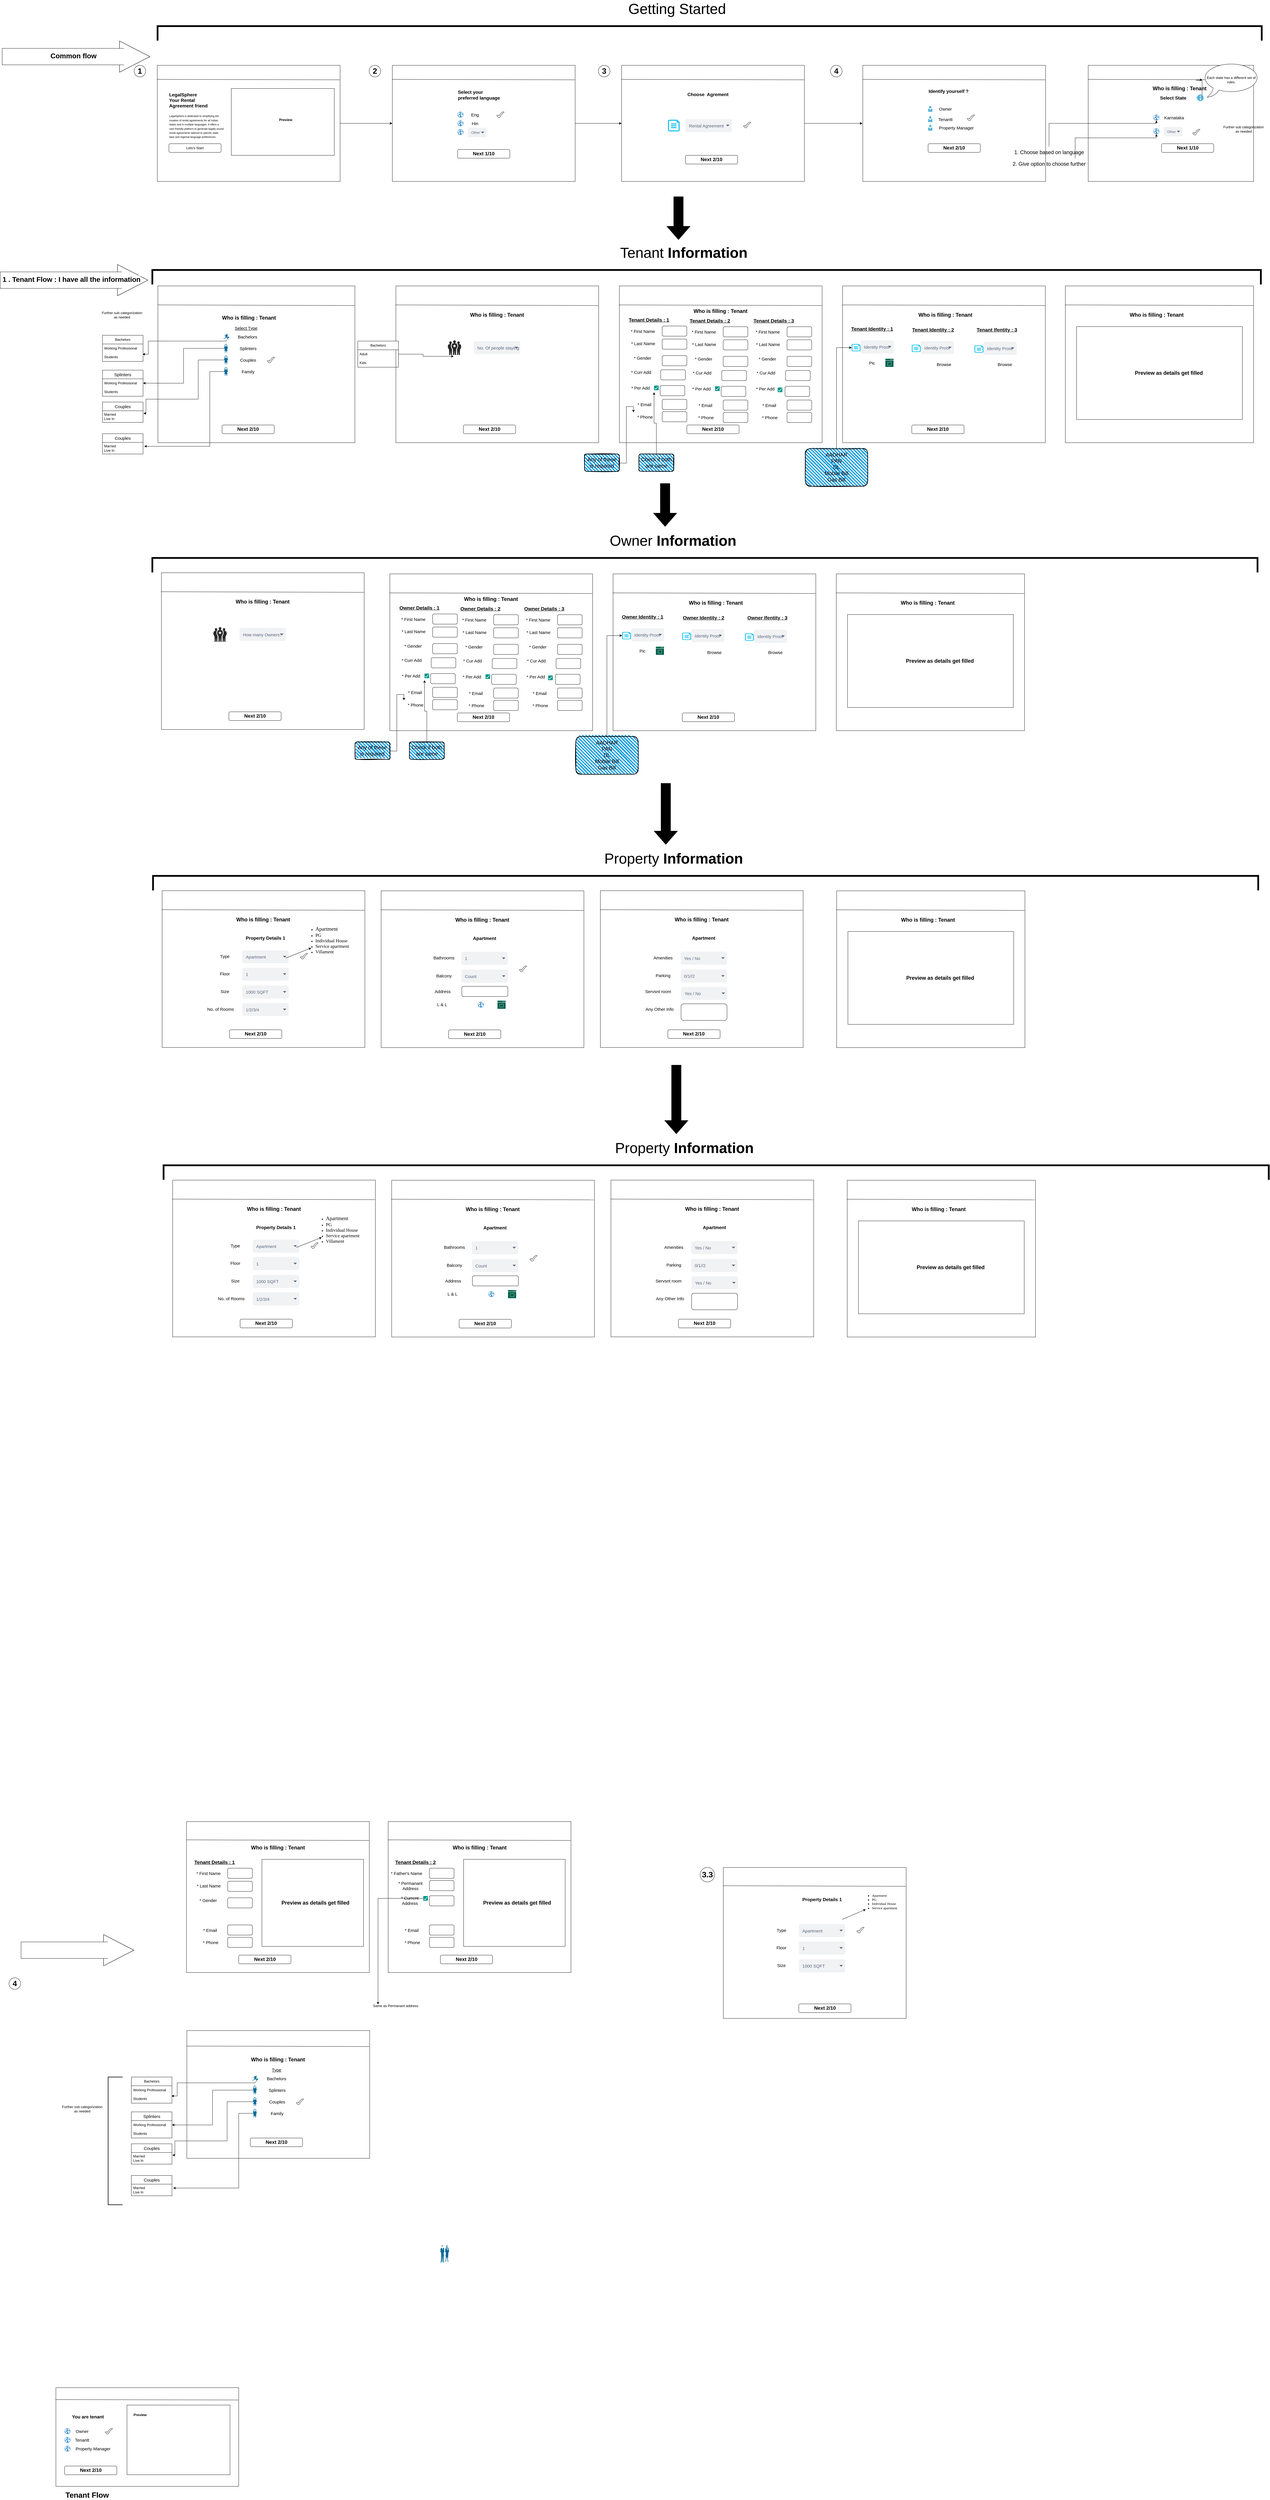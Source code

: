 <mxfile version="27.1.6">
  <diagram name="Page-1" id="4Ng_v5fxN6EOXuYMJMIh">
    <mxGraphModel dx="5165" dy="3915" grid="1" gridSize="10" guides="1" tooltips="1" connect="1" arrows="1" fold="1" page="1" pageScale="1" pageWidth="850" pageHeight="1100" math="0" shadow="0">
      <root>
        <mxCell id="0" />
        <mxCell id="1" parent="0" />
        <mxCell id="I9zTokaMYXYdYf4xdTNR-86" style="edgeStyle=orthogonalEdgeStyle;rounded=0;orthogonalLoop=1;jettySize=auto;html=1;entryX=0;entryY=0.5;entryDx=0;entryDy=0;" parent="1" source="aaV3_4VG9kTLFOAMbQMQ-1" target="aaV3_4VG9kTLFOAMbQMQ-10" edge="1">
          <mxGeometry relative="1" as="geometry" />
        </mxCell>
        <mxCell id="aaV3_4VG9kTLFOAMbQMQ-1" value="&lt;span&gt;&lt;/span&gt;" style="rounded=0;whiteSpace=wrap;html=1;" parent="1" vertex="1">
          <mxGeometry x="542" y="80" width="630" height="400" as="geometry" />
        </mxCell>
        <mxCell id="aaV3_4VG9kTLFOAMbQMQ-2" value="" style="endArrow=none;html=1;rounded=0;exitX=-0.002;exitY=0.121;exitDx=0;exitDy=0;entryX=0.998;entryY=0.125;entryDx=0;entryDy=0;entryPerimeter=0;exitPerimeter=0;" parent="1" source="aaV3_4VG9kTLFOAMbQMQ-1" target="aaV3_4VG9kTLFOAMbQMQ-1" edge="1">
          <mxGeometry width="50" height="50" relative="1" as="geometry">
            <mxPoint x="832" y="400" as="sourcePoint" />
            <mxPoint x="882" y="350" as="targetPoint" />
          </mxGeometry>
        </mxCell>
        <mxCell id="aaV3_4VG9kTLFOAMbQMQ-3" value="&lt;div style=&quot;text-align: left;&quot;&gt;&lt;span style=&quot;white-space-collapse: preserve; background-color: transparent; color: light-dark(rgb(0, 0, 0), rgb(255, 255, 255));&quot;&gt;&lt;font style=&quot;font-size: 16px;&quot;&gt;&lt;b&gt;LegalSphere&lt;/b&gt;&lt;/font&gt;&lt;/span&gt;&lt;/div&gt;&lt;span&gt;&lt;div style=&quot;text-align: left;&quot;&gt;&lt;span style=&quot;white-space-collapse: preserve; background-color: transparent; color: light-dark(rgb(0, 0, 0), rgb(255, 255, 255));&quot;&gt;&lt;font style=&quot;font-size: 16px;&quot;&gt;&lt;b&gt;Your Rental Agreement friend&lt;/b&gt;&lt;/font&gt;&lt;/span&gt;&lt;/div&gt;&lt;/span&gt;" style="text;html=1;align=center;verticalAlign=middle;whiteSpace=wrap;rounded=0;" parent="1" vertex="1">
          <mxGeometry x="582" y="160" width="140" height="80" as="geometry" />
        </mxCell>
        <mxCell id="aaV3_4VG9kTLFOAMbQMQ-5" value="&lt;b&gt;&amp;nbsp; &amp;nbsp; &amp;nbsp; Preview&lt;/b&gt;&lt;div&gt;&lt;br&gt;&lt;/div&gt;" style="rounded=0;whiteSpace=wrap;html=1;" parent="1" vertex="1">
          <mxGeometry x="797" y="160" width="355" height="230" as="geometry" />
        </mxCell>
        <mxCell id="aaV3_4VG9kTLFOAMbQMQ-6" value="&lt;div style=&quot;text-align: left;&quot;&gt;&lt;font style=&quot;font-size: 9px;&quot;&gt;&lt;span style=&quot;white-space-collapse: preserve;&quot;&gt;LegalSphere is dedicated to simplifying the creation of rental agreements for all Indian states and in multiple languages.&amp;nbsp;It offers a user-friendly platform to generate legally sound rental agreements tailored to specific state laws and regional language preferences&lt;/span&gt;&lt;/font&gt;&lt;/div&gt;" style="text;html=1;align=center;verticalAlign=middle;whiteSpace=wrap;rounded=0;" parent="1" vertex="1">
          <mxGeometry x="582" y="250" width="190" height="80" as="geometry" />
        </mxCell>
        <mxCell id="aaV3_4VG9kTLFOAMbQMQ-9" value="Lets&#39;s Start" style="rounded=1;whiteSpace=wrap;html=1;" parent="1" vertex="1">
          <mxGeometry x="582" y="350" width="180" height="30" as="geometry" />
        </mxCell>
        <mxCell id="I9zTokaMYXYdYf4xdTNR-87" style="edgeStyle=orthogonalEdgeStyle;rounded=0;orthogonalLoop=1;jettySize=auto;html=1;entryX=0;entryY=0.5;entryDx=0;entryDy=0;" parent="1" source="aaV3_4VG9kTLFOAMbQMQ-10" target="aaV3_4VG9kTLFOAMbQMQ-98" edge="1">
          <mxGeometry relative="1" as="geometry" />
        </mxCell>
        <mxCell id="aaV3_4VG9kTLFOAMbQMQ-10" value="&lt;span&gt;&lt;/span&gt;" style="rounded=0;whiteSpace=wrap;html=1;" parent="1" vertex="1">
          <mxGeometry x="1352" y="80" width="630" height="400" as="geometry" />
        </mxCell>
        <mxCell id="aaV3_4VG9kTLFOAMbQMQ-11" value="" style="endArrow=none;html=1;rounded=0;exitX=-0.002;exitY=0.121;exitDx=0;exitDy=0;entryX=0.998;entryY=0.125;entryDx=0;entryDy=0;entryPerimeter=0;exitPerimeter=0;" parent="1" source="aaV3_4VG9kTLFOAMbQMQ-10" target="aaV3_4VG9kTLFOAMbQMQ-10" edge="1">
          <mxGeometry width="50" height="50" relative="1" as="geometry">
            <mxPoint x="1672" y="570" as="sourcePoint" />
            <mxPoint x="1722" y="520" as="targetPoint" />
          </mxGeometry>
        </mxCell>
        <mxCell id="aaV3_4VG9kTLFOAMbQMQ-12" value="&lt;div style=&quot;text-align: left;&quot;&gt;&lt;span style=&quot;font-size: 16px; white-space-collapse: preserve;&quot;&gt;&lt;b&gt;Select your preferred language&lt;/b&gt;&lt;/span&gt;&lt;/div&gt;" style="text;html=1;align=center;verticalAlign=middle;whiteSpace=wrap;rounded=0;" parent="1" vertex="1">
          <mxGeometry x="1577" y="142" width="160" height="80" as="geometry" />
        </mxCell>
        <mxCell id="aaV3_4VG9kTLFOAMbQMQ-15" value="&lt;b&gt;&lt;font style=&quot;font-size: 17px;&quot;&gt;Next 1/10&lt;/font&gt;&lt;/b&gt;" style="rounded=1;whiteSpace=wrap;html=1;" parent="1" vertex="1">
          <mxGeometry x="1577" y="370" width="180" height="30" as="geometry" />
        </mxCell>
        <mxCell id="aaV3_4VG9kTLFOAMbQMQ-16" value="&lt;b&gt;&lt;font style=&quot;font-size: 27px;&quot;&gt;1&lt;/font&gt;&lt;/b&gt;" style="ellipse;whiteSpace=wrap;html=1;aspect=fixed;" parent="1" vertex="1">
          <mxGeometry x="462" y="80" width="40" height="40" as="geometry" />
        </mxCell>
        <mxCell id="aaV3_4VG9kTLFOAMbQMQ-17" value="&lt;b&gt;&lt;font style=&quot;font-size: 27px;&quot;&gt;2&lt;/font&gt;&lt;/b&gt;" style="ellipse;whiteSpace=wrap;html=1;aspect=fixed;" parent="1" vertex="1">
          <mxGeometry x="1272" y="80" width="40" height="40" as="geometry" />
        </mxCell>
        <mxCell id="aaV3_4VG9kTLFOAMbQMQ-18" value="" style="shadow=0;dashed=0;html=1;strokeColor=none;fillColor=#4495D1;labelPosition=center;verticalLabelPosition=bottom;verticalAlign=top;align=center;outlineConnect=0;shape=mxgraph.veeam.globe;" parent="1" vertex="1">
          <mxGeometry x="1577" y="240" width="20" height="20" as="geometry" />
        </mxCell>
        <mxCell id="aaV3_4VG9kTLFOAMbQMQ-21" value="&lt;font style=&quot;font-size: 15px;&quot;&gt;Eng&lt;/font&gt;" style="text;html=1;align=center;verticalAlign=middle;whiteSpace=wrap;rounded=0;" parent="1" vertex="1">
          <mxGeometry x="1607" y="235" width="60" height="30" as="geometry" />
        </mxCell>
        <mxCell id="aaV3_4VG9kTLFOAMbQMQ-22" value="" style="shadow=0;dashed=0;html=1;strokeColor=none;fillColor=#4495D1;labelPosition=center;verticalLabelPosition=bottom;verticalAlign=top;align=center;outlineConnect=0;shape=mxgraph.veeam.globe;" parent="1" vertex="1">
          <mxGeometry x="1577" y="270" width="20" height="20" as="geometry" />
        </mxCell>
        <mxCell id="aaV3_4VG9kTLFOAMbQMQ-23" value="&lt;font style=&quot;font-size: 15px;&quot;&gt;Hin&lt;/font&gt;" style="text;html=1;align=center;verticalAlign=middle;whiteSpace=wrap;rounded=0;" parent="1" vertex="1">
          <mxGeometry x="1607" y="265" width="60" height="30" as="geometry" />
        </mxCell>
        <mxCell id="aaV3_4VG9kTLFOAMbQMQ-24" value="" style="shadow=0;dashed=0;html=1;strokeColor=none;fillColor=#4495D1;labelPosition=center;verticalLabelPosition=bottom;verticalAlign=top;align=center;outlineConnect=0;shape=mxgraph.veeam.globe;" parent="1" vertex="1">
          <mxGeometry x="1577" y="300" width="20" height="20" as="geometry" />
        </mxCell>
        <mxCell id="aaV3_4VG9kTLFOAMbQMQ-34" value="Other" style="rounded=1;fillColor=#F1F2F4;strokeColor=none;html=1;whiteSpace=wrap;fontColor=#596780;align=left;fontSize=12;spacingLeft=10;sketch=0;" parent="1" vertex="1">
          <mxGeometry x="1612" y="295" width="65" height="33" as="geometry" />
        </mxCell>
        <mxCell id="aaV3_4VG9kTLFOAMbQMQ-35" value="" style="shape=triangle;direction=south;fillColor=#596780;strokeColor=none;html=1;sketch=0;" parent="aaV3_4VG9kTLFOAMbQMQ-34" vertex="1">
          <mxGeometry x="1" y="0.5" width="12" height="6" relative="1" as="geometry">
            <mxPoint x="-20" y="-3" as="offset" />
          </mxGeometry>
        </mxCell>
        <mxCell id="aaV3_4VG9kTLFOAMbQMQ-36" value="&lt;span&gt;&lt;/span&gt;" style="rounded=0;whiteSpace=wrap;html=1;" parent="1" vertex="1">
          <mxGeometry x="2973.26" y="80" width="630" height="400" as="geometry" />
        </mxCell>
        <mxCell id="aaV3_4VG9kTLFOAMbQMQ-37" value="" style="endArrow=none;html=1;rounded=0;exitX=-0.002;exitY=0.121;exitDx=0;exitDy=0;entryX=0.998;entryY=0.125;entryDx=0;entryDy=0;entryPerimeter=0;exitPerimeter=0;" parent="1" source="aaV3_4VG9kTLFOAMbQMQ-36" target="aaV3_4VG9kTLFOAMbQMQ-36" edge="1">
          <mxGeometry width="50" height="50" relative="1" as="geometry">
            <mxPoint x="3293.26" y="550" as="sourcePoint" />
            <mxPoint x="3343.26" y="500" as="targetPoint" />
          </mxGeometry>
        </mxCell>
        <mxCell id="aaV3_4VG9kTLFOAMbQMQ-38" value="&lt;div style=&quot;&quot;&gt;&lt;span style=&quot;font-size: 16px; white-space-collapse: preserve;&quot;&gt;&lt;b&gt;Identify yourself ?&lt;/b&gt;&lt;/span&gt;&lt;/div&gt;" style="text;html=1;align=left;verticalAlign=middle;whiteSpace=wrap;rounded=0;" parent="1" vertex="1">
          <mxGeometry x="3198.26" y="129" width="160" height="80" as="geometry" />
        </mxCell>
        <mxCell id="aaV3_4VG9kTLFOAMbQMQ-41" value="&lt;b&gt;&lt;font style=&quot;font-size: 27px;&quot;&gt;3&lt;/font&gt;&lt;/b&gt;" style="ellipse;whiteSpace=wrap;html=1;aspect=fixed;" parent="1" vertex="1">
          <mxGeometry x="2062" y="80" width="40" height="40" as="geometry" />
        </mxCell>
        <mxCell id="aaV3_4VG9kTLFOAMbQMQ-43" value="&lt;font style=&quot;font-size: 15px;&quot;&gt;Owner&lt;/font&gt;" style="text;html=1;align=center;verticalAlign=middle;whiteSpace=wrap;rounded=0;" parent="1" vertex="1">
          <mxGeometry x="3228.26" y="215" width="60" height="30" as="geometry" />
        </mxCell>
        <mxCell id="aaV3_4VG9kTLFOAMbQMQ-45" value="&lt;font style=&quot;font-size: 15px;&quot;&gt;Tenantt&lt;/font&gt;" style="text;html=1;align=center;verticalAlign=middle;whiteSpace=wrap;rounded=0;" parent="1" vertex="1">
          <mxGeometry x="3228.26" y="250.5" width="60" height="30" as="geometry" />
        </mxCell>
        <mxCell id="aaV3_4VG9kTLFOAMbQMQ-49" value="&lt;font style=&quot;font-size: 15px;&quot;&gt;Property Manager&lt;/font&gt;" style="text;html=1;align=center;verticalAlign=middle;whiteSpace=wrap;rounded=0;" parent="1" vertex="1">
          <mxGeometry x="3233.26" y="280" width="125" height="30" as="geometry" />
        </mxCell>
        <mxCell id="aaV3_4VG9kTLFOAMbQMQ-50" value="&lt;b&gt;&lt;font style=&quot;font-size: 17px;&quot;&gt;Next 2/10&lt;/font&gt;&lt;/b&gt;" style="rounded=1;whiteSpace=wrap;html=1;" parent="1" vertex="1">
          <mxGeometry x="3198.26" y="350" width="180" height="30" as="geometry" />
        </mxCell>
        <mxCell id="aaV3_4VG9kTLFOAMbQMQ-51" value="" style="verticalLabelPosition=bottom;verticalAlign=top;html=1;shape=mxgraph.basic.tick" parent="1" vertex="1">
          <mxGeometry x="1712" y="240" width="25" height="20" as="geometry" />
        </mxCell>
        <mxCell id="aaV3_4VG9kTLFOAMbQMQ-52" value="" style="verticalLabelPosition=bottom;verticalAlign=top;html=1;shape=mxgraph.basic.tick" parent="1" vertex="1">
          <mxGeometry x="3333.26" y="250.5" width="25" height="20" as="geometry" />
        </mxCell>
        <mxCell id="aaV3_4VG9kTLFOAMbQMQ-53" value="&lt;span&gt;&lt;/span&gt;" style="rounded=0;whiteSpace=wrap;html=1;" parent="1" vertex="1">
          <mxGeometry x="642.63" y="6130" width="630" height="520" as="geometry" />
        </mxCell>
        <mxCell id="aaV3_4VG9kTLFOAMbQMQ-54" value="" style="endArrow=none;html=1;rounded=0;exitX=-0.002;exitY=0.121;exitDx=0;exitDy=0;entryX=0.998;entryY=0.125;entryDx=0;entryDy=0;entryPerimeter=0;exitPerimeter=0;" parent="1" source="aaV3_4VG9kTLFOAMbQMQ-53" target="aaV3_4VG9kTLFOAMbQMQ-53" edge="1">
          <mxGeometry width="50" height="50" relative="1" as="geometry">
            <mxPoint x="932.63" y="6700" as="sourcePoint" />
            <mxPoint x="982.63" y="6650" as="targetPoint" />
          </mxGeometry>
        </mxCell>
        <mxCell id="aaV3_4VG9kTLFOAMbQMQ-55" value="&lt;div style=&quot;text-align: left;&quot;&gt;&lt;span style=&quot;white-space-collapse: preserve;&quot;&gt;&lt;b style=&quot;&quot;&gt;&lt;font style=&quot;font-size: 18px;&quot;&gt;Who is filling : Tenant&lt;/font&gt;&lt;/b&gt;&lt;/span&gt;&lt;/div&gt;" style="text;html=1;align=center;verticalAlign=middle;whiteSpace=wrap;rounded=0;" parent="1" vertex="1">
          <mxGeometry x="847.63" y="6200" width="220" height="39.5" as="geometry" />
        </mxCell>
        <mxCell id="aaV3_4VG9kTLFOAMbQMQ-59" value="&lt;span style=&quot;font-size: 15px;&quot;&gt;* First Name&lt;/span&gt;" style="text;html=1;align=center;verticalAlign=middle;whiteSpace=wrap;rounded=0;" parent="1" vertex="1">
          <mxGeometry x="672.63" y="6293" width="91" height="30" as="geometry" />
        </mxCell>
        <mxCell id="aaV3_4VG9kTLFOAMbQMQ-64" value="&lt;b&gt;&lt;font style=&quot;font-size: 17px;&quot;&gt;Next 2/10&lt;/font&gt;&lt;/b&gt;" style="rounded=1;whiteSpace=wrap;html=1;" parent="1" vertex="1">
          <mxGeometry x="822.63" y="6590" width="180" height="30" as="geometry" />
        </mxCell>
        <mxCell id="aaV3_4VG9kTLFOAMbQMQ-66" value="&lt;span&gt;&lt;/span&gt;" style="rounded=0;whiteSpace=wrap;html=1;" parent="1" vertex="1">
          <mxGeometry x="192.63" y="8080" width="630" height="340" as="geometry" />
        </mxCell>
        <mxCell id="aaV3_4VG9kTLFOAMbQMQ-67" value="" style="endArrow=none;html=1;rounded=0;exitX=-0.002;exitY=0.121;exitDx=0;exitDy=0;entryX=0.998;entryY=0.125;entryDx=0;entryDy=0;entryPerimeter=0;exitPerimeter=0;" parent="1" source="aaV3_4VG9kTLFOAMbQMQ-66" target="aaV3_4VG9kTLFOAMbQMQ-66" edge="1">
          <mxGeometry width="50" height="50" relative="1" as="geometry">
            <mxPoint x="512.63" y="8550" as="sourcePoint" />
            <mxPoint x="562.63" y="8500" as="targetPoint" />
          </mxGeometry>
        </mxCell>
        <mxCell id="aaV3_4VG9kTLFOAMbQMQ-68" value="&lt;div style=&quot;text-align: left;&quot;&gt;&lt;span style=&quot;font-size: 16px; white-space-collapse: preserve;&quot;&gt;&lt;b&gt;You are tenant&lt;/b&gt;&lt;/span&gt;&lt;/div&gt;" style="text;html=1;align=center;verticalAlign=middle;whiteSpace=wrap;rounded=0;" parent="1" vertex="1">
          <mxGeometry x="222.63" y="8140" width="160" height="80" as="geometry" />
        </mxCell>
        <mxCell id="aaV3_4VG9kTLFOAMbQMQ-69" value="&lt;b&gt;&amp;nbsp; &amp;nbsp; &amp;nbsp; Preview&lt;/b&gt;&lt;div&gt;&lt;br&gt;&lt;/div&gt;&lt;div&gt;&lt;br&gt;&lt;/div&gt;&lt;div&gt;&lt;br&gt;&lt;/div&gt;&lt;div&gt;&lt;br&gt;&lt;/div&gt;&lt;div&gt;&lt;br&gt;&lt;/div&gt;&lt;div&gt;&lt;br&gt;&lt;/div&gt;&lt;div&gt;&lt;br&gt;&lt;/div&gt;&lt;div&gt;&lt;br&gt;&lt;/div&gt;&lt;div&gt;&lt;br&gt;&lt;/div&gt;&lt;div&gt;&lt;br&gt;&lt;/div&gt;&lt;div&gt;&lt;br&gt;&lt;/div&gt;&lt;div&gt;&lt;br&gt;&lt;/div&gt;" style="rounded=0;whiteSpace=wrap;html=1;align=left;" parent="1" vertex="1">
          <mxGeometry x="437.63" y="8140" width="355" height="240" as="geometry" />
        </mxCell>
        <mxCell id="aaV3_4VG9kTLFOAMbQMQ-70" value="&lt;b&gt;&lt;font style=&quot;font-size: 27px;&quot;&gt;4&lt;/font&gt;&lt;/b&gt;" style="ellipse;whiteSpace=wrap;html=1;aspect=fixed;" parent="1" vertex="1">
          <mxGeometry x="31" y="6668" width="40" height="40" as="geometry" />
        </mxCell>
        <mxCell id="aaV3_4VG9kTLFOAMbQMQ-71" value="" style="shadow=0;dashed=0;html=1;strokeColor=none;fillColor=#4495D1;labelPosition=center;verticalLabelPosition=bottom;verticalAlign=top;align=center;outlineConnect=0;shape=mxgraph.veeam.globe;" parent="1" vertex="1">
          <mxGeometry x="222.63" y="8220" width="20" height="20" as="geometry" />
        </mxCell>
        <mxCell id="aaV3_4VG9kTLFOAMbQMQ-72" value="&lt;font style=&quot;font-size: 15px;&quot;&gt;Owner&lt;/font&gt;" style="text;html=1;align=center;verticalAlign=middle;whiteSpace=wrap;rounded=0;" parent="1" vertex="1">
          <mxGeometry x="252.63" y="8215" width="60" height="30" as="geometry" />
        </mxCell>
        <mxCell id="aaV3_4VG9kTLFOAMbQMQ-73" value="" style="shadow=0;dashed=0;html=1;strokeColor=none;fillColor=#4495D1;labelPosition=center;verticalLabelPosition=bottom;verticalAlign=top;align=center;outlineConnect=0;shape=mxgraph.veeam.globe;" parent="1" vertex="1">
          <mxGeometry x="222.63" y="8250" width="20" height="20" as="geometry" />
        </mxCell>
        <mxCell id="aaV3_4VG9kTLFOAMbQMQ-74" value="&lt;font style=&quot;font-size: 15px;&quot;&gt;Tenantt&lt;/font&gt;" style="text;html=1;align=center;verticalAlign=middle;whiteSpace=wrap;rounded=0;" parent="1" vertex="1">
          <mxGeometry x="252.63" y="8245" width="60" height="30" as="geometry" />
        </mxCell>
        <mxCell id="aaV3_4VG9kTLFOAMbQMQ-75" value="" style="shadow=0;dashed=0;html=1;strokeColor=none;fillColor=#4495D1;labelPosition=center;verticalLabelPosition=bottom;verticalAlign=top;align=center;outlineConnect=0;shape=mxgraph.veeam.globe;" parent="1" vertex="1">
          <mxGeometry x="222.63" y="8280" width="20" height="20" as="geometry" />
        </mxCell>
        <mxCell id="aaV3_4VG9kTLFOAMbQMQ-76" value="&lt;font style=&quot;font-size: 15px;&quot;&gt;Property Manager&lt;/font&gt;" style="text;html=1;align=center;verticalAlign=middle;whiteSpace=wrap;rounded=0;" parent="1" vertex="1">
          <mxGeometry x="257.63" y="8275" width="125" height="30" as="geometry" />
        </mxCell>
        <mxCell id="aaV3_4VG9kTLFOAMbQMQ-77" value="&lt;b&gt;&lt;font style=&quot;font-size: 17px;&quot;&gt;Next 2/10&lt;/font&gt;&lt;/b&gt;" style="rounded=1;whiteSpace=wrap;html=1;" parent="1" vertex="1">
          <mxGeometry x="222.63" y="8350" width="180" height="30" as="geometry" />
        </mxCell>
        <mxCell id="aaV3_4VG9kTLFOAMbQMQ-78" value="" style="verticalLabelPosition=bottom;verticalAlign=top;html=1;shape=mxgraph.basic.tick" parent="1" vertex="1">
          <mxGeometry x="362.63" y="8220" width="25" height="20" as="geometry" />
        </mxCell>
        <mxCell id="aaV3_4VG9kTLFOAMbQMQ-79" value="" style="rounded=1;whiteSpace=wrap;html=1;" parent="1" vertex="1">
          <mxGeometry x="784.63" y="6290.5" width="85" height="35" as="geometry" />
        </mxCell>
        <mxCell id="aaV3_4VG9kTLFOAMbQMQ-80" value="&lt;span style=&quot;font-size: 15px;&quot;&gt;* Last Name&lt;/span&gt;" style="text;html=1;align=center;verticalAlign=middle;whiteSpace=wrap;rounded=0;" parent="1" vertex="1">
          <mxGeometry x="672.63" y="6335.5" width="93" height="30" as="geometry" />
        </mxCell>
        <mxCell id="aaV3_4VG9kTLFOAMbQMQ-81" value="" style="rounded=1;whiteSpace=wrap;html=1;" parent="1" vertex="1">
          <mxGeometry x="784.63" y="6335.5" width="85" height="35" as="geometry" />
        </mxCell>
        <mxCell id="aaV3_4VG9kTLFOAMbQMQ-91" value="&lt;span style=&quot;font-size: 15px;&quot;&gt;* Email&lt;/span&gt;" style="text;html=1;align=center;verticalAlign=middle;whiteSpace=wrap;rounded=0;" parent="1" vertex="1">
          <mxGeometry x="683.63" y="6488.5" width="80" height="30" as="geometry" />
        </mxCell>
        <mxCell id="aaV3_4VG9kTLFOAMbQMQ-92" value="" style="rounded=1;whiteSpace=wrap;html=1;" parent="1" vertex="1">
          <mxGeometry x="784.63" y="6486" width="85" height="35" as="geometry" />
        </mxCell>
        <mxCell id="aaV3_4VG9kTLFOAMbQMQ-93" value="&lt;span style=&quot;font-size: 15px;&quot;&gt;* Phone&lt;/span&gt;" style="text;html=1;align=center;verticalAlign=middle;whiteSpace=wrap;rounded=0;" parent="1" vertex="1">
          <mxGeometry x="685.63" y="6531" width="80" height="30" as="geometry" />
        </mxCell>
        <mxCell id="aaV3_4VG9kTLFOAMbQMQ-94" value="" style="rounded=1;whiteSpace=wrap;html=1;" parent="1" vertex="1">
          <mxGeometry x="784.63" y="6528.5" width="85" height="35" as="geometry" />
        </mxCell>
        <mxCell id="I9zTokaMYXYdYf4xdTNR-88" style="edgeStyle=orthogonalEdgeStyle;rounded=0;orthogonalLoop=1;jettySize=auto;html=1;" parent="1" source="aaV3_4VG9kTLFOAMbQMQ-98" edge="1">
          <mxGeometry relative="1" as="geometry">
            <mxPoint x="2972" y="280" as="targetPoint" />
          </mxGeometry>
        </mxCell>
        <mxCell id="aaV3_4VG9kTLFOAMbQMQ-98" value="&lt;span&gt;&lt;/span&gt;" style="rounded=0;whiteSpace=wrap;html=1;" parent="1" vertex="1">
          <mxGeometry x="2142" y="80" width="630" height="400" as="geometry" />
        </mxCell>
        <mxCell id="aaV3_4VG9kTLFOAMbQMQ-99" value="" style="endArrow=none;html=1;rounded=0;exitX=-0.002;exitY=0.121;exitDx=0;exitDy=0;entryX=0.998;entryY=0.125;entryDx=0;entryDy=0;entryPerimeter=0;exitPerimeter=0;" parent="1" source="aaV3_4VG9kTLFOAMbQMQ-98" target="aaV3_4VG9kTLFOAMbQMQ-98" edge="1">
          <mxGeometry width="50" height="50" relative="1" as="geometry">
            <mxPoint x="2402" y="1369" as="sourcePoint" />
            <mxPoint x="2452" y="1319" as="targetPoint" />
          </mxGeometry>
        </mxCell>
        <mxCell id="aaV3_4VG9kTLFOAMbQMQ-100" value="&lt;div style=&quot;text-align: left;&quot;&gt;&lt;span style=&quot;font-size: 16px; white-space-collapse: preserve;&quot;&gt;&lt;b&gt;Choose  Agrement &lt;/b&gt;&lt;/span&gt;&lt;/div&gt;" style="text;html=1;align=center;verticalAlign=middle;whiteSpace=wrap;rounded=0;" parent="1" vertex="1">
          <mxGeometry x="2362" y="140" width="160" height="80" as="geometry" />
        </mxCell>
        <mxCell id="aaV3_4VG9kTLFOAMbQMQ-108" value="&lt;font style=&quot;font-size: 15px;&quot;&gt;Rental Agreement&amp;nbsp;&lt;/font&gt;" style="rounded=1;fillColor=#F1F2F4;strokeColor=none;html=1;whiteSpace=wrap;fontColor=#596780;align=left;fontSize=12;spacingLeft=10;sketch=0;" parent="1" vertex="1">
          <mxGeometry x="2362" y="265" width="160" height="45" as="geometry" />
        </mxCell>
        <mxCell id="aaV3_4VG9kTLFOAMbQMQ-109" value="" style="shape=triangle;direction=south;fillColor=#596780;strokeColor=none;html=1;sketch=0;" parent="aaV3_4VG9kTLFOAMbQMQ-108" vertex="1">
          <mxGeometry x="1" y="0.5" width="12" height="6" relative="1" as="geometry">
            <mxPoint x="-20" y="-3" as="offset" />
          </mxGeometry>
        </mxCell>
        <mxCell id="aaV3_4VG9kTLFOAMbQMQ-110" value="" style="verticalLabelPosition=bottom;verticalAlign=top;html=1;shape=mxgraph.basic.tick" parent="1" vertex="1">
          <mxGeometry x="2562" y="275.5" width="25" height="20" as="geometry" />
        </mxCell>
        <mxCell id="aaV3_4VG9kTLFOAMbQMQ-112" value="&lt;b&gt;&lt;font style=&quot;font-size: 17px;&quot;&gt;Next 2/10&lt;/font&gt;&lt;/b&gt;" style="rounded=1;whiteSpace=wrap;html=1;" parent="1" vertex="1">
          <mxGeometry x="2362" y="390" width="180" height="30" as="geometry" />
        </mxCell>
        <mxCell id="aaV3_4VG9kTLFOAMbQMQ-116" value="" style="shape=flexArrow;endArrow=classic;html=1;rounded=0;endWidth=50;endSize=34.55;width=56.667;" parent="1" edge="1">
          <mxGeometry width="50" height="50" relative="1" as="geometry">
            <mxPoint y="820" as="sourcePoint" />
            <mxPoint x="510" y="820" as="targetPoint" />
            <Array as="points">
              <mxPoint x="420" y="820" />
            </Array>
          </mxGeometry>
        </mxCell>
        <mxCell id="aaV3_4VG9kTLFOAMbQMQ-117" value="&lt;font style=&quot;font-size: 24px;&quot;&gt;&lt;b style=&quot;&quot;&gt;1 . Tenant Flow : I have all the information&lt;/b&gt;&lt;/font&gt;" style="edgeLabel;html=1;align=center;verticalAlign=middle;resizable=0;points=[];" parent="aaV3_4VG9kTLFOAMbQMQ-116" vertex="1" connectable="0">
          <mxGeometry x="-0.256" y="2" relative="1" as="geometry">
            <mxPoint x="56" as="offset" />
          </mxGeometry>
        </mxCell>
        <mxCell id="aaV3_4VG9kTLFOAMbQMQ-118" value="&lt;span&gt;&lt;/span&gt;" style="rounded=0;whiteSpace=wrap;html=1;" parent="1" vertex="1">
          <mxGeometry x="2492.63" y="6288" width="630" height="520" as="geometry" />
        </mxCell>
        <mxCell id="aaV3_4VG9kTLFOAMbQMQ-119" value="" style="endArrow=none;html=1;rounded=0;exitX=-0.002;exitY=0.121;exitDx=0;exitDy=0;entryX=0.998;entryY=0.125;entryDx=0;entryDy=0;entryPerimeter=0;exitPerimeter=0;" parent="1" source="aaV3_4VG9kTLFOAMbQMQ-118" target="aaV3_4VG9kTLFOAMbQMQ-118" edge="1">
          <mxGeometry width="50" height="50" relative="1" as="geometry">
            <mxPoint x="2812.63" y="6758" as="sourcePoint" />
            <mxPoint x="2862.63" y="6708" as="targetPoint" />
          </mxGeometry>
        </mxCell>
        <mxCell id="aaV3_4VG9kTLFOAMbQMQ-120" value="&lt;div style=&quot;text-align: left;&quot;&gt;&lt;span style=&quot;font-size: 16px; white-space-collapse: preserve;&quot;&gt;&lt;b&gt;Property Details 1&lt;/b&gt;&lt;/span&gt;&lt;/div&gt;" style="text;html=1;align=center;verticalAlign=middle;whiteSpace=wrap;rounded=0;" parent="1" vertex="1">
          <mxGeometry x="2752.63" y="6358" width="160" height="80" as="geometry" />
        </mxCell>
        <mxCell id="aaV3_4VG9kTLFOAMbQMQ-121" value="&lt;b&gt;&lt;font style=&quot;font-size: 27px;&quot;&gt;3.3&lt;/font&gt;&lt;/b&gt;" style="ellipse;whiteSpace=wrap;html=1;aspect=fixed;" parent="1" vertex="1">
          <mxGeometry x="2412.63" y="6288" width="50" height="50" as="geometry" />
        </mxCell>
        <mxCell id="aaV3_4VG9kTLFOAMbQMQ-123" value="&lt;span style=&quot;font-size: 15px;&quot;&gt;Apartment&lt;/span&gt;" style="rounded=1;fillColor=#F1F2F4;strokeColor=none;html=1;whiteSpace=wrap;fontColor=#596780;align=left;fontSize=12;spacingLeft=10;sketch=0;" parent="1" vertex="1">
          <mxGeometry x="2752.63" y="6483" width="160" height="45" as="geometry" />
        </mxCell>
        <mxCell id="aaV3_4VG9kTLFOAMbQMQ-124" value="" style="shape=triangle;direction=south;fillColor=#596780;strokeColor=none;html=1;sketch=0;" parent="aaV3_4VG9kTLFOAMbQMQ-123" vertex="1">
          <mxGeometry x="1" y="0.5" width="12" height="6" relative="1" as="geometry">
            <mxPoint x="-20" y="-3" as="offset" />
          </mxGeometry>
        </mxCell>
        <mxCell id="aaV3_4VG9kTLFOAMbQMQ-125" value="" style="verticalLabelPosition=bottom;verticalAlign=top;html=1;shape=mxgraph.basic.tick" parent="1" vertex="1">
          <mxGeometry x="2952.63" y="6493.5" width="25" height="20" as="geometry" />
        </mxCell>
        <mxCell id="aaV3_4VG9kTLFOAMbQMQ-126" value="&lt;b&gt;&lt;font style=&quot;font-size: 17px;&quot;&gt;Next 2/10&lt;/font&gt;&lt;/b&gt;" style="rounded=1;whiteSpace=wrap;html=1;" parent="1" vertex="1">
          <mxGeometry x="2752.63" y="6758" width="180" height="30" as="geometry" />
        </mxCell>
        <mxCell id="aaV3_4VG9kTLFOAMbQMQ-128" value="&lt;span style=&quot;font-size: 15px;&quot;&gt;Type&lt;/span&gt;" style="text;html=1;align=center;verticalAlign=middle;whiteSpace=wrap;rounded=0;" parent="1" vertex="1">
          <mxGeometry x="2652.63" y="6488.5" width="80" height="30" as="geometry" />
        </mxCell>
        <mxCell id="aaV3_4VG9kTLFOAMbQMQ-130" value="&lt;ul&gt;&lt;li&gt;&lt;font face=&quot;Lucida Console&quot;&gt;Apartment&lt;/font&gt;&lt;/li&gt;&lt;li&gt;&lt;font face=&quot;Lucida Console&quot;&gt;PG&lt;/font&gt;&lt;/li&gt;&lt;li&gt;&lt;font face=&quot;Lucida Console&quot;&gt;Individual House&lt;/font&gt;&lt;/li&gt;&lt;li&gt;&lt;font face=&quot;Lucida Console&quot;&gt;Service apartment&lt;/font&gt;&lt;/li&gt;&lt;/ul&gt;&lt;div&gt;&lt;br&gt;&lt;/div&gt;" style="text;html=1;align=left;verticalAlign=middle;whiteSpace=wrap;rounded=0;" parent="1" vertex="1">
          <mxGeometry x="2962.63" y="6398" width="140" height="30" as="geometry" />
        </mxCell>
        <mxCell id="aaV3_4VG9kTLFOAMbQMQ-134" value="" style="endArrow=classic;html=1;rounded=0;entryX=0.148;entryY=1.144;entryDx=0;entryDy=0;entryPerimeter=0;" parent="1" target="aaV3_4VG9kTLFOAMbQMQ-130" edge="1">
          <mxGeometry width="50" height="50" relative="1" as="geometry">
            <mxPoint x="2902.63" y="6467" as="sourcePoint" />
            <mxPoint x="2952.63" y="6417" as="targetPoint" />
          </mxGeometry>
        </mxCell>
        <mxCell id="aaV3_4VG9kTLFOAMbQMQ-135" value="&lt;span style=&quot;font-size: 15px;&quot;&gt;1&lt;/span&gt;" style="rounded=1;fillColor=#F1F2F4;strokeColor=none;html=1;whiteSpace=wrap;fontColor=#596780;align=left;fontSize=12;spacingLeft=10;sketch=0;" parent="1" vertex="1">
          <mxGeometry x="2752.63" y="6543" width="160" height="45" as="geometry" />
        </mxCell>
        <mxCell id="aaV3_4VG9kTLFOAMbQMQ-136" value="" style="shape=triangle;direction=south;fillColor=#596780;strokeColor=none;html=1;sketch=0;" parent="aaV3_4VG9kTLFOAMbQMQ-135" vertex="1">
          <mxGeometry x="1" y="0.5" width="12" height="6" relative="1" as="geometry">
            <mxPoint x="-20" y="-3" as="offset" />
          </mxGeometry>
        </mxCell>
        <mxCell id="aaV3_4VG9kTLFOAMbQMQ-137" value="&lt;span style=&quot;font-size: 15px;&quot;&gt;Floor&lt;/span&gt;" style="text;html=1;align=center;verticalAlign=middle;whiteSpace=wrap;rounded=0;" parent="1" vertex="1">
          <mxGeometry x="2652.63" y="6548.5" width="80" height="30" as="geometry" />
        </mxCell>
        <mxCell id="aaV3_4VG9kTLFOAMbQMQ-138" value="&lt;span style=&quot;font-size: 15px;&quot;&gt;1000 SQFT&lt;/span&gt;" style="rounded=1;fillColor=#F1F2F4;strokeColor=none;html=1;whiteSpace=wrap;fontColor=#596780;align=left;fontSize=12;spacingLeft=10;sketch=0;" parent="1" vertex="1">
          <mxGeometry x="2752.63" y="6604.5" width="160" height="45" as="geometry" />
        </mxCell>
        <mxCell id="aaV3_4VG9kTLFOAMbQMQ-139" value="" style="shape=triangle;direction=south;fillColor=#596780;strokeColor=none;html=1;sketch=0;" parent="aaV3_4VG9kTLFOAMbQMQ-138" vertex="1">
          <mxGeometry x="1" y="0.5" width="12" height="6" relative="1" as="geometry">
            <mxPoint x="-20" y="-3" as="offset" />
          </mxGeometry>
        </mxCell>
        <mxCell id="aaV3_4VG9kTLFOAMbQMQ-140" value="&lt;span style=&quot;font-size: 15px;&quot;&gt;Size&lt;/span&gt;" style="text;html=1;align=center;verticalAlign=middle;whiteSpace=wrap;rounded=0;" parent="1" vertex="1">
          <mxGeometry x="2652.63" y="6610" width="80" height="30" as="geometry" />
        </mxCell>
        <mxCell id="aaV3_4VG9kTLFOAMbQMQ-145" value="&lt;b&gt;&lt;font style=&quot;font-size: 27px;&quot;&gt;4&lt;/font&gt;&lt;/b&gt;" style="ellipse;whiteSpace=wrap;html=1;aspect=fixed;" parent="1" vertex="1">
          <mxGeometry x="2862" y="80" width="40" height="40" as="geometry" />
        </mxCell>
        <mxCell id="aaV3_4VG9kTLFOAMbQMQ-146" value="&lt;b&gt;&lt;font style=&quot;font-size: 18px;&quot;&gt;&amp;nbsp; &amp;nbsp; &amp;nbsp; &amp;nbsp; &amp;nbsp; &amp;nbsp; &amp;nbsp;Preview as details get filled&lt;/font&gt;&lt;/b&gt;" style="rounded=0;whiteSpace=wrap;html=1;align=left;" parent="1" vertex="1">
          <mxGeometry x="902.63" y="6260" width="350" height="300" as="geometry" />
        </mxCell>
        <mxCell id="aaV3_4VG9kTLFOAMbQMQ-162" value="" style="verticalLabelPosition=bottom;html=1;verticalAlign=top;align=center;strokeColor=none;fillColor=#00BEF2;shape=mxgraph.azure.file;pointerEvents=1;" parent="1" vertex="1">
          <mxGeometry x="2302" y="267.5" width="40" height="40" as="geometry" />
        </mxCell>
        <mxCell id="aaV3_4VG9kTLFOAMbQMQ-164" value="&lt;span style=&quot;font-size: 15px;&quot;&gt;* Gender&lt;/span&gt;" style="text;html=1;align=center;verticalAlign=middle;whiteSpace=wrap;rounded=0;" parent="1" vertex="1">
          <mxGeometry x="670.63" y="6385.5" width="93" height="30" as="geometry" />
        </mxCell>
        <mxCell id="aaV3_4VG9kTLFOAMbQMQ-166" value="&lt;span style=&quot;white-space-collapse: preserve;&quot;&gt;&lt;font style=&quot;font-size: 17px;&quot;&gt;&lt;u style=&quot;&quot;&gt;&lt;b style=&quot;&quot;&gt;Tenant Details : 1&lt;/b&gt;&lt;/u&gt;&lt;/font&gt;&lt;/span&gt;" style="text;html=1;align=center;verticalAlign=middle;whiteSpace=wrap;rounded=0;" parent="1" vertex="1">
          <mxGeometry x="665.63" y="6251" width="147" height="39.5" as="geometry" />
        </mxCell>
        <mxCell id="aaV3_4VG9kTLFOAMbQMQ-170" value="Same as Permanant address" style="text;html=1;align=center;verticalAlign=middle;resizable=0;points=[];autosize=1;strokeColor=none;fillColor=none;" parent="1" vertex="1">
          <mxGeometry x="1272.63" y="6750" width="180" height="30" as="geometry" />
        </mxCell>
        <mxCell id="aaV3_4VG9kTLFOAMbQMQ-172" value="&lt;span&gt;&lt;/span&gt;" style="rounded=0;whiteSpace=wrap;html=1;" parent="1" vertex="1">
          <mxGeometry x="1337.63" y="6130" width="630" height="520" as="geometry" />
        </mxCell>
        <mxCell id="aaV3_4VG9kTLFOAMbQMQ-173" value="" style="endArrow=none;html=1;rounded=0;exitX=-0.002;exitY=0.121;exitDx=0;exitDy=0;entryX=0.998;entryY=0.125;entryDx=0;entryDy=0;entryPerimeter=0;exitPerimeter=0;" parent="1" source="aaV3_4VG9kTLFOAMbQMQ-172" target="aaV3_4VG9kTLFOAMbQMQ-172" edge="1">
          <mxGeometry width="50" height="50" relative="1" as="geometry">
            <mxPoint x="1627.63" y="6700" as="sourcePoint" />
            <mxPoint x="1677.63" y="6650" as="targetPoint" />
          </mxGeometry>
        </mxCell>
        <mxCell id="aaV3_4VG9kTLFOAMbQMQ-174" value="&lt;div style=&quot;text-align: left;&quot;&gt;&lt;span style=&quot;white-space-collapse: preserve;&quot;&gt;&lt;b style=&quot;&quot;&gt;&lt;font style=&quot;font-size: 18px;&quot;&gt;Who is filling : Tenant&lt;/font&gt;&lt;/b&gt;&lt;/span&gt;&lt;/div&gt;" style="text;html=1;align=center;verticalAlign=middle;whiteSpace=wrap;rounded=0;" parent="1" vertex="1">
          <mxGeometry x="1542.63" y="6200" width="220" height="39.5" as="geometry" />
        </mxCell>
        <mxCell id="aaV3_4VG9kTLFOAMbQMQ-175" value="&lt;span style=&quot;font-size: 15px;&quot;&gt;* Father&#39;s Name&lt;/span&gt;" style="text;html=1;align=center;verticalAlign=middle;whiteSpace=wrap;rounded=0;" parent="1" vertex="1">
          <mxGeometry x="1342.63" y="6293" width="116" height="30" as="geometry" />
        </mxCell>
        <mxCell id="aaV3_4VG9kTLFOAMbQMQ-176" value="&lt;b&gt;&lt;font style=&quot;font-size: 17px;&quot;&gt;Next 2/10&lt;/font&gt;&lt;/b&gt;" style="rounded=1;whiteSpace=wrap;html=1;" parent="1" vertex="1">
          <mxGeometry x="1517.63" y="6590" width="180" height="30" as="geometry" />
        </mxCell>
        <mxCell id="aaV3_4VG9kTLFOAMbQMQ-177" value="" style="rounded=1;whiteSpace=wrap;html=1;" parent="1" vertex="1">
          <mxGeometry x="1479.63" y="6290.5" width="85" height="35" as="geometry" />
        </mxCell>
        <mxCell id="aaV3_4VG9kTLFOAMbQMQ-180" value="&lt;span style=&quot;font-size: 15px;&quot;&gt;* Permanant Address&lt;/span&gt;" style="text;html=1;align=center;verticalAlign=middle;whiteSpace=wrap;rounded=0;" parent="1" vertex="1">
          <mxGeometry x="1367.63" y="6335.5" width="93" height="30" as="geometry" />
        </mxCell>
        <mxCell id="aaV3_4VG9kTLFOAMbQMQ-181" value="" style="rounded=1;whiteSpace=wrap;html=1;" parent="1" vertex="1">
          <mxGeometry x="1479.63" y="6333" width="85" height="35" as="geometry" />
        </mxCell>
        <mxCell id="aaV3_4VG9kTLFOAMbQMQ-182" value="&lt;span style=&quot;font-size: 15px;&quot;&gt;* Email&lt;/span&gt;" style="text;html=1;align=center;verticalAlign=middle;whiteSpace=wrap;rounded=0;" parent="1" vertex="1">
          <mxGeometry x="1378.63" y="6488.5" width="80" height="30" as="geometry" />
        </mxCell>
        <mxCell id="aaV3_4VG9kTLFOAMbQMQ-183" value="" style="rounded=1;whiteSpace=wrap;html=1;" parent="1" vertex="1">
          <mxGeometry x="1479.63" y="6486" width="85" height="35" as="geometry" />
        </mxCell>
        <mxCell id="aaV3_4VG9kTLFOAMbQMQ-184" value="&lt;span style=&quot;font-size: 15px;&quot;&gt;* Phone&lt;/span&gt;" style="text;html=1;align=center;verticalAlign=middle;whiteSpace=wrap;rounded=0;" parent="1" vertex="1">
          <mxGeometry x="1380.63" y="6531" width="80" height="30" as="geometry" />
        </mxCell>
        <mxCell id="aaV3_4VG9kTLFOAMbQMQ-185" value="" style="rounded=1;whiteSpace=wrap;html=1;" parent="1" vertex="1">
          <mxGeometry x="1479.63" y="6528.5" width="85" height="35" as="geometry" />
        </mxCell>
        <mxCell id="aaV3_4VG9kTLFOAMbQMQ-186" value="&lt;b&gt;&lt;font style=&quot;font-size: 18px;&quot;&gt;&amp;nbsp; &amp;nbsp; &amp;nbsp; &amp;nbsp; &amp;nbsp; &amp;nbsp; &amp;nbsp;Preview as details get filled&lt;/font&gt;&lt;/b&gt;" style="rounded=0;whiteSpace=wrap;html=1;align=left;" parent="1" vertex="1">
          <mxGeometry x="1597.63" y="6260" width="350" height="300" as="geometry" />
        </mxCell>
        <mxCell id="aaV3_4VG9kTLFOAMbQMQ-187" value="&lt;span style=&quot;font-size: 15px;&quot;&gt;* Current Address&lt;/span&gt;" style="text;html=1;align=center;verticalAlign=middle;whiteSpace=wrap;rounded=0;" parent="1" vertex="1">
          <mxGeometry x="1365.63" y="6386.5" width="93" height="30" as="geometry" />
        </mxCell>
        <mxCell id="aaV3_4VG9kTLFOAMbQMQ-188" value="" style="rounded=1;whiteSpace=wrap;html=1;" parent="1" vertex="1">
          <mxGeometry x="1479.63" y="6385.5" width="85" height="35" as="geometry" />
        </mxCell>
        <mxCell id="aaV3_4VG9kTLFOAMbQMQ-189" value="&lt;span style=&quot;white-space-collapse: preserve;&quot;&gt;&lt;font style=&quot;font-size: 17px;&quot;&gt;&lt;u style=&quot;&quot;&gt;&lt;b style=&quot;&quot;&gt;Tenant Details : 2&lt;/b&gt;&lt;/u&gt;&lt;/font&gt;&lt;/span&gt;" style="text;html=1;align=center;verticalAlign=middle;whiteSpace=wrap;rounded=0;" parent="1" vertex="1">
          <mxGeometry x="1360.63" y="6251" width="142" height="39.5" as="geometry" />
        </mxCell>
        <mxCell id="aaV3_4VG9kTLFOAMbQMQ-190" value="" style="dashed=0;labelPosition=right;align=left;shape=mxgraph.gmdl.checkbox;strokeColor=none;fillColor=#009587;strokeWidth=2;aspect=fixed;sketch=0;html=1;" parent="1" vertex="1">
          <mxGeometry x="1458.63" y="6386.5" width="16" height="16" as="geometry" />
        </mxCell>
        <mxCell id="aaV3_4VG9kTLFOAMbQMQ-193" style="edgeStyle=orthogonalEdgeStyle;rounded=0;orthogonalLoop=1;jettySize=auto;html=1;entryX=0.167;entryY=0.333;entryDx=0;entryDy=0;entryPerimeter=0;" parent="1" source="aaV3_4VG9kTLFOAMbQMQ-190" target="aaV3_4VG9kTLFOAMbQMQ-170" edge="1">
          <mxGeometry relative="1" as="geometry" />
        </mxCell>
        <mxCell id="aaV3_4VG9kTLFOAMbQMQ-194" value="" style="rounded=1;whiteSpace=wrap;html=1;" parent="1" vertex="1">
          <mxGeometry x="784.63" y="6392.5" width="85" height="35" as="geometry" />
        </mxCell>
        <mxCell id="aaV3_4VG9kTLFOAMbQMQ-207" value="" style="shape=flexArrow;endArrow=classic;html=1;rounded=0;endWidth=50;endSize=34.55;width=56.667;" parent="1" edge="1">
          <mxGeometry width="50" height="50" relative="1" as="geometry">
            <mxPoint x="72" y="6573" as="sourcePoint" />
            <mxPoint x="462" y="6573" as="targetPoint" />
            <Array as="points">
              <mxPoint x="372" y="6573" />
            </Array>
          </mxGeometry>
        </mxCell>
        <mxCell id="aaV3_4VG9kTLFOAMbQMQ-208" value="&lt;font style=&quot;font-size: 26px;&quot;&gt;&lt;b style=&quot;&quot;&gt;Tenant Flow&lt;/b&gt;&lt;/font&gt;" style="edgeLabel;html=1;align=center;verticalAlign=middle;resizable=0;points=[];" parent="aaV3_4VG9kTLFOAMbQMQ-207" vertex="1" connectable="0">
          <mxGeometry x="-0.256" y="2" relative="1" as="geometry">
            <mxPoint x="83" y="1879" as="offset" />
          </mxGeometry>
        </mxCell>
        <mxCell id="aaV3_4VG9kTLFOAMbQMQ-213" value="" style="image;sketch=0;aspect=fixed;html=1;points=[];align=center;fontSize=12;image=img/lib/mscae/Person.svg;" parent="1" vertex="1">
          <mxGeometry x="3198.26" y="220" width="14.8" height="20" as="geometry" />
        </mxCell>
        <mxCell id="aaV3_4VG9kTLFOAMbQMQ-214" value="" style="image;sketch=0;aspect=fixed;html=1;points=[];align=center;fontSize=12;image=img/lib/mscae/Person.svg;" parent="1" vertex="1">
          <mxGeometry x="3198.26" y="255.5" width="14.8" height="20" as="geometry" />
        </mxCell>
        <mxCell id="aaV3_4VG9kTLFOAMbQMQ-215" value="" style="image;sketch=0;aspect=fixed;html=1;points=[];align=center;fontSize=12;image=img/lib/mscae/Person.svg;" parent="1" vertex="1">
          <mxGeometry x="3198.26" y="285" width="14.8" height="20" as="geometry" />
        </mxCell>
        <mxCell id="aaV3_4VG9kTLFOAMbQMQ-216" value="&lt;span&gt;&lt;/span&gt;" style="rounded=0;whiteSpace=wrap;html=1;" parent="1" vertex="1">
          <mxGeometry x="643.89" y="6850" width="630" height="440" as="geometry" />
        </mxCell>
        <mxCell id="aaV3_4VG9kTLFOAMbQMQ-217" value="" style="endArrow=none;html=1;rounded=0;exitX=-0.002;exitY=0.121;exitDx=0;exitDy=0;entryX=0.998;entryY=0.125;entryDx=0;entryDy=0;entryPerimeter=0;exitPerimeter=0;" parent="1" source="aaV3_4VG9kTLFOAMbQMQ-216" target="aaV3_4VG9kTLFOAMbQMQ-216" edge="1">
          <mxGeometry width="50" height="50" relative="1" as="geometry">
            <mxPoint x="903.89" y="8139" as="sourcePoint" />
            <mxPoint x="953.89" y="8089" as="targetPoint" />
          </mxGeometry>
        </mxCell>
        <mxCell id="aaV3_4VG9kTLFOAMbQMQ-222" value="&lt;b&gt;&lt;font style=&quot;font-size: 17px;&quot;&gt;Next 2/10&lt;/font&gt;&lt;/b&gt;" style="rounded=1;whiteSpace=wrap;html=1;" parent="1" vertex="1">
          <mxGeometry x="862.63" y="7220" width="180" height="30" as="geometry" />
        </mxCell>
        <mxCell id="aaV3_4VG9kTLFOAMbQMQ-224" value="&lt;div style=&quot;text-align: left;&quot;&gt;&lt;span style=&quot;white-space-collapse: preserve;&quot;&gt;&lt;b style=&quot;&quot;&gt;&lt;font style=&quot;font-size: 18px;&quot;&gt;Who is filling : Tenant&lt;/font&gt;&lt;/b&gt;&lt;/span&gt;&lt;/div&gt;" style="text;html=1;align=center;verticalAlign=middle;whiteSpace=wrap;rounded=0;" parent="1" vertex="1">
          <mxGeometry x="847.63" y="6930" width="220" height="39.5" as="geometry" />
        </mxCell>
        <mxCell id="aaV3_4VG9kTLFOAMbQMQ-227" value="&lt;span style=&quot;font-size: 15px;&quot;&gt;&lt;u&gt;Type&lt;/u&gt;&lt;/span&gt;" style="text;html=1;align=center;verticalAlign=middle;whiteSpace=wrap;rounded=0;" parent="1" vertex="1">
          <mxGeometry x="912.63" y="6970" width="80" height="30" as="geometry" />
        </mxCell>
        <mxCell id="aaV3_4VG9kTLFOAMbQMQ-230" value="" style="shape=mxgraph.cisco.people.man_woman;html=1;pointerEvents=1;dashed=0;fillColor=#036897;strokeColor=#ffffff;strokeWidth=2;verticalLabelPosition=bottom;verticalAlign=top;align=center;outlineConnect=0;" parent="1" vertex="1">
          <mxGeometry x="1517.63" y="7589" width="30" height="60" as="geometry" />
        </mxCell>
        <mxCell id="aaV3_4VG9kTLFOAMbQMQ-233" value="&lt;span style=&quot;font-size: 15px;&quot;&gt;Bachelors&lt;/span&gt;" style="text;html=1;align=center;verticalAlign=middle;whiteSpace=wrap;rounded=0;" parent="1" vertex="1">
          <mxGeometry x="912.63" y="7000" width="80" height="30" as="geometry" />
        </mxCell>
        <mxCell id="aaV3_4VG9kTLFOAMbQMQ-256" style="edgeStyle=orthogonalEdgeStyle;rounded=0;orthogonalLoop=1;jettySize=auto;html=1;entryX=1;entryY=0.5;entryDx=0;entryDy=0;" parent="1" source="aaV3_4VG9kTLFOAMbQMQ-235" target="aaV3_4VG9kTLFOAMbQMQ-253" edge="1">
          <mxGeometry relative="1" as="geometry" />
        </mxCell>
        <mxCell id="aaV3_4VG9kTLFOAMbQMQ-235" value="" style="shape=mxgraph.cisco.people.standing_woman;html=1;pointerEvents=1;dashed=0;fillColor=#036897;strokeColor=#ffffff;strokeWidth=2;verticalLabelPosition=bottom;verticalAlign=top;align=center;outlineConnect=0;" parent="1" vertex="1">
          <mxGeometry x="871.76" y="7040" width="13" height="30" as="geometry" />
        </mxCell>
        <mxCell id="aaV3_4VG9kTLFOAMbQMQ-236" value="&lt;span style=&quot;font-size: 15px;&quot;&gt;Splinters&lt;/span&gt;" style="text;html=1;align=center;verticalAlign=middle;whiteSpace=wrap;rounded=0;" parent="1" vertex="1">
          <mxGeometry x="914.76" y="7040" width="80" height="30" as="geometry" />
        </mxCell>
        <mxCell id="aaV3_4VG9kTLFOAMbQMQ-237" value="" style="verticalLabelPosition=bottom;verticalAlign=top;html=1;shape=mxgraph.basic.tick" parent="1" vertex="1">
          <mxGeometry x="1021.02" y="7085" width="25" height="20" as="geometry" />
        </mxCell>
        <mxCell id="aaV3_4VG9kTLFOAMbQMQ-238" value="" style="shape=mxgraph.cisco.people.standing_woman;html=1;pointerEvents=1;dashed=0;fillColor=#036897;strokeColor=#ffffff;strokeWidth=2;verticalLabelPosition=bottom;verticalAlign=top;align=center;outlineConnect=0;" parent="1" vertex="1">
          <mxGeometry x="871.76" y="7080" width="13" height="30" as="geometry" />
        </mxCell>
        <mxCell id="aaV3_4VG9kTLFOAMbQMQ-239" value="&lt;span style=&quot;font-size: 15px;&quot;&gt;Couples&lt;/span&gt;" style="text;html=1;align=center;verticalAlign=middle;whiteSpace=wrap;rounded=0;" parent="1" vertex="1">
          <mxGeometry x="914.76" y="7080" width="80" height="30" as="geometry" />
        </mxCell>
        <mxCell id="aaV3_4VG9kTLFOAMbQMQ-241" value="" style="shape=mxgraph.cisco.people.standing_woman;html=1;pointerEvents=1;dashed=0;fillColor=#036897;strokeColor=#ffffff;strokeWidth=2;verticalLabelPosition=bottom;verticalAlign=top;align=center;outlineConnect=0;" parent="1" vertex="1">
          <mxGeometry x="871.76" y="7120" width="13" height="30" as="geometry" />
        </mxCell>
        <mxCell id="aaV3_4VG9kTLFOAMbQMQ-242" value="&lt;span style=&quot;font-size: 15px;&quot;&gt;Family&lt;/span&gt;" style="text;html=1;align=center;verticalAlign=middle;whiteSpace=wrap;rounded=0;" parent="1" vertex="1">
          <mxGeometry x="914.76" y="7120" width="80" height="30" as="geometry" />
        </mxCell>
        <mxCell id="aaV3_4VG9kTLFOAMbQMQ-246" value="" style="shape=mxgraph.cisco.people.running_man;html=1;pointerEvents=1;dashed=0;fillColor=#036897;strokeColor=#ffffff;strokeWidth=2;verticalLabelPosition=bottom;verticalAlign=top;align=center;outlineConnect=0;" parent="1" vertex="1">
          <mxGeometry x="869.63" y="7005" width="20" height="20" as="geometry" />
        </mxCell>
        <mxCell id="aaV3_4VG9kTLFOAMbQMQ-247" value="Bachelors" style="swimlane;fontStyle=0;childLayout=stackLayout;horizontal=1;startSize=30;horizontalStack=0;resizeParent=1;resizeParentMax=0;resizeLast=0;collapsible=1;marginBottom=0;whiteSpace=wrap;html=1;" parent="1" vertex="1">
          <mxGeometry x="452.63" y="7010" width="140" height="90" as="geometry" />
        </mxCell>
        <mxCell id="aaV3_4VG9kTLFOAMbQMQ-248" value="Working Professional" style="text;strokeColor=none;fillColor=none;align=left;verticalAlign=middle;spacingLeft=4;spacingRight=4;overflow=hidden;points=[[0,0.5],[1,0.5]];portConstraint=eastwest;rotatable=0;whiteSpace=wrap;html=1;" parent="aaV3_4VG9kTLFOAMbQMQ-247" vertex="1">
          <mxGeometry y="30" width="140" height="30" as="geometry" />
        </mxCell>
        <mxCell id="aaV3_4VG9kTLFOAMbQMQ-249" value="Students" style="text;strokeColor=none;fillColor=none;align=left;verticalAlign=middle;spacingLeft=4;spacingRight=4;overflow=hidden;points=[[0,0.5],[1,0.5]];portConstraint=eastwest;rotatable=0;whiteSpace=wrap;html=1;" parent="aaV3_4VG9kTLFOAMbQMQ-247" vertex="1">
          <mxGeometry y="60" width="140" height="30" as="geometry" />
        </mxCell>
        <mxCell id="aaV3_4VG9kTLFOAMbQMQ-252" style="edgeStyle=orthogonalEdgeStyle;rounded=0;orthogonalLoop=1;jettySize=auto;html=1;entryX=0.988;entryY=0.176;entryDx=0;entryDy=0;entryPerimeter=0;" parent="1" source="aaV3_4VG9kTLFOAMbQMQ-246" target="aaV3_4VG9kTLFOAMbQMQ-249" edge="1">
          <mxGeometry relative="1" as="geometry">
            <Array as="points">
              <mxPoint x="879.63" y="7030" />
              <mxPoint x="610.63" y="7030" />
            </Array>
          </mxGeometry>
        </mxCell>
        <mxCell id="aaV3_4VG9kTLFOAMbQMQ-253" value="&lt;span style=&quot;font-size: 15px;&quot;&gt;Splinters&lt;/span&gt;" style="swimlane;fontStyle=0;childLayout=stackLayout;horizontal=1;startSize=30;horizontalStack=0;resizeParent=1;resizeParentMax=0;resizeLast=0;collapsible=1;marginBottom=0;whiteSpace=wrap;html=1;" parent="1" vertex="1">
          <mxGeometry x="452.63" y="7130" width="140" height="90" as="geometry" />
        </mxCell>
        <mxCell id="aaV3_4VG9kTLFOAMbQMQ-254" value="Working Professional" style="text;strokeColor=none;fillColor=none;align=left;verticalAlign=middle;spacingLeft=4;spacingRight=4;overflow=hidden;points=[[0,0.5],[1,0.5]];portConstraint=eastwest;rotatable=0;whiteSpace=wrap;html=1;" parent="aaV3_4VG9kTLFOAMbQMQ-253" vertex="1">
          <mxGeometry y="30" width="140" height="30" as="geometry" />
        </mxCell>
        <mxCell id="aaV3_4VG9kTLFOAMbQMQ-255" value="Students" style="text;strokeColor=none;fillColor=none;align=left;verticalAlign=middle;spacingLeft=4;spacingRight=4;overflow=hidden;points=[[0,0.5],[1,0.5]];portConstraint=eastwest;rotatable=0;whiteSpace=wrap;html=1;" parent="aaV3_4VG9kTLFOAMbQMQ-253" vertex="1">
          <mxGeometry y="60" width="140" height="30" as="geometry" />
        </mxCell>
        <mxCell id="aaV3_4VG9kTLFOAMbQMQ-257" value="&lt;span style=&quot;font-size: 15px;&quot;&gt;Couples&lt;/span&gt;" style="swimlane;fontStyle=0;childLayout=stackLayout;horizontal=1;startSize=30;horizontalStack=0;resizeParent=1;resizeParentMax=0;resizeLast=0;collapsible=1;marginBottom=0;whiteSpace=wrap;html=1;" parent="1" vertex="1">
          <mxGeometry x="452.63" y="7240" width="140" height="70" as="geometry" />
        </mxCell>
        <mxCell id="aaV3_4VG9kTLFOAMbQMQ-259" value="Married&lt;br&gt;Live In" style="text;strokeColor=none;fillColor=none;align=left;verticalAlign=middle;spacingLeft=4;spacingRight=4;overflow=hidden;points=[[0,0.5],[1,0.5]];portConstraint=eastwest;rotatable=0;whiteSpace=wrap;html=1;" parent="aaV3_4VG9kTLFOAMbQMQ-257" vertex="1">
          <mxGeometry y="30" width="140" height="40" as="geometry" />
        </mxCell>
        <mxCell id="aaV3_4VG9kTLFOAMbQMQ-261" value="" style="strokeWidth=2;html=1;shape=mxgraph.flowchart.annotation_1;align=left;pointerEvents=1;" parent="1" vertex="1">
          <mxGeometry x="372.63" y="7010" width="50" height="440" as="geometry" />
        </mxCell>
        <mxCell id="aaV3_4VG9kTLFOAMbQMQ-262" value="Further sub categorization&lt;div&gt;as needed&lt;/div&gt;" style="text;html=1;align=center;verticalAlign=middle;resizable=0;points=[];autosize=1;strokeColor=none;fillColor=none;" parent="1" vertex="1">
          <mxGeometry x="202.63" y="7100" width="160" height="40" as="geometry" />
        </mxCell>
        <mxCell id="aaV3_4VG9kTLFOAMbQMQ-265" style="edgeStyle=orthogonalEdgeStyle;rounded=0;orthogonalLoop=1;jettySize=auto;html=1;entryX=1.01;entryY=0.227;entryDx=0;entryDy=0;entryPerimeter=0;" parent="1" source="aaV3_4VG9kTLFOAMbQMQ-238" target="aaV3_4VG9kTLFOAMbQMQ-259" edge="1">
          <mxGeometry relative="1" as="geometry">
            <Array as="points">
              <mxPoint x="782.63" y="7095" />
              <mxPoint x="782.63" y="7230" />
              <mxPoint x="602.63" y="7230" />
              <mxPoint x="602.63" y="7279" />
            </Array>
          </mxGeometry>
        </mxCell>
        <mxCell id="aaV3_4VG9kTLFOAMbQMQ-266" value="&lt;span style=&quot;font-size: 15px;&quot;&gt;Couples&lt;/span&gt;" style="swimlane;fontStyle=0;childLayout=stackLayout;horizontal=1;startSize=30;horizontalStack=0;resizeParent=1;resizeParentMax=0;resizeLast=0;collapsible=1;marginBottom=0;whiteSpace=wrap;html=1;" parent="1" vertex="1">
          <mxGeometry x="452.63" y="7349" width="140" height="70" as="geometry" />
        </mxCell>
        <mxCell id="aaV3_4VG9kTLFOAMbQMQ-267" value="Married&lt;br&gt;Live In" style="text;strokeColor=none;fillColor=none;align=left;verticalAlign=middle;spacingLeft=4;spacingRight=4;overflow=hidden;points=[[0,0.5],[1,0.5]];portConstraint=eastwest;rotatable=0;whiteSpace=wrap;html=1;" parent="aaV3_4VG9kTLFOAMbQMQ-266" vertex="1">
          <mxGeometry y="30" width="140" height="40" as="geometry" />
        </mxCell>
        <mxCell id="aaV3_4VG9kTLFOAMbQMQ-268" style="edgeStyle=orthogonalEdgeStyle;rounded=0;orthogonalLoop=1;jettySize=auto;html=1;entryX=1.029;entryY=0.336;entryDx=0;entryDy=0;entryPerimeter=0;" parent="1" source="aaV3_4VG9kTLFOAMbQMQ-241" target="aaV3_4VG9kTLFOAMbQMQ-267" edge="1">
          <mxGeometry relative="1" as="geometry">
            <Array as="points">
              <mxPoint x="822.63" y="7135" />
              <mxPoint x="822.63" y="7392" />
            </Array>
          </mxGeometry>
        </mxCell>
        <mxCell id="I9zTokaMYXYdYf4xdTNR-57" value="&lt;span&gt;&lt;/span&gt;" style="rounded=0;whiteSpace=wrap;html=1;" parent="1" vertex="1">
          <mxGeometry x="544.26" y="840" width="678.74" height="540" as="geometry" />
        </mxCell>
        <mxCell id="I9zTokaMYXYdYf4xdTNR-58" value="" style="endArrow=none;html=1;rounded=0;exitX=-0.002;exitY=0.121;exitDx=0;exitDy=0;entryX=0.998;entryY=0.125;entryDx=0;entryDy=0;entryPerimeter=0;exitPerimeter=0;" parent="1" source="I9zTokaMYXYdYf4xdTNR-57" target="I9zTokaMYXYdYf4xdTNR-57" edge="1">
          <mxGeometry width="50" height="50" relative="1" as="geometry">
            <mxPoint x="804.26" y="2139" as="sourcePoint" />
            <mxPoint x="854.26" y="2089" as="targetPoint" />
          </mxGeometry>
        </mxCell>
        <mxCell id="I9zTokaMYXYdYf4xdTNR-59" value="&lt;b&gt;&lt;font style=&quot;font-size: 17px;&quot;&gt;Next 2/10&lt;/font&gt;&lt;/b&gt;" style="rounded=1;whiteSpace=wrap;html=1;" parent="1" vertex="1">
          <mxGeometry x="765.13" y="1319" width="180" height="30" as="geometry" />
        </mxCell>
        <mxCell id="I9zTokaMYXYdYf4xdTNR-60" value="&lt;div style=&quot;text-align: left;&quot;&gt;&lt;span style=&quot;white-space-collapse: preserve;&quot;&gt;&lt;b style=&quot;&quot;&gt;&lt;font style=&quot;font-size: 18px;&quot;&gt;Who is filling : Tenant&lt;/font&gt;&lt;/b&gt;&lt;/span&gt;&lt;/div&gt;" style="text;html=1;align=center;verticalAlign=middle;whiteSpace=wrap;rounded=0;" parent="1" vertex="1">
          <mxGeometry x="748" y="930" width="220" height="39.5" as="geometry" />
        </mxCell>
        <mxCell id="I9zTokaMYXYdYf4xdTNR-61" value="&lt;span style=&quot;font-size: 15px;&quot;&gt;&lt;u&gt;Select Type&lt;/u&gt;&lt;/span&gt;" style="text;html=1;align=center;verticalAlign=middle;whiteSpace=wrap;rounded=0;" parent="1" vertex="1">
          <mxGeometry x="798" y="970" width="100" height="30" as="geometry" />
        </mxCell>
        <mxCell id="I9zTokaMYXYdYf4xdTNR-62" value="&lt;span style=&quot;font-size: 15px;&quot;&gt;Bachelors&lt;/span&gt;" style="text;html=1;align=center;verticalAlign=middle;whiteSpace=wrap;rounded=0;" parent="1" vertex="1">
          <mxGeometry x="813" y="1000" width="80" height="30" as="geometry" />
        </mxCell>
        <mxCell id="I9zTokaMYXYdYf4xdTNR-63" style="edgeStyle=orthogonalEdgeStyle;rounded=0;orthogonalLoop=1;jettySize=auto;html=1;entryX=1;entryY=0.5;entryDx=0;entryDy=0;" parent="1" source="I9zTokaMYXYdYf4xdTNR-64" target="I9zTokaMYXYdYf4xdTNR-76" edge="1">
          <mxGeometry relative="1" as="geometry" />
        </mxCell>
        <mxCell id="I9zTokaMYXYdYf4xdTNR-64" value="" style="shape=mxgraph.cisco.people.standing_woman;html=1;pointerEvents=1;dashed=0;fillColor=#036897;strokeColor=#ffffff;strokeWidth=2;verticalLabelPosition=bottom;verticalAlign=top;align=center;outlineConnect=0;" parent="1" vertex="1">
          <mxGeometry x="772.13" y="1040" width="13" height="30" as="geometry" />
        </mxCell>
        <mxCell id="I9zTokaMYXYdYf4xdTNR-65" value="&lt;span style=&quot;font-size: 15px;&quot;&gt;Splinters&lt;/span&gt;" style="text;html=1;align=center;verticalAlign=middle;whiteSpace=wrap;rounded=0;" parent="1" vertex="1">
          <mxGeometry x="815.13" y="1040" width="80" height="30" as="geometry" />
        </mxCell>
        <mxCell id="I9zTokaMYXYdYf4xdTNR-66" value="" style="verticalLabelPosition=bottom;verticalAlign=top;html=1;shape=mxgraph.basic.tick" parent="1" vertex="1">
          <mxGeometry x="921.39" y="1085" width="25" height="20" as="geometry" />
        </mxCell>
        <mxCell id="I9zTokaMYXYdYf4xdTNR-67" value="" style="shape=mxgraph.cisco.people.standing_woman;html=1;pointerEvents=1;dashed=0;fillColor=#036897;strokeColor=#ffffff;strokeWidth=2;verticalLabelPosition=bottom;verticalAlign=top;align=center;outlineConnect=0;" parent="1" vertex="1">
          <mxGeometry x="772.13" y="1080" width="13" height="30" as="geometry" />
        </mxCell>
        <mxCell id="I9zTokaMYXYdYf4xdTNR-68" value="&lt;span style=&quot;font-size: 15px;&quot;&gt;Couples&lt;/span&gt;" style="text;html=1;align=center;verticalAlign=middle;whiteSpace=wrap;rounded=0;" parent="1" vertex="1">
          <mxGeometry x="815.13" y="1080" width="80" height="30" as="geometry" />
        </mxCell>
        <mxCell id="I9zTokaMYXYdYf4xdTNR-69" value="" style="shape=mxgraph.cisco.people.standing_woman;html=1;pointerEvents=1;dashed=0;fillColor=#036897;strokeColor=#ffffff;strokeWidth=2;verticalLabelPosition=bottom;verticalAlign=top;align=center;outlineConnect=0;" parent="1" vertex="1">
          <mxGeometry x="772.13" y="1120" width="13" height="30" as="geometry" />
        </mxCell>
        <mxCell id="I9zTokaMYXYdYf4xdTNR-70" value="&lt;span style=&quot;font-size: 15px;&quot;&gt;Family&lt;/span&gt;" style="text;html=1;align=center;verticalAlign=middle;whiteSpace=wrap;rounded=0;" parent="1" vertex="1">
          <mxGeometry x="815.13" y="1120" width="80" height="30" as="geometry" />
        </mxCell>
        <mxCell id="I9zTokaMYXYdYf4xdTNR-71" value="" style="shape=mxgraph.cisco.people.running_man;html=1;pointerEvents=1;dashed=0;fillColor=#036897;strokeColor=#ffffff;strokeWidth=2;verticalLabelPosition=bottom;verticalAlign=top;align=center;outlineConnect=0;" parent="1" vertex="1">
          <mxGeometry x="770" y="1005" width="20" height="20" as="geometry" />
        </mxCell>
        <mxCell id="I9zTokaMYXYdYf4xdTNR-72" value="Bachelors" style="swimlane;fontStyle=0;childLayout=stackLayout;horizontal=1;startSize=30;horizontalStack=0;resizeParent=1;resizeParentMax=0;resizeLast=0;collapsible=1;marginBottom=0;whiteSpace=wrap;html=1;" parent="1" vertex="1">
          <mxGeometry x="353" y="1010" width="140" height="90" as="geometry" />
        </mxCell>
        <mxCell id="I9zTokaMYXYdYf4xdTNR-73" value="Working Professional" style="text;strokeColor=none;fillColor=none;align=left;verticalAlign=middle;spacingLeft=4;spacingRight=4;overflow=hidden;points=[[0,0.5],[1,0.5]];portConstraint=eastwest;rotatable=0;whiteSpace=wrap;html=1;" parent="I9zTokaMYXYdYf4xdTNR-72" vertex="1">
          <mxGeometry y="30" width="140" height="30" as="geometry" />
        </mxCell>
        <mxCell id="I9zTokaMYXYdYf4xdTNR-74" value="Students" style="text;strokeColor=none;fillColor=none;align=left;verticalAlign=middle;spacingLeft=4;spacingRight=4;overflow=hidden;points=[[0,0.5],[1,0.5]];portConstraint=eastwest;rotatable=0;whiteSpace=wrap;html=1;" parent="I9zTokaMYXYdYf4xdTNR-72" vertex="1">
          <mxGeometry y="60" width="140" height="30" as="geometry" />
        </mxCell>
        <mxCell id="I9zTokaMYXYdYf4xdTNR-75" style="edgeStyle=orthogonalEdgeStyle;rounded=0;orthogonalLoop=1;jettySize=auto;html=1;entryX=0.988;entryY=0.176;entryDx=0;entryDy=0;entryPerimeter=0;" parent="1" source="I9zTokaMYXYdYf4xdTNR-71" target="I9zTokaMYXYdYf4xdTNR-74" edge="1">
          <mxGeometry relative="1" as="geometry">
            <Array as="points">
              <mxPoint x="780" y="1030" />
              <mxPoint x="511" y="1030" />
            </Array>
          </mxGeometry>
        </mxCell>
        <mxCell id="I9zTokaMYXYdYf4xdTNR-76" value="&lt;span style=&quot;font-size: 15px;&quot;&gt;Splinters&lt;/span&gt;" style="swimlane;fontStyle=0;childLayout=stackLayout;horizontal=1;startSize=30;horizontalStack=0;resizeParent=1;resizeParentMax=0;resizeLast=0;collapsible=1;marginBottom=0;whiteSpace=wrap;html=1;" parent="1" vertex="1">
          <mxGeometry x="353" y="1130" width="140" height="90" as="geometry" />
        </mxCell>
        <mxCell id="I9zTokaMYXYdYf4xdTNR-77" value="Working Professional" style="text;strokeColor=none;fillColor=none;align=left;verticalAlign=middle;spacingLeft=4;spacingRight=4;overflow=hidden;points=[[0,0.5],[1,0.5]];portConstraint=eastwest;rotatable=0;whiteSpace=wrap;html=1;" parent="I9zTokaMYXYdYf4xdTNR-76" vertex="1">
          <mxGeometry y="30" width="140" height="30" as="geometry" />
        </mxCell>
        <mxCell id="I9zTokaMYXYdYf4xdTNR-78" value="Students" style="text;strokeColor=none;fillColor=none;align=left;verticalAlign=middle;spacingLeft=4;spacingRight=4;overflow=hidden;points=[[0,0.5],[1,0.5]];portConstraint=eastwest;rotatable=0;whiteSpace=wrap;html=1;" parent="I9zTokaMYXYdYf4xdTNR-76" vertex="1">
          <mxGeometry y="60" width="140" height="30" as="geometry" />
        </mxCell>
        <mxCell id="I9zTokaMYXYdYf4xdTNR-79" value="&lt;span style=&quot;font-size: 15px;&quot;&gt;Couples&lt;/span&gt;" style="swimlane;fontStyle=0;childLayout=stackLayout;horizontal=1;startSize=30;horizontalStack=0;resizeParent=1;resizeParentMax=0;resizeLast=0;collapsible=1;marginBottom=0;whiteSpace=wrap;html=1;" parent="1" vertex="1">
          <mxGeometry x="353" y="1240" width="140" height="70" as="geometry" />
        </mxCell>
        <mxCell id="I9zTokaMYXYdYf4xdTNR-80" value="Married&lt;br&gt;Live In" style="text;strokeColor=none;fillColor=none;align=left;verticalAlign=middle;spacingLeft=4;spacingRight=4;overflow=hidden;points=[[0,0.5],[1,0.5]];portConstraint=eastwest;rotatable=0;whiteSpace=wrap;html=1;" parent="I9zTokaMYXYdYf4xdTNR-79" vertex="1">
          <mxGeometry y="30" width="140" height="40" as="geometry" />
        </mxCell>
        <mxCell id="I9zTokaMYXYdYf4xdTNR-81" value="Further sub categorization&lt;div&gt;as needed&lt;/div&gt;" style="text;html=1;align=center;verticalAlign=middle;resizable=0;points=[];autosize=1;strokeColor=none;fillColor=none;" parent="1" vertex="1">
          <mxGeometry x="340" y="920" width="160" height="40" as="geometry" />
        </mxCell>
        <mxCell id="I9zTokaMYXYdYf4xdTNR-82" style="edgeStyle=orthogonalEdgeStyle;rounded=0;orthogonalLoop=1;jettySize=auto;html=1;entryX=1.01;entryY=0.227;entryDx=0;entryDy=0;entryPerimeter=0;" parent="1" source="I9zTokaMYXYdYf4xdTNR-67" target="I9zTokaMYXYdYf4xdTNR-80" edge="1">
          <mxGeometry relative="1" as="geometry">
            <Array as="points">
              <mxPoint x="683" y="1095" />
              <mxPoint x="683" y="1230" />
              <mxPoint x="503" y="1230" />
              <mxPoint x="503" y="1279" />
            </Array>
          </mxGeometry>
        </mxCell>
        <mxCell id="I9zTokaMYXYdYf4xdTNR-83" value="&lt;span style=&quot;font-size: 15px;&quot;&gt;Couples&lt;/span&gt;" style="swimlane;fontStyle=0;childLayout=stackLayout;horizontal=1;startSize=30;horizontalStack=0;resizeParent=1;resizeParentMax=0;resizeLast=0;collapsible=1;marginBottom=0;whiteSpace=wrap;html=1;" parent="1" vertex="1">
          <mxGeometry x="353" y="1349" width="140" height="70" as="geometry" />
        </mxCell>
        <mxCell id="I9zTokaMYXYdYf4xdTNR-84" value="Married&lt;br&gt;Live In" style="text;strokeColor=none;fillColor=none;align=left;verticalAlign=middle;spacingLeft=4;spacingRight=4;overflow=hidden;points=[[0,0.5],[1,0.5]];portConstraint=eastwest;rotatable=0;whiteSpace=wrap;html=1;" parent="I9zTokaMYXYdYf4xdTNR-83" vertex="1">
          <mxGeometry y="30" width="140" height="40" as="geometry" />
        </mxCell>
        <mxCell id="I9zTokaMYXYdYf4xdTNR-85" style="edgeStyle=orthogonalEdgeStyle;rounded=0;orthogonalLoop=1;jettySize=auto;html=1;entryX=1.029;entryY=0.336;entryDx=0;entryDy=0;entryPerimeter=0;" parent="1" source="I9zTokaMYXYdYf4xdTNR-69" target="I9zTokaMYXYdYf4xdTNR-84" edge="1">
          <mxGeometry relative="1" as="geometry">
            <Array as="points">
              <mxPoint x="723" y="1135" />
              <mxPoint x="723" y="1392" />
            </Array>
          </mxGeometry>
        </mxCell>
        <mxCell id="I9zTokaMYXYdYf4xdTNR-90" value="&lt;span&gt;&lt;/span&gt;" style="rounded=0;whiteSpace=wrap;html=1;" parent="1" vertex="1">
          <mxGeometry x="1364.26" y="840" width="698.74" height="540" as="geometry" />
        </mxCell>
        <mxCell id="I9zTokaMYXYdYf4xdTNR-91" value="" style="endArrow=none;html=1;rounded=0;exitX=-0.002;exitY=0.121;exitDx=0;exitDy=0;entryX=0.998;entryY=0.125;entryDx=0;entryDy=0;entryPerimeter=0;exitPerimeter=0;" parent="1" source="I9zTokaMYXYdYf4xdTNR-90" target="I9zTokaMYXYdYf4xdTNR-90" edge="1">
          <mxGeometry width="50" height="50" relative="1" as="geometry">
            <mxPoint x="1684.26" y="1310" as="sourcePoint" />
            <mxPoint x="1734.26" y="1260" as="targetPoint" />
          </mxGeometry>
        </mxCell>
        <mxCell id="I9zTokaMYXYdYf4xdTNR-96" value="&lt;b&gt;&lt;font style=&quot;font-size: 17px;&quot;&gt;Next 2/10&lt;/font&gt;&lt;/b&gt;" style="rounded=1;whiteSpace=wrap;html=1;" parent="1" vertex="1">
          <mxGeometry x="1596.76" y="1319" width="180" height="30" as="geometry" />
        </mxCell>
        <mxCell id="I9zTokaMYXYdYf4xdTNR-101" value="&lt;div style=&quot;text-align: left;&quot;&gt;&lt;span style=&quot;white-space-collapse: preserve;&quot;&gt;&lt;b style=&quot;&quot;&gt;&lt;font style=&quot;font-size: 18px;&quot;&gt;Who is filling : Tenant&lt;/font&gt;&lt;/b&gt;&lt;/span&gt;&lt;/div&gt;" style="text;html=1;align=center;verticalAlign=middle;whiteSpace=wrap;rounded=0;" parent="1" vertex="1">
          <mxGeometry x="1603" y="920" width="220" height="39.5" as="geometry" />
        </mxCell>
        <mxCell id="I9zTokaMYXYdYf4xdTNR-102" value="&lt;font style=&quot;font-size: 15px;&quot;&gt;No. Of people staying&lt;/font&gt;" style="rounded=1;fillColor=#F1F2F4;strokeColor=none;html=1;whiteSpace=wrap;fontColor=#596780;align=left;fontSize=12;spacingLeft=10;sketch=0;" parent="1" vertex="1">
          <mxGeometry x="1633" y="1030" width="160" height="45" as="geometry" />
        </mxCell>
        <mxCell id="I9zTokaMYXYdYf4xdTNR-103" value="" style="shape=triangle;direction=south;fillColor=#596780;strokeColor=none;html=1;sketch=0;" parent="I9zTokaMYXYdYf4xdTNR-102" vertex="1">
          <mxGeometry x="1" y="0.5" width="12" height="6" relative="1" as="geometry">
            <mxPoint x="-20" y="-3" as="offset" />
          </mxGeometry>
        </mxCell>
        <mxCell id="I9zTokaMYXYdYf4xdTNR-104" value="" style="verticalLabelPosition=bottom;sketch=0;html=1;fillColor=#282828;strokeColor=none;verticalAlign=top;pointerEvents=1;align=center;shape=mxgraph.cisco_safe.people_places_things_icons.icon1;" parent="1" vertex="1">
          <mxGeometry x="1543" y="1027.5" width="46.5" height="50" as="geometry" />
        </mxCell>
        <mxCell id="I9zTokaMYXYdYf4xdTNR-105" value="Bachelors" style="swimlane;fontStyle=0;childLayout=stackLayout;horizontal=1;startSize=30;horizontalStack=0;resizeParent=1;resizeParentMax=0;resizeLast=0;collapsible=1;marginBottom=0;whiteSpace=wrap;html=1;" parent="1" vertex="1">
          <mxGeometry x="1233" y="1030" width="140" height="90" as="geometry" />
        </mxCell>
        <mxCell id="I9zTokaMYXYdYf4xdTNR-106" value="Adult" style="text;strokeColor=none;fillColor=none;align=left;verticalAlign=middle;spacingLeft=4;spacingRight=4;overflow=hidden;points=[[0,0.5],[1,0.5]];portConstraint=eastwest;rotatable=0;whiteSpace=wrap;html=1;" parent="I9zTokaMYXYdYf4xdTNR-105" vertex="1">
          <mxGeometry y="30" width="140" height="30" as="geometry" />
        </mxCell>
        <mxCell id="I9zTokaMYXYdYf4xdTNR-107" value="Kids" style="text;strokeColor=none;fillColor=none;align=left;verticalAlign=middle;spacingLeft=4;spacingRight=4;overflow=hidden;points=[[0,0.5],[1,0.5]];portConstraint=eastwest;rotatable=0;whiteSpace=wrap;html=1;" parent="I9zTokaMYXYdYf4xdTNR-105" vertex="1">
          <mxGeometry y="60" width="140" height="30" as="geometry" />
        </mxCell>
        <mxCell id="I9zTokaMYXYdYf4xdTNR-108" style="edgeStyle=orthogonalEdgeStyle;rounded=0;orthogonalLoop=1;jettySize=auto;html=1;entryX=0.439;entryY=1.099;entryDx=0;entryDy=0;entryPerimeter=0;" parent="1" source="I9zTokaMYXYdYf4xdTNR-106" target="I9zTokaMYXYdYf4xdTNR-104" edge="1">
          <mxGeometry relative="1" as="geometry" />
        </mxCell>
        <mxCell id="I9zTokaMYXYdYf4xdTNR-109" value="&lt;span&gt;&lt;/span&gt;" style="rounded=0;whiteSpace=wrap;html=1;" parent="1" vertex="1">
          <mxGeometry x="2134.4" y="840" width="698.74" height="540" as="geometry" />
        </mxCell>
        <mxCell id="I9zTokaMYXYdYf4xdTNR-110" value="" style="endArrow=none;html=1;rounded=0;exitX=-0.002;exitY=0.121;exitDx=0;exitDy=0;entryX=0.998;entryY=0.125;entryDx=0;entryDy=0;entryPerimeter=0;exitPerimeter=0;" parent="1" source="I9zTokaMYXYdYf4xdTNR-109" target="I9zTokaMYXYdYf4xdTNR-109" edge="1">
          <mxGeometry width="50" height="50" relative="1" as="geometry">
            <mxPoint x="2454.4" y="1310" as="sourcePoint" />
            <mxPoint x="2504.4" y="1260" as="targetPoint" />
          </mxGeometry>
        </mxCell>
        <mxCell id="I9zTokaMYXYdYf4xdTNR-111" value="&lt;b&gt;&lt;font style=&quot;font-size: 17px;&quot;&gt;Next 2/10&lt;/font&gt;&lt;/b&gt;" style="rounded=1;whiteSpace=wrap;html=1;" parent="1" vertex="1">
          <mxGeometry x="2366.9" y="1319" width="180" height="30" as="geometry" />
        </mxCell>
        <mxCell id="I9zTokaMYXYdYf4xdTNR-112" value="&lt;div style=&quot;text-align: left;&quot;&gt;&lt;span style=&quot;white-space-collapse: preserve;&quot;&gt;&lt;b style=&quot;&quot;&gt;&lt;font style=&quot;font-size: 18px;&quot;&gt;Who is filling : Tenant&lt;/font&gt;&lt;/b&gt;&lt;/span&gt;&lt;/div&gt;" style="text;html=1;align=center;verticalAlign=middle;whiteSpace=wrap;rounded=0;" parent="1" vertex="1">
          <mxGeometry x="2373.14" y="907" width="220" height="39.5" as="geometry" />
        </mxCell>
        <mxCell id="I9zTokaMYXYdYf4xdTNR-128" value="&lt;span style=&quot;font-size: 15px;&quot;&gt;* First Name&lt;/span&gt;" style="text;html=1;align=center;verticalAlign=middle;whiteSpace=wrap;rounded=0;" parent="1" vertex="1">
          <mxGeometry x="2169.9" y="980.5" width="91" height="30" as="geometry" />
        </mxCell>
        <mxCell id="I9zTokaMYXYdYf4xdTNR-129" value="" style="rounded=1;whiteSpace=wrap;html=1;" parent="1" vertex="1">
          <mxGeometry x="2281.9" y="978" width="85" height="35" as="geometry" />
        </mxCell>
        <mxCell id="I9zTokaMYXYdYf4xdTNR-130" value="&lt;span style=&quot;font-size: 15px;&quot;&gt;* Last Name&lt;/span&gt;" style="text;html=1;align=center;verticalAlign=middle;whiteSpace=wrap;rounded=0;" parent="1" vertex="1">
          <mxGeometry x="2169.9" y="1023" width="93" height="30" as="geometry" />
        </mxCell>
        <mxCell id="I9zTokaMYXYdYf4xdTNR-131" value="" style="rounded=1;whiteSpace=wrap;html=1;" parent="1" vertex="1">
          <mxGeometry x="2281.9" y="1023" width="85" height="35" as="geometry" />
        </mxCell>
        <mxCell id="I9zTokaMYXYdYf4xdTNR-132" value="&lt;span style=&quot;font-size: 15px;&quot;&gt;* Email&lt;/span&gt;" style="text;html=1;align=center;verticalAlign=middle;whiteSpace=wrap;rounded=0;" parent="1" vertex="1">
          <mxGeometry x="2180.9" y="1233" width="80" height="30" as="geometry" />
        </mxCell>
        <mxCell id="I9zTokaMYXYdYf4xdTNR-133" value="" style="rounded=1;whiteSpace=wrap;html=1;" parent="1" vertex="1">
          <mxGeometry x="2281.9" y="1230.5" width="85" height="35" as="geometry" />
        </mxCell>
        <mxCell id="I9zTokaMYXYdYf4xdTNR-134" value="&lt;span style=&quot;font-size: 15px;&quot;&gt;* Phone&lt;/span&gt;" style="text;html=1;align=center;verticalAlign=middle;whiteSpace=wrap;rounded=0;" parent="1" vertex="1">
          <mxGeometry x="2182.9" y="1275.5" width="80" height="30" as="geometry" />
        </mxCell>
        <mxCell id="I9zTokaMYXYdYf4xdTNR-135" value="" style="rounded=1;whiteSpace=wrap;html=1;" parent="1" vertex="1">
          <mxGeometry x="2281.9" y="1273" width="85" height="35" as="geometry" />
        </mxCell>
        <mxCell id="I9zTokaMYXYdYf4xdTNR-136" value="&lt;span style=&quot;font-size: 15px;&quot;&gt;* Gender&lt;/span&gt;" style="text;html=1;align=center;verticalAlign=middle;whiteSpace=wrap;rounded=0;" parent="1" vertex="1">
          <mxGeometry x="2167.9" y="1073" width="93" height="30" as="geometry" />
        </mxCell>
        <mxCell id="I9zTokaMYXYdYf4xdTNR-137" value="&lt;span style=&quot;white-space-collapse: preserve;&quot;&gt;&lt;font style=&quot;font-size: 17px;&quot;&gt;&lt;u style=&quot;&quot;&gt;&lt;b style=&quot;&quot;&gt;Tenant Details : 1&lt;/b&gt;&lt;/u&gt;&lt;/font&gt;&lt;/span&gt;" style="text;html=1;align=center;verticalAlign=middle;whiteSpace=wrap;rounded=0;" parent="1" vertex="1">
          <mxGeometry x="2162.9" y="938.5" width="147" height="39.5" as="geometry" />
        </mxCell>
        <mxCell id="I9zTokaMYXYdYf4xdTNR-138" value="" style="rounded=1;whiteSpace=wrap;html=1;" parent="1" vertex="1">
          <mxGeometry x="2281.9" y="1080" width="85" height="35" as="geometry" />
        </mxCell>
        <mxCell id="I9zTokaMYXYdYf4xdTNR-139" value="&lt;span style=&quot;font-size: 15px;&quot;&gt;* First Name&lt;/span&gt;" style="text;html=1;align=center;verticalAlign=middle;whiteSpace=wrap;rounded=0;" parent="1" vertex="1">
          <mxGeometry x="2380.14" y="983" width="91" height="30" as="geometry" />
        </mxCell>
        <mxCell id="I9zTokaMYXYdYf4xdTNR-140" value="" style="rounded=1;whiteSpace=wrap;html=1;" parent="1" vertex="1">
          <mxGeometry x="2492.14" y="980.5" width="85" height="35" as="geometry" />
        </mxCell>
        <mxCell id="I9zTokaMYXYdYf4xdTNR-141" value="&lt;span style=&quot;font-size: 15px;&quot;&gt;* Last Name&lt;/span&gt;" style="text;html=1;align=center;verticalAlign=middle;whiteSpace=wrap;rounded=0;" parent="1" vertex="1">
          <mxGeometry x="2380.14" y="1025.5" width="93" height="30" as="geometry" />
        </mxCell>
        <mxCell id="I9zTokaMYXYdYf4xdTNR-142" value="" style="rounded=1;whiteSpace=wrap;html=1;" parent="1" vertex="1">
          <mxGeometry x="2492.14" y="1025.5" width="85" height="35" as="geometry" />
        </mxCell>
        <mxCell id="I9zTokaMYXYdYf4xdTNR-143" value="&lt;span style=&quot;font-size: 15px;&quot;&gt;* Email&lt;/span&gt;" style="text;html=1;align=center;verticalAlign=middle;whiteSpace=wrap;rounded=0;" parent="1" vertex="1">
          <mxGeometry x="2391.14" y="1235.5" width="80" height="30" as="geometry" />
        </mxCell>
        <mxCell id="I9zTokaMYXYdYf4xdTNR-144" value="" style="rounded=1;whiteSpace=wrap;html=1;" parent="1" vertex="1">
          <mxGeometry x="2492.14" y="1233" width="85" height="35" as="geometry" />
        </mxCell>
        <mxCell id="I9zTokaMYXYdYf4xdTNR-145" value="&lt;span style=&quot;font-size: 15px;&quot;&gt;* Phone&lt;/span&gt;" style="text;html=1;align=center;verticalAlign=middle;whiteSpace=wrap;rounded=0;" parent="1" vertex="1">
          <mxGeometry x="2393.14" y="1278" width="80" height="30" as="geometry" />
        </mxCell>
        <mxCell id="I9zTokaMYXYdYf4xdTNR-146" value="" style="rounded=1;whiteSpace=wrap;html=1;" parent="1" vertex="1">
          <mxGeometry x="2492.14" y="1275.5" width="85" height="35" as="geometry" />
        </mxCell>
        <mxCell id="I9zTokaMYXYdYf4xdTNR-147" value="&lt;span style=&quot;font-size: 15px;&quot;&gt;* Gender&lt;/span&gt;" style="text;html=1;align=center;verticalAlign=middle;whiteSpace=wrap;rounded=0;" parent="1" vertex="1">
          <mxGeometry x="2378.14" y="1075.5" width="93" height="30" as="geometry" />
        </mxCell>
        <mxCell id="I9zTokaMYXYdYf4xdTNR-148" value="&lt;span style=&quot;white-space-collapse: preserve;&quot;&gt;&lt;font style=&quot;font-size: 17px;&quot;&gt;&lt;u style=&quot;&quot;&gt;&lt;b style=&quot;&quot;&gt;Tenant Details : 2&lt;/b&gt;&lt;/u&gt;&lt;/font&gt;&lt;/span&gt;" style="text;html=1;align=center;verticalAlign=middle;whiteSpace=wrap;rounded=0;" parent="1" vertex="1">
          <mxGeometry x="2373.14" y="941" width="147" height="39.5" as="geometry" />
        </mxCell>
        <mxCell id="I9zTokaMYXYdYf4xdTNR-149" value="" style="rounded=1;whiteSpace=wrap;html=1;" parent="1" vertex="1">
          <mxGeometry x="2492.14" y="1082.5" width="85" height="35" as="geometry" />
        </mxCell>
        <mxCell id="I9zTokaMYXYdYf4xdTNR-150" value="&lt;span style=&quot;font-size: 15px;&quot;&gt;* First Name&lt;/span&gt;" style="text;html=1;align=center;verticalAlign=middle;whiteSpace=wrap;rounded=0;" parent="1" vertex="1">
          <mxGeometry x="2600.14" y="983" width="91" height="30" as="geometry" />
        </mxCell>
        <mxCell id="I9zTokaMYXYdYf4xdTNR-151" value="" style="rounded=1;whiteSpace=wrap;html=1;" parent="1" vertex="1">
          <mxGeometry x="2712.14" y="980.5" width="85" height="35" as="geometry" />
        </mxCell>
        <mxCell id="I9zTokaMYXYdYf4xdTNR-152" value="&lt;span style=&quot;font-size: 15px;&quot;&gt;* Last Name&lt;/span&gt;" style="text;html=1;align=center;verticalAlign=middle;whiteSpace=wrap;rounded=0;" parent="1" vertex="1">
          <mxGeometry x="2600.14" y="1025.5" width="93" height="30" as="geometry" />
        </mxCell>
        <mxCell id="I9zTokaMYXYdYf4xdTNR-153" value="" style="rounded=1;whiteSpace=wrap;html=1;" parent="1" vertex="1">
          <mxGeometry x="2712.14" y="1025.5" width="85" height="35" as="geometry" />
        </mxCell>
        <mxCell id="I9zTokaMYXYdYf4xdTNR-154" value="&lt;span style=&quot;font-size: 15px;&quot;&gt;* Email&lt;/span&gt;" style="text;html=1;align=center;verticalAlign=middle;whiteSpace=wrap;rounded=0;" parent="1" vertex="1">
          <mxGeometry x="2611.14" y="1235.5" width="80" height="30" as="geometry" />
        </mxCell>
        <mxCell id="I9zTokaMYXYdYf4xdTNR-155" value="" style="rounded=1;whiteSpace=wrap;html=1;" parent="1" vertex="1">
          <mxGeometry x="2712.14" y="1233" width="85" height="35" as="geometry" />
        </mxCell>
        <mxCell id="I9zTokaMYXYdYf4xdTNR-156" value="&lt;span style=&quot;font-size: 15px;&quot;&gt;* Phone&lt;/span&gt;" style="text;html=1;align=center;verticalAlign=middle;whiteSpace=wrap;rounded=0;" parent="1" vertex="1">
          <mxGeometry x="2613.14" y="1278" width="80" height="30" as="geometry" />
        </mxCell>
        <mxCell id="I9zTokaMYXYdYf4xdTNR-157" value="" style="rounded=1;whiteSpace=wrap;html=1;" parent="1" vertex="1">
          <mxGeometry x="2712.14" y="1275.5" width="85" height="35" as="geometry" />
        </mxCell>
        <mxCell id="I9zTokaMYXYdYf4xdTNR-158" value="&lt;span style=&quot;font-size: 15px;&quot;&gt;* Gender&lt;/span&gt;" style="text;html=1;align=center;verticalAlign=middle;whiteSpace=wrap;rounded=0;" parent="1" vertex="1">
          <mxGeometry x="2598.14" y="1075.5" width="93" height="30" as="geometry" />
        </mxCell>
        <mxCell id="I9zTokaMYXYdYf4xdTNR-159" value="&lt;span style=&quot;white-space-collapse: preserve;&quot;&gt;&lt;font style=&quot;font-size: 17px;&quot;&gt;&lt;u style=&quot;&quot;&gt;&lt;b style=&quot;&quot;&gt;Tenant Details : 3&lt;/b&gt;&lt;/u&gt;&lt;/font&gt;&lt;/span&gt;" style="text;html=1;align=center;verticalAlign=middle;whiteSpace=wrap;rounded=0;" parent="1" vertex="1">
          <mxGeometry x="2593.14" y="941" width="147" height="39.5" as="geometry" />
        </mxCell>
        <mxCell id="I9zTokaMYXYdYf4xdTNR-160" value="" style="rounded=1;whiteSpace=wrap;html=1;" parent="1" vertex="1">
          <mxGeometry x="2712.14" y="1082.5" width="85" height="35" as="geometry" />
        </mxCell>
        <mxCell id="I9zTokaMYXYdYf4xdTNR-164" style="edgeStyle=orthogonalEdgeStyle;rounded=0;orthogonalLoop=1;jettySize=auto;html=1;entryX=0;entryY=0;entryDx=0;entryDy=0;" parent="1" target="I9zTokaMYXYdYf4xdTNR-134" edge="1">
          <mxGeometry relative="1" as="geometry">
            <mxPoint x="2133" y="1450" as="sourcePoint" />
          </mxGeometry>
        </mxCell>
        <mxCell id="I9zTokaMYXYdYf4xdTNR-166" value="&lt;h1 style=&quot;margin-top: 0px;&quot;&gt;&lt;br&gt;&lt;/h1&gt;" style="text;html=1;whiteSpace=wrap;overflow=hidden;rounded=0;" parent="1" vertex="1">
          <mxGeometry x="2065.26" y="1949.5" width="180" height="120" as="geometry" />
        </mxCell>
        <mxCell id="I9zTokaMYXYdYf4xdTNR-167" value="&lt;font style=&quot;font-size: 18px;&quot;&gt;Any of these is required&lt;/font&gt;" style="rounded=1;whiteSpace=wrap;html=1;strokeWidth=2;fillWeight=4;hachureGap=8;hachureAngle=45;fillColor=#1ba1e2;sketch=1;" parent="1" vertex="1">
          <mxGeometry x="2014.4" y="1419" width="120" height="60" as="geometry" />
        </mxCell>
        <mxCell id="I9zTokaMYXYdYf4xdTNR-168" value="" style="shape=flexArrow;endArrow=classic;html=1;rounded=0;endWidth=50;endSize=34.55;width=56.667;" parent="1" edge="1">
          <mxGeometry width="50" height="50" relative="1" as="geometry">
            <mxPoint x="7" y="50.0" as="sourcePoint" />
            <mxPoint x="517" y="50.0" as="targetPoint" />
            <Array as="points">
              <mxPoint x="427" y="50.0" />
            </Array>
          </mxGeometry>
        </mxCell>
        <mxCell id="I9zTokaMYXYdYf4xdTNR-169" value="&lt;span style=&quot;font-size: 24px;&quot;&gt;&lt;b&gt;Common flow&lt;/b&gt;&lt;/span&gt;" style="edgeLabel;html=1;align=center;verticalAlign=middle;resizable=0;points=[];" parent="I9zTokaMYXYdYf4xdTNR-168" vertex="1" connectable="0">
          <mxGeometry x="-0.256" y="2" relative="1" as="geometry">
            <mxPoint x="56" as="offset" />
          </mxGeometry>
        </mxCell>
        <mxCell id="z9N5_klLORQ8Z38rxBgk-1" value="&lt;span style=&quot;font-size: 15px;&quot;&gt;* Curr Add&lt;/span&gt;" style="text;html=1;align=center;verticalAlign=middle;whiteSpace=wrap;rounded=0;" parent="1" vertex="1">
          <mxGeometry x="2162.9" y="1121.75" width="93" height="30" as="geometry" />
        </mxCell>
        <mxCell id="z9N5_klLORQ8Z38rxBgk-2" value="" style="rounded=1;whiteSpace=wrap;html=1;" parent="1" vertex="1">
          <mxGeometry x="2276.9" y="1128.75" width="85" height="35" as="geometry" />
        </mxCell>
        <mxCell id="z9N5_klLORQ8Z38rxBgk-3" value="&lt;span style=&quot;font-size: 15px;&quot;&gt;* Cur Add&lt;/span&gt;" style="text;html=1;align=center;verticalAlign=middle;whiteSpace=wrap;rounded=0;" parent="1" vertex="1">
          <mxGeometry x="2373.14" y="1124.25" width="93" height="30" as="geometry" />
        </mxCell>
        <mxCell id="z9N5_klLORQ8Z38rxBgk-4" value="" style="rounded=1;whiteSpace=wrap;html=1;" parent="1" vertex="1">
          <mxGeometry x="2487.14" y="1131.25" width="85" height="35" as="geometry" />
        </mxCell>
        <mxCell id="z9N5_klLORQ8Z38rxBgk-5" value="&lt;span style=&quot;font-size: 15px;&quot;&gt;* Cur Add&lt;/span&gt;" style="text;html=1;align=center;verticalAlign=middle;whiteSpace=wrap;rounded=0;" parent="1" vertex="1">
          <mxGeometry x="2593.14" y="1124.25" width="93" height="30" as="geometry" />
        </mxCell>
        <mxCell id="z9N5_klLORQ8Z38rxBgk-6" value="" style="rounded=1;whiteSpace=wrap;html=1;" parent="1" vertex="1">
          <mxGeometry x="2707.14" y="1131.25" width="85" height="35" as="geometry" />
        </mxCell>
        <mxCell id="_6LgRc_EfCftO7fttyzY-1" value="&lt;span&gt;&lt;/span&gt;" style="rounded=0;whiteSpace=wrap;html=1;" vertex="1" parent="1">
          <mxGeometry x="3750" y="80" width="570" height="400" as="geometry" />
        </mxCell>
        <mxCell id="_6LgRc_EfCftO7fttyzY-2" value="" style="endArrow=none;html=1;rounded=0;exitX=-0.002;exitY=0.121;exitDx=0;exitDy=0;entryX=0.998;entryY=0.125;entryDx=0;entryDy=0;entryPerimeter=0;exitPerimeter=0;" edge="1" parent="1" source="_6LgRc_EfCftO7fttyzY-1" target="_6LgRc_EfCftO7fttyzY-1">
          <mxGeometry width="50" height="50" relative="1" as="geometry">
            <mxPoint x="4070" y="570" as="sourcePoint" />
            <mxPoint x="4120" y="520" as="targetPoint" />
          </mxGeometry>
        </mxCell>
        <mxCell id="_6LgRc_EfCftO7fttyzY-19" value="" style="edgeStyle=orthogonalEdgeStyle;rounded=0;orthogonalLoop=1;jettySize=auto;html=1;" edge="1" parent="1" source="_6LgRc_EfCftO7fttyzY-3" target="_6LgRc_EfCftO7fttyzY-15">
          <mxGeometry relative="1" as="geometry" />
        </mxCell>
        <mxCell id="_6LgRc_EfCftO7fttyzY-3" value="&lt;div style=&quot;text-align: left;&quot;&gt;&lt;span style=&quot;font-size: 16px; white-space-collapse: preserve;&quot;&gt;&lt;b&gt;Select State&lt;/b&gt;&lt;/span&gt;&lt;/div&gt;" style="text;html=1;align=center;verticalAlign=middle;whiteSpace=wrap;rounded=0;" vertex="1" parent="1">
          <mxGeometry x="3962.5" y="152" width="160" height="80" as="geometry" />
        </mxCell>
        <mxCell id="_6LgRc_EfCftO7fttyzY-4" value="&lt;b&gt;&lt;font style=&quot;font-size: 17px;&quot;&gt;Next 1/10&lt;/font&gt;&lt;/b&gt;" style="rounded=1;whiteSpace=wrap;html=1;" vertex="1" parent="1">
          <mxGeometry x="4002.5" y="350" width="180" height="30" as="geometry" />
        </mxCell>
        <mxCell id="_6LgRc_EfCftO7fttyzY-5" value="" style="shadow=0;dashed=0;html=1;strokeColor=none;fillColor=#4495D1;labelPosition=center;verticalLabelPosition=bottom;verticalAlign=top;align=center;outlineConnect=0;shape=mxgraph.veeam.globe;" vertex="1" parent="1">
          <mxGeometry x="3975" y="250" width="20" height="20" as="geometry" />
        </mxCell>
        <mxCell id="_6LgRc_EfCftO7fttyzY-6" value="&lt;font style=&quot;font-size: 15px;&quot;&gt;Karnataka&lt;/font&gt;" style="text;html=1;align=center;verticalAlign=middle;whiteSpace=wrap;rounded=0;" vertex="1" parent="1">
          <mxGeometry x="4016" y="245" width="60" height="30" as="geometry" />
        </mxCell>
        <mxCell id="_6LgRc_EfCftO7fttyzY-7" value="" style="shadow=0;dashed=0;html=1;strokeColor=none;fillColor=#4495D1;labelPosition=center;verticalLabelPosition=bottom;verticalAlign=top;align=center;outlineConnect=0;shape=mxgraph.veeam.globe;" vertex="1" parent="1">
          <mxGeometry x="3975" y="297" width="20" height="20" as="geometry" />
        </mxCell>
        <mxCell id="_6LgRc_EfCftO7fttyzY-8" value="Other" style="rounded=1;fillColor=#F1F2F4;strokeColor=none;html=1;whiteSpace=wrap;fontColor=#596780;align=left;fontSize=12;spacingLeft=10;sketch=0;" vertex="1" parent="1">
          <mxGeometry x="4010" y="292" width="65" height="33" as="geometry" />
        </mxCell>
        <mxCell id="_6LgRc_EfCftO7fttyzY-9" value="" style="shape=triangle;direction=south;fillColor=#596780;strokeColor=none;html=1;sketch=0;" vertex="1" parent="_6LgRc_EfCftO7fttyzY-8">
          <mxGeometry x="1" y="0.5" width="12" height="6" relative="1" as="geometry">
            <mxPoint x="-20" y="-3" as="offset" />
          </mxGeometry>
        </mxCell>
        <mxCell id="_6LgRc_EfCftO7fttyzY-10" value="" style="verticalLabelPosition=bottom;verticalAlign=top;html=1;shape=mxgraph.basic.tick" vertex="1" parent="1">
          <mxGeometry x="4110" y="300" width="25" height="20" as="geometry" />
        </mxCell>
        <mxCell id="_6LgRc_EfCftO7fttyzY-11" style="edgeStyle=orthogonalEdgeStyle;rounded=0;orthogonalLoop=1;jettySize=auto;html=1;" edge="1" parent="1" source="_6LgRc_EfCftO7fttyzY-12" target="_6LgRc_EfCftO7fttyzY-5">
          <mxGeometry relative="1" as="geometry">
            <Array as="points">
              <mxPoint x="3615" y="280" />
              <mxPoint x="3985" y="280" />
            </Array>
          </mxGeometry>
        </mxCell>
        <mxCell id="_6LgRc_EfCftO7fttyzY-12" value="&lt;font style=&quot;font-size: 18px;&quot;&gt;1. Choose based on language&lt;/font&gt;" style="text;html=1;align=center;verticalAlign=middle;resizable=0;points=[];autosize=1;strokeColor=none;fillColor=none;" vertex="1" parent="1">
          <mxGeometry x="3485" y="360" width="260" height="40" as="geometry" />
        </mxCell>
        <mxCell id="_6LgRc_EfCftO7fttyzY-13" style="edgeStyle=orthogonalEdgeStyle;rounded=0;orthogonalLoop=1;jettySize=auto;html=1;" edge="1" parent="1" source="_6LgRc_EfCftO7fttyzY-14" target="_6LgRc_EfCftO7fttyzY-7">
          <mxGeometry relative="1" as="geometry">
            <Array as="points">
              <mxPoint x="3705" y="330" />
              <mxPoint x="3985" y="330" />
            </Array>
          </mxGeometry>
        </mxCell>
        <mxCell id="_6LgRc_EfCftO7fttyzY-14" value="&lt;font style=&quot;font-size: 18px;&quot;&gt;2. Give option to choose further&lt;/font&gt;" style="text;html=1;align=center;verticalAlign=middle;resizable=0;points=[];autosize=1;strokeColor=none;fillColor=none;" vertex="1" parent="1">
          <mxGeometry x="3480" y="400" width="270" height="40" as="geometry" />
        </mxCell>
        <mxCell id="_6LgRc_EfCftO7fttyzY-15" value="Each state has a different set of rules." style="whiteSpace=wrap;html=1;shape=mxgraph.basic.oval_callout" vertex="1" parent="1">
          <mxGeometry x="4143.39" y="70" width="200" height="120" as="geometry" />
        </mxCell>
        <mxCell id="_6LgRc_EfCftO7fttyzY-16" value="" style="image;sketch=0;aspect=fixed;html=1;points=[];align=center;fontSize=12;image=img/lib/mscae/Info.svg;" vertex="1" parent="1">
          <mxGeometry x="4125" y="180.5" width="23" height="23" as="geometry" />
        </mxCell>
        <mxCell id="_6LgRc_EfCftO7fttyzY-17" value="&lt;div style=&quot;text-align: left;&quot;&gt;&lt;span style=&quot;white-space-collapse: preserve;&quot;&gt;&lt;b style=&quot;&quot;&gt;&lt;font style=&quot;font-size: 18px;&quot;&gt;Who is filling : Tenant&lt;/font&gt;&lt;/b&gt;&lt;/span&gt;&lt;/div&gt;" style="text;html=1;align=center;verticalAlign=middle;whiteSpace=wrap;rounded=0;" vertex="1" parent="1">
          <mxGeometry x="3955" y="140" width="220" height="39.5" as="geometry" />
        </mxCell>
        <mxCell id="_6LgRc_EfCftO7fttyzY-18" value="Further sub categorization&lt;div&gt;as needed&lt;/div&gt;" style="text;html=1;align=center;verticalAlign=middle;resizable=0;points=[];autosize=1;strokeColor=none;fillColor=none;" vertex="1" parent="1">
          <mxGeometry x="4205" y="280" width="160" height="40" as="geometry" />
        </mxCell>
        <mxCell id="_6LgRc_EfCftO7fttyzY-20" value="&lt;span&gt;&lt;/span&gt;" style="rounded=0;whiteSpace=wrap;html=1;" vertex="1" parent="1">
          <mxGeometry x="2903.59" y="840" width="698.74" height="540" as="geometry" />
        </mxCell>
        <mxCell id="_6LgRc_EfCftO7fttyzY-21" value="" style="endArrow=none;html=1;rounded=0;exitX=-0.002;exitY=0.121;exitDx=0;exitDy=0;entryX=0.998;entryY=0.125;entryDx=0;entryDy=0;entryPerimeter=0;exitPerimeter=0;" edge="1" parent="1" source="_6LgRc_EfCftO7fttyzY-20" target="_6LgRc_EfCftO7fttyzY-20">
          <mxGeometry width="50" height="50" relative="1" as="geometry">
            <mxPoint x="3229.59" y="1310" as="sourcePoint" />
            <mxPoint x="3279.59" y="1260" as="targetPoint" />
          </mxGeometry>
        </mxCell>
        <mxCell id="_6LgRc_EfCftO7fttyzY-22" value="&lt;b&gt;&lt;font style=&quot;font-size: 17px;&quot;&gt;Next 2/10&lt;/font&gt;&lt;/b&gt;" style="rounded=1;whiteSpace=wrap;html=1;" vertex="1" parent="1">
          <mxGeometry x="3142.09" y="1319" width="180" height="30" as="geometry" />
        </mxCell>
        <mxCell id="_6LgRc_EfCftO7fttyzY-23" value="&lt;div style=&quot;text-align: left;&quot;&gt;&lt;span style=&quot;white-space-collapse: preserve;&quot;&gt;&lt;b style=&quot;&quot;&gt;&lt;font style=&quot;font-size: 18px;&quot;&gt;Who is filling : Tenant&lt;/font&gt;&lt;/b&gt;&lt;/span&gt;&lt;/div&gt;" style="text;html=1;align=center;verticalAlign=middle;whiteSpace=wrap;rounded=0;" vertex="1" parent="1">
          <mxGeometry x="3148.33" y="920" width="220" height="39.5" as="geometry" />
        </mxCell>
        <mxCell id="_6LgRc_EfCftO7fttyzY-33" value="&lt;span style=&quot;white-space-collapse: preserve;&quot;&gt;&lt;font style=&quot;font-size: 17px;&quot;&gt;&lt;u style=&quot;&quot;&gt;&lt;b style=&quot;&quot;&gt;Tenant Identity : 1&lt;/b&gt;&lt;/u&gt;&lt;/font&gt;&lt;/span&gt;" style="text;html=1;align=center;verticalAlign=middle;whiteSpace=wrap;rounded=0;" vertex="1" parent="1">
          <mxGeometry x="2932.09" y="969.5" width="147" height="39.5" as="geometry" />
        </mxCell>
        <mxCell id="_6LgRc_EfCftO7fttyzY-44" value="&lt;span style=&quot;white-space-collapse: preserve;&quot;&gt;&lt;font style=&quot;font-size: 17px;&quot;&gt;&lt;u style=&quot;&quot;&gt;&lt;b style=&quot;&quot;&gt;Tenant Identity : 2&lt;/b&gt;&lt;/u&gt;&lt;/font&gt;&lt;/span&gt;" style="text;html=1;align=center;verticalAlign=middle;whiteSpace=wrap;rounded=0;" vertex="1" parent="1">
          <mxGeometry x="3142.33" y="972" width="147" height="39.5" as="geometry" />
        </mxCell>
        <mxCell id="_6LgRc_EfCftO7fttyzY-55" value="&lt;span style=&quot;white-space-collapse: preserve;&quot;&gt;&lt;font style=&quot;font-size: 17px;&quot;&gt;&lt;u style=&quot;&quot;&gt;&lt;b style=&quot;&quot;&gt;Tenant Ifentity : 3&lt;/b&gt;&lt;/u&gt;&lt;/font&gt;&lt;/span&gt;" style="text;html=1;align=center;verticalAlign=middle;whiteSpace=wrap;rounded=0;" vertex="1" parent="1">
          <mxGeometry x="3362.33" y="972" width="147" height="39.5" as="geometry" />
        </mxCell>
        <mxCell id="_6LgRc_EfCftO7fttyzY-63" value="&lt;font style=&quot;font-size: 15px;&quot;&gt;Identity Proof&lt;/font&gt;" style="rounded=1;fillColor=#F1F2F4;strokeColor=none;html=1;whiteSpace=wrap;fontColor=#596780;align=left;fontSize=12;spacingLeft=10;sketch=0;" vertex="1" parent="1">
          <mxGeometry x="2965.21" y="1027.5" width="114.79" height="45" as="geometry" />
        </mxCell>
        <mxCell id="_6LgRc_EfCftO7fttyzY-64" value="" style="shape=triangle;direction=south;fillColor=#596780;strokeColor=none;html=1;sketch=0;" vertex="1" parent="_6LgRc_EfCftO7fttyzY-63">
          <mxGeometry x="1" y="0.5" width="12" height="6" relative="1" as="geometry">
            <mxPoint x="-20" y="-3" as="offset" />
          </mxGeometry>
        </mxCell>
        <mxCell id="_6LgRc_EfCftO7fttyzY-65" value="" style="verticalLabelPosition=bottom;html=1;verticalAlign=top;align=center;strokeColor=none;fillColor=#00BEF2;shape=mxgraph.azure.file;pointerEvents=1;" vertex="1" parent="1">
          <mxGeometry x="2934.8" y="1040" width="30.41" height="25" as="geometry" />
        </mxCell>
        <mxCell id="_6LgRc_EfCftO7fttyzY-66" value="&lt;span style=&quot;font-size: 18px;&quot;&gt;AADHAR&lt;br&gt;PAN&lt;br&gt;DL&lt;br&gt;Mobile Bill&lt;br&gt;Gas Bill&lt;/span&gt;" style="rounded=1;whiteSpace=wrap;html=1;strokeWidth=2;fillWeight=4;hachureGap=8;hachureAngle=45;fillColor=#1ba1e2;sketch=1;" vertex="1" parent="1">
          <mxGeometry x="2775" y="1400" width="215" height="130" as="geometry" />
        </mxCell>
        <mxCell id="_6LgRc_EfCftO7fttyzY-67" style="edgeStyle=orthogonalEdgeStyle;rounded=0;orthogonalLoop=1;jettySize=auto;html=1;entryX=0;entryY=0.5;entryDx=0;entryDy=0;entryPerimeter=0;" edge="1" parent="1" source="_6LgRc_EfCftO7fttyzY-66" target="_6LgRc_EfCftO7fttyzY-65">
          <mxGeometry relative="1" as="geometry" />
        </mxCell>
        <mxCell id="_6LgRc_EfCftO7fttyzY-69" value="&lt;font style=&quot;font-size: 15px;&quot;&gt;Identity Proof&lt;/font&gt;" style="rounded=1;fillColor=#F1F2F4;strokeColor=none;html=1;whiteSpace=wrap;fontColor=#596780;align=left;fontSize=12;spacingLeft=10;sketch=0;" vertex="1" parent="1">
          <mxGeometry x="3172.5" y="1030" width="114.79" height="45" as="geometry" />
        </mxCell>
        <mxCell id="_6LgRc_EfCftO7fttyzY-70" value="" style="shape=triangle;direction=south;fillColor=#596780;strokeColor=none;html=1;sketch=0;" vertex="1" parent="_6LgRc_EfCftO7fttyzY-69">
          <mxGeometry x="1" y="0.5" width="12" height="6" relative="1" as="geometry">
            <mxPoint x="-20" y="-3" as="offset" />
          </mxGeometry>
        </mxCell>
        <mxCell id="_6LgRc_EfCftO7fttyzY-71" value="" style="verticalLabelPosition=bottom;html=1;verticalAlign=top;align=center;strokeColor=none;fillColor=#00BEF2;shape=mxgraph.azure.file;pointerEvents=1;" vertex="1" parent="1">
          <mxGeometry x="3142.09" y="1042.5" width="30.41" height="25" as="geometry" />
        </mxCell>
        <mxCell id="_6LgRc_EfCftO7fttyzY-72" value="&lt;font style=&quot;font-size: 15px;&quot;&gt;Identity Proof&lt;/font&gt;" style="rounded=1;fillColor=#F1F2F4;strokeColor=none;html=1;whiteSpace=wrap;fontColor=#596780;align=left;fontSize=12;spacingLeft=10;sketch=0;" vertex="1" parent="1">
          <mxGeometry x="3388.67" y="1032.5" width="114.79" height="45" as="geometry" />
        </mxCell>
        <mxCell id="_6LgRc_EfCftO7fttyzY-73" value="" style="shape=triangle;direction=south;fillColor=#596780;strokeColor=none;html=1;sketch=0;" vertex="1" parent="_6LgRc_EfCftO7fttyzY-72">
          <mxGeometry x="1" y="0.5" width="12" height="6" relative="1" as="geometry">
            <mxPoint x="-20" y="-3" as="offset" />
          </mxGeometry>
        </mxCell>
        <mxCell id="_6LgRc_EfCftO7fttyzY-74" value="" style="verticalLabelPosition=bottom;html=1;verticalAlign=top;align=center;strokeColor=none;fillColor=#00BEF2;shape=mxgraph.azure.file;pointerEvents=1;" vertex="1" parent="1">
          <mxGeometry x="3358.26" y="1045" width="30.41" height="25" as="geometry" />
        </mxCell>
        <mxCell id="_6LgRc_EfCftO7fttyzY-75" value="" style="strokeWidth=6;html=1;shape=mxgraph.flowchart.annotation_1;align=left;pointerEvents=1;rotation=90;" vertex="1" parent="1">
          <mxGeometry x="2410" y="-1100" width="50" height="3820" as="geometry" />
        </mxCell>
        <mxCell id="_6LgRc_EfCftO7fttyzY-76" value="&lt;font style=&quot;font-size: 50px;&quot;&gt;Tenant &lt;b style=&quot;&quot;&gt;&lt;font style=&quot;&quot;&gt;Information&lt;/font&gt;&lt;/b&gt;&lt;/font&gt;" style="text;html=1;align=center;verticalAlign=middle;whiteSpace=wrap;rounded=0;" vertex="1" parent="1">
          <mxGeometry x="1973.38" y="710" width="766.76" height="30" as="geometry" />
        </mxCell>
        <mxCell id="_6LgRc_EfCftO7fttyzY-77" value="&lt;span style=&quot;font-size: 15px;&quot;&gt;Pic&lt;/span&gt;" style="text;html=1;align=center;verticalAlign=middle;whiteSpace=wrap;rounded=0;" vertex="1" parent="1">
          <mxGeometry x="2988.38" y="1090" width="34.41" height="30" as="geometry" />
        </mxCell>
        <mxCell id="_6LgRc_EfCftO7fttyzY-81" value="&lt;span style=&quot;font-size: 15px;&quot;&gt;Browse&lt;/span&gt;" style="text;html=1;align=center;verticalAlign=middle;whiteSpace=wrap;rounded=0;" vertex="1" parent="1">
          <mxGeometry x="3213.06" y="1095" width="80" height="30" as="geometry" />
        </mxCell>
        <mxCell id="_6LgRc_EfCftO7fttyzY-82" value="&lt;span style=&quot;font-size: 15px;&quot;&gt;Browse&lt;/span&gt;" style="text;html=1;align=center;verticalAlign=middle;whiteSpace=wrap;rounded=0;" vertex="1" parent="1">
          <mxGeometry x="3423.46" y="1095" width="80" height="30" as="geometry" />
        </mxCell>
        <mxCell id="_6LgRc_EfCftO7fttyzY-83" value="" style="shape=image;html=1;verticalAlign=top;verticalLabelPosition=bottom;labelBackgroundColor=#ffffff;imageAspect=0;aspect=fixed;image=https://cdn1.iconfinder.com/data/icons/user-pictures/100/girl-128.png" vertex="1" parent="1">
          <mxGeometry x="2932.09" y="1091.5" width="28.5" height="28.5" as="geometry" />
        </mxCell>
        <mxCell id="_6LgRc_EfCftO7fttyzY-84" value="" style="sketch=0;pointerEvents=1;shadow=0;dashed=0;html=1;strokeColor=none;fillColor=#005F4B;labelPosition=center;verticalLabelPosition=bottom;verticalAlign=top;align=center;outlineConnect=0;shape=mxgraph.veeam2.file_browser;" vertex="1" parent="1">
          <mxGeometry x="3051.09" y="1090.75" width="28.0" height="28.0" as="geometry" />
        </mxCell>
        <mxCell id="_6LgRc_EfCftO7fttyzY-85" value="&lt;span style=&quot;font-size: 15px;&quot;&gt;* Per Add&lt;/span&gt;" style="text;html=1;align=center;verticalAlign=middle;whiteSpace=wrap;rounded=0;" vertex="1" parent="1">
          <mxGeometry x="2160.9" y="1176.25" width="93" height="30" as="geometry" />
        </mxCell>
        <mxCell id="_6LgRc_EfCftO7fttyzY-86" value="" style="rounded=1;whiteSpace=wrap;html=1;" vertex="1" parent="1">
          <mxGeometry x="2274.9" y="1183.25" width="85" height="35" as="geometry" />
        </mxCell>
        <mxCell id="_6LgRc_EfCftO7fttyzY-87" value="&lt;span style=&quot;font-size: 15px;&quot;&gt;* Per Add&lt;/span&gt;" style="text;html=1;align=center;verticalAlign=middle;whiteSpace=wrap;rounded=0;" vertex="1" parent="1">
          <mxGeometry x="2371.14" y="1178.75" width="93" height="30" as="geometry" />
        </mxCell>
        <mxCell id="_6LgRc_EfCftO7fttyzY-88" value="" style="rounded=1;whiteSpace=wrap;html=1;" vertex="1" parent="1">
          <mxGeometry x="2485.14" y="1185.75" width="85" height="35" as="geometry" />
        </mxCell>
        <mxCell id="_6LgRc_EfCftO7fttyzY-89" value="&lt;span style=&quot;font-size: 15px;&quot;&gt;* Per Add&lt;/span&gt;" style="text;html=1;align=center;verticalAlign=middle;whiteSpace=wrap;rounded=0;" vertex="1" parent="1">
          <mxGeometry x="2591.14" y="1178.75" width="93" height="30" as="geometry" />
        </mxCell>
        <mxCell id="_6LgRc_EfCftO7fttyzY-90" value="" style="rounded=1;whiteSpace=wrap;html=1;" vertex="1" parent="1">
          <mxGeometry x="2705.14" y="1185.75" width="85" height="35" as="geometry" />
        </mxCell>
        <mxCell id="_6LgRc_EfCftO7fttyzY-91" value="" style="dashed=0;labelPosition=right;align=left;shape=mxgraph.gmdl.checkbox;strokeColor=none;fillColor=#009587;strokeWidth=2;aspect=fixed;sketch=0;html=1;" vertex="1" parent="1">
          <mxGeometry x="2253.9" y="1183.25" width="16" height="16" as="geometry" />
        </mxCell>
        <mxCell id="_6LgRc_EfCftO7fttyzY-92" value="" style="dashed=0;labelPosition=right;align=left;shape=mxgraph.gmdl.checkbox;strokeColor=none;fillColor=#009587;strokeWidth=2;aspect=fixed;sketch=0;html=1;" vertex="1" parent="1">
          <mxGeometry x="2464.14" y="1185.75" width="16" height="16" as="geometry" />
        </mxCell>
        <mxCell id="_6LgRc_EfCftO7fttyzY-93" value="" style="dashed=0;labelPosition=right;align=left;shape=mxgraph.gmdl.checkbox;strokeColor=none;fillColor=#009587;strokeWidth=2;aspect=fixed;sketch=0;html=1;" vertex="1" parent="1">
          <mxGeometry x="2680" y="1190" width="16" height="16" as="geometry" />
        </mxCell>
        <mxCell id="_6LgRc_EfCftO7fttyzY-95" style="edgeStyle=orthogonalEdgeStyle;rounded=0;orthogonalLoop=1;jettySize=auto;html=1;entryX=1;entryY=1;entryDx=0;entryDy=0;" edge="1" parent="1" source="_6LgRc_EfCftO7fttyzY-94" target="_6LgRc_EfCftO7fttyzY-85">
          <mxGeometry relative="1" as="geometry" />
        </mxCell>
        <mxCell id="_6LgRc_EfCftO7fttyzY-94" value="&lt;span style=&quot;font-size: 18px;&quot;&gt;Check if both are same&lt;/span&gt;" style="rounded=1;whiteSpace=wrap;html=1;strokeWidth=2;fillWeight=4;hachureGap=8;hachureAngle=45;fillColor=#1ba1e2;sketch=1;" vertex="1" parent="1">
          <mxGeometry x="2201.9" y="1419" width="120" height="60" as="geometry" />
        </mxCell>
        <mxCell id="_6LgRc_EfCftO7fttyzY-125" value="&lt;span&gt;&lt;/span&gt;" style="rounded=0;whiteSpace=wrap;html=1;" vertex="1" parent="1">
          <mxGeometry x="556.26" y="1828" width="698.74" height="540" as="geometry" />
        </mxCell>
        <mxCell id="_6LgRc_EfCftO7fttyzY-126" value="" style="endArrow=none;html=1;rounded=0;exitX=-0.002;exitY=0.121;exitDx=0;exitDy=0;entryX=0.998;entryY=0.125;entryDx=0;entryDy=0;entryPerimeter=0;exitPerimeter=0;" edge="1" parent="1" source="_6LgRc_EfCftO7fttyzY-125" target="_6LgRc_EfCftO7fttyzY-125">
          <mxGeometry width="50" height="50" relative="1" as="geometry">
            <mxPoint x="876.26" y="2298" as="sourcePoint" />
            <mxPoint x="926.26" y="2248" as="targetPoint" />
          </mxGeometry>
        </mxCell>
        <mxCell id="_6LgRc_EfCftO7fttyzY-127" value="&lt;b&gt;&lt;font style=&quot;font-size: 17px;&quot;&gt;Next 2/10&lt;/font&gt;&lt;/b&gt;" style="rounded=1;whiteSpace=wrap;html=1;" vertex="1" parent="1">
          <mxGeometry x="788.76" y="2307" width="180" height="30" as="geometry" />
        </mxCell>
        <mxCell id="_6LgRc_EfCftO7fttyzY-128" value="&lt;div style=&quot;text-align: left;&quot;&gt;&lt;span style=&quot;white-space-collapse: preserve;&quot;&gt;&lt;b style=&quot;&quot;&gt;&lt;font style=&quot;font-size: 18px;&quot;&gt;Who is filling : Tenant&lt;/font&gt;&lt;/b&gt;&lt;/span&gt;&lt;/div&gt;" style="text;html=1;align=center;verticalAlign=middle;whiteSpace=wrap;rounded=0;" vertex="1" parent="1">
          <mxGeometry x="795" y="1908" width="220" height="39.5" as="geometry" />
        </mxCell>
        <mxCell id="_6LgRc_EfCftO7fttyzY-129" value="&lt;span style=&quot;font-size: 15px;&quot;&gt;How many Owners?&lt;/span&gt;" style="rounded=1;fillColor=#F1F2F4;strokeColor=none;html=1;whiteSpace=wrap;fontColor=#596780;align=left;fontSize=12;spacingLeft=10;sketch=0;" vertex="1" parent="1">
          <mxGeometry x="825" y="2018" width="160" height="45" as="geometry" />
        </mxCell>
        <mxCell id="_6LgRc_EfCftO7fttyzY-130" value="" style="shape=triangle;direction=south;fillColor=#596780;strokeColor=none;html=1;sketch=0;" vertex="1" parent="_6LgRc_EfCftO7fttyzY-129">
          <mxGeometry x="1" y="0.5" width="12" height="6" relative="1" as="geometry">
            <mxPoint x="-20" y="-3" as="offset" />
          </mxGeometry>
        </mxCell>
        <mxCell id="_6LgRc_EfCftO7fttyzY-131" value="" style="verticalLabelPosition=bottom;sketch=0;html=1;fillColor=#282828;strokeColor=none;verticalAlign=top;pointerEvents=1;align=center;shape=mxgraph.cisco_safe.people_places_things_icons.icon1;" vertex="1" parent="1">
          <mxGeometry x="735" y="2015.5" width="46.5" height="50" as="geometry" />
        </mxCell>
        <mxCell id="_6LgRc_EfCftO7fttyzY-136" value="&lt;span&gt;&lt;/span&gt;" style="rounded=0;whiteSpace=wrap;html=1;" vertex="1" parent="1">
          <mxGeometry x="1343.4" y="1832" width="698.74" height="540" as="geometry" />
        </mxCell>
        <mxCell id="_6LgRc_EfCftO7fttyzY-137" value="" style="endArrow=none;html=1;rounded=0;exitX=-0.002;exitY=0.121;exitDx=0;exitDy=0;entryX=0.998;entryY=0.125;entryDx=0;entryDy=0;entryPerimeter=0;exitPerimeter=0;" edge="1" parent="1" source="_6LgRc_EfCftO7fttyzY-136" target="_6LgRc_EfCftO7fttyzY-136">
          <mxGeometry width="50" height="50" relative="1" as="geometry">
            <mxPoint x="1663.4" y="2302" as="sourcePoint" />
            <mxPoint x="1713.4" y="2252" as="targetPoint" />
          </mxGeometry>
        </mxCell>
        <mxCell id="_6LgRc_EfCftO7fttyzY-138" value="&lt;b&gt;&lt;font style=&quot;font-size: 17px;&quot;&gt;Next 2/10&lt;/font&gt;&lt;/b&gt;" style="rounded=1;whiteSpace=wrap;html=1;" vertex="1" parent="1">
          <mxGeometry x="1575.9" y="2311" width="180" height="30" as="geometry" />
        </mxCell>
        <mxCell id="_6LgRc_EfCftO7fttyzY-139" value="&lt;div style=&quot;text-align: left;&quot;&gt;&lt;span style=&quot;white-space-collapse: preserve;&quot;&gt;&lt;b style=&quot;&quot;&gt;&lt;font style=&quot;font-size: 18px;&quot;&gt;Who is filling : Tenant&lt;/font&gt;&lt;/b&gt;&lt;/span&gt;&lt;/div&gt;" style="text;html=1;align=center;verticalAlign=middle;whiteSpace=wrap;rounded=0;" vertex="1" parent="1">
          <mxGeometry x="1582.14" y="1899" width="220" height="39.5" as="geometry" />
        </mxCell>
        <mxCell id="_6LgRc_EfCftO7fttyzY-140" value="&lt;span style=&quot;font-size: 15px;&quot;&gt;* First Name&lt;/span&gt;" style="text;html=1;align=center;verticalAlign=middle;whiteSpace=wrap;rounded=0;" vertex="1" parent="1">
          <mxGeometry x="1378.9" y="1972.5" width="91" height="30" as="geometry" />
        </mxCell>
        <mxCell id="_6LgRc_EfCftO7fttyzY-141" value="" style="rounded=1;whiteSpace=wrap;html=1;" vertex="1" parent="1">
          <mxGeometry x="1490.9" y="1970" width="85" height="35" as="geometry" />
        </mxCell>
        <mxCell id="_6LgRc_EfCftO7fttyzY-142" value="&lt;span style=&quot;font-size: 15px;&quot;&gt;* Last Name&lt;/span&gt;" style="text;html=1;align=center;verticalAlign=middle;whiteSpace=wrap;rounded=0;" vertex="1" parent="1">
          <mxGeometry x="1378.9" y="2015" width="93" height="30" as="geometry" />
        </mxCell>
        <mxCell id="_6LgRc_EfCftO7fttyzY-143" value="" style="rounded=1;whiteSpace=wrap;html=1;" vertex="1" parent="1">
          <mxGeometry x="1490.9" y="2015" width="85" height="35" as="geometry" />
        </mxCell>
        <mxCell id="_6LgRc_EfCftO7fttyzY-144" value="&lt;span style=&quot;font-size: 15px;&quot;&gt;* Email&lt;/span&gt;" style="text;html=1;align=center;verticalAlign=middle;whiteSpace=wrap;rounded=0;" vertex="1" parent="1">
          <mxGeometry x="1389.9" y="2225" width="80" height="30" as="geometry" />
        </mxCell>
        <mxCell id="_6LgRc_EfCftO7fttyzY-145" value="" style="rounded=1;whiteSpace=wrap;html=1;" vertex="1" parent="1">
          <mxGeometry x="1490.9" y="2222.5" width="85" height="35" as="geometry" />
        </mxCell>
        <mxCell id="_6LgRc_EfCftO7fttyzY-146" value="&lt;span style=&quot;font-size: 15px;&quot;&gt;* Phone&lt;/span&gt;" style="text;html=1;align=center;verticalAlign=middle;whiteSpace=wrap;rounded=0;" vertex="1" parent="1">
          <mxGeometry x="1391.9" y="2267.5" width="80" height="30" as="geometry" />
        </mxCell>
        <mxCell id="_6LgRc_EfCftO7fttyzY-147" value="" style="rounded=1;whiteSpace=wrap;html=1;" vertex="1" parent="1">
          <mxGeometry x="1490.9" y="2265" width="85" height="35" as="geometry" />
        </mxCell>
        <mxCell id="_6LgRc_EfCftO7fttyzY-148" value="&lt;span style=&quot;font-size: 15px;&quot;&gt;* Gender&lt;/span&gt;" style="text;html=1;align=center;verticalAlign=middle;whiteSpace=wrap;rounded=0;" vertex="1" parent="1">
          <mxGeometry x="1376.9" y="2065" width="93" height="30" as="geometry" />
        </mxCell>
        <mxCell id="_6LgRc_EfCftO7fttyzY-149" value="&lt;span style=&quot;white-space-collapse: preserve;&quot;&gt;&lt;font style=&quot;font-size: 17px;&quot;&gt;&lt;u style=&quot;&quot;&gt;&lt;b style=&quot;&quot;&gt;Owner Details : 1&lt;/b&gt;&lt;/u&gt;&lt;/font&gt;&lt;/span&gt;" style="text;html=1;align=center;verticalAlign=middle;whiteSpace=wrap;rounded=0;" vertex="1" parent="1">
          <mxGeometry x="1371.9" y="1930.5" width="147" height="39.5" as="geometry" />
        </mxCell>
        <mxCell id="_6LgRc_EfCftO7fttyzY-150" value="" style="rounded=1;whiteSpace=wrap;html=1;" vertex="1" parent="1">
          <mxGeometry x="1490.9" y="2072" width="85" height="35" as="geometry" />
        </mxCell>
        <mxCell id="_6LgRc_EfCftO7fttyzY-151" value="&lt;span style=&quot;font-size: 15px;&quot;&gt;* First Name&lt;/span&gt;" style="text;html=1;align=center;verticalAlign=middle;whiteSpace=wrap;rounded=0;" vertex="1" parent="1">
          <mxGeometry x="1589.14" y="1975" width="91" height="30" as="geometry" />
        </mxCell>
        <mxCell id="_6LgRc_EfCftO7fttyzY-152" value="" style="rounded=1;whiteSpace=wrap;html=1;" vertex="1" parent="1">
          <mxGeometry x="1701.14" y="1972.5" width="85" height="35" as="geometry" />
        </mxCell>
        <mxCell id="_6LgRc_EfCftO7fttyzY-153" value="&lt;span style=&quot;font-size: 15px;&quot;&gt;* Last Name&lt;/span&gt;" style="text;html=1;align=center;verticalAlign=middle;whiteSpace=wrap;rounded=0;" vertex="1" parent="1">
          <mxGeometry x="1589.14" y="2017.5" width="93" height="30" as="geometry" />
        </mxCell>
        <mxCell id="_6LgRc_EfCftO7fttyzY-154" value="" style="rounded=1;whiteSpace=wrap;html=1;" vertex="1" parent="1">
          <mxGeometry x="1701.14" y="2017.5" width="85" height="35" as="geometry" />
        </mxCell>
        <mxCell id="_6LgRc_EfCftO7fttyzY-155" value="&lt;span style=&quot;font-size: 15px;&quot;&gt;* Email&lt;/span&gt;" style="text;html=1;align=center;verticalAlign=middle;whiteSpace=wrap;rounded=0;" vertex="1" parent="1">
          <mxGeometry x="1600.14" y="2227.5" width="80" height="30" as="geometry" />
        </mxCell>
        <mxCell id="_6LgRc_EfCftO7fttyzY-156" value="" style="rounded=1;whiteSpace=wrap;html=1;" vertex="1" parent="1">
          <mxGeometry x="1701.14" y="2225" width="85" height="35" as="geometry" />
        </mxCell>
        <mxCell id="_6LgRc_EfCftO7fttyzY-157" value="&lt;span style=&quot;font-size: 15px;&quot;&gt;* Phone&lt;/span&gt;" style="text;html=1;align=center;verticalAlign=middle;whiteSpace=wrap;rounded=0;" vertex="1" parent="1">
          <mxGeometry x="1602.14" y="2270" width="80" height="30" as="geometry" />
        </mxCell>
        <mxCell id="_6LgRc_EfCftO7fttyzY-158" value="" style="rounded=1;whiteSpace=wrap;html=1;" vertex="1" parent="1">
          <mxGeometry x="1701.14" y="2267.5" width="85" height="35" as="geometry" />
        </mxCell>
        <mxCell id="_6LgRc_EfCftO7fttyzY-159" value="&lt;span style=&quot;font-size: 15px;&quot;&gt;* Gender&lt;/span&gt;" style="text;html=1;align=center;verticalAlign=middle;whiteSpace=wrap;rounded=0;" vertex="1" parent="1">
          <mxGeometry x="1587.14" y="2067.5" width="93" height="30" as="geometry" />
        </mxCell>
        <mxCell id="_6LgRc_EfCftO7fttyzY-160" value="&lt;span style=&quot;white-space-collapse: preserve;&quot;&gt;&lt;font style=&quot;font-size: 17px;&quot;&gt;&lt;u style=&quot;&quot;&gt;&lt;b style=&quot;&quot;&gt;Owner Details : 2&lt;/b&gt;&lt;/u&gt;&lt;/font&gt;&lt;/span&gt;" style="text;html=1;align=center;verticalAlign=middle;whiteSpace=wrap;rounded=0;" vertex="1" parent="1">
          <mxGeometry x="1582.14" y="1933" width="147" height="39.5" as="geometry" />
        </mxCell>
        <mxCell id="_6LgRc_EfCftO7fttyzY-161" value="" style="rounded=1;whiteSpace=wrap;html=1;" vertex="1" parent="1">
          <mxGeometry x="1701.14" y="2074.5" width="85" height="35" as="geometry" />
        </mxCell>
        <mxCell id="_6LgRc_EfCftO7fttyzY-162" value="&lt;span style=&quot;font-size: 15px;&quot;&gt;* First Name&lt;/span&gt;" style="text;html=1;align=center;verticalAlign=middle;whiteSpace=wrap;rounded=0;" vertex="1" parent="1">
          <mxGeometry x="1809.14" y="1975" width="91" height="30" as="geometry" />
        </mxCell>
        <mxCell id="_6LgRc_EfCftO7fttyzY-163" value="" style="rounded=1;whiteSpace=wrap;html=1;" vertex="1" parent="1">
          <mxGeometry x="1921.14" y="1972.5" width="85" height="35" as="geometry" />
        </mxCell>
        <mxCell id="_6LgRc_EfCftO7fttyzY-164" value="&lt;span style=&quot;font-size: 15px;&quot;&gt;* Last Name&lt;/span&gt;" style="text;html=1;align=center;verticalAlign=middle;whiteSpace=wrap;rounded=0;" vertex="1" parent="1">
          <mxGeometry x="1809.14" y="2017.5" width="93" height="30" as="geometry" />
        </mxCell>
        <mxCell id="_6LgRc_EfCftO7fttyzY-165" value="" style="rounded=1;whiteSpace=wrap;html=1;" vertex="1" parent="1">
          <mxGeometry x="1921.14" y="2017.5" width="85" height="35" as="geometry" />
        </mxCell>
        <mxCell id="_6LgRc_EfCftO7fttyzY-166" value="&lt;span style=&quot;font-size: 15px;&quot;&gt;* Email&lt;/span&gt;" style="text;html=1;align=center;verticalAlign=middle;whiteSpace=wrap;rounded=0;" vertex="1" parent="1">
          <mxGeometry x="1820.14" y="2227.5" width="80" height="30" as="geometry" />
        </mxCell>
        <mxCell id="_6LgRc_EfCftO7fttyzY-167" value="" style="rounded=1;whiteSpace=wrap;html=1;" vertex="1" parent="1">
          <mxGeometry x="1921.14" y="2225" width="85" height="35" as="geometry" />
        </mxCell>
        <mxCell id="_6LgRc_EfCftO7fttyzY-168" value="&lt;span style=&quot;font-size: 15px;&quot;&gt;* Phone&lt;/span&gt;" style="text;html=1;align=center;verticalAlign=middle;whiteSpace=wrap;rounded=0;" vertex="1" parent="1">
          <mxGeometry x="1822.14" y="2270" width="80" height="30" as="geometry" />
        </mxCell>
        <mxCell id="_6LgRc_EfCftO7fttyzY-169" value="" style="rounded=1;whiteSpace=wrap;html=1;" vertex="1" parent="1">
          <mxGeometry x="1921.14" y="2267.5" width="85" height="35" as="geometry" />
        </mxCell>
        <mxCell id="_6LgRc_EfCftO7fttyzY-170" value="&lt;span style=&quot;font-size: 15px;&quot;&gt;* Gender&lt;/span&gt;" style="text;html=1;align=center;verticalAlign=middle;whiteSpace=wrap;rounded=0;" vertex="1" parent="1">
          <mxGeometry x="1807.14" y="2067.5" width="93" height="30" as="geometry" />
        </mxCell>
        <mxCell id="_6LgRc_EfCftO7fttyzY-171" value="&lt;span style=&quot;white-space-collapse: preserve;&quot;&gt;&lt;font style=&quot;font-size: 17px;&quot;&gt;&lt;u style=&quot;&quot;&gt;&lt;b style=&quot;&quot;&gt;Owner Details : 3&lt;/b&gt;&lt;/u&gt;&lt;/font&gt;&lt;/span&gt;" style="text;html=1;align=center;verticalAlign=middle;whiteSpace=wrap;rounded=0;" vertex="1" parent="1">
          <mxGeometry x="1802.14" y="1933" width="147" height="39.5" as="geometry" />
        </mxCell>
        <mxCell id="_6LgRc_EfCftO7fttyzY-172" value="" style="rounded=1;whiteSpace=wrap;html=1;" vertex="1" parent="1">
          <mxGeometry x="1921.14" y="2074.5" width="85" height="35" as="geometry" />
        </mxCell>
        <mxCell id="_6LgRc_EfCftO7fttyzY-173" style="edgeStyle=orthogonalEdgeStyle;rounded=0;orthogonalLoop=1;jettySize=auto;html=1;entryX=0;entryY=0;entryDx=0;entryDy=0;" edge="1" parent="1" target="_6LgRc_EfCftO7fttyzY-146">
          <mxGeometry relative="1" as="geometry">
            <mxPoint x="1342" y="2442" as="sourcePoint" />
          </mxGeometry>
        </mxCell>
        <mxCell id="_6LgRc_EfCftO7fttyzY-174" value="&lt;font style=&quot;font-size: 18px;&quot;&gt;Any of these is required&lt;/font&gt;" style="rounded=1;whiteSpace=wrap;html=1;strokeWidth=2;fillWeight=4;hachureGap=8;hachureAngle=45;fillColor=#1ba1e2;sketch=1;" vertex="1" parent="1">
          <mxGeometry x="1223.4" y="2411" width="120" height="60" as="geometry" />
        </mxCell>
        <mxCell id="_6LgRc_EfCftO7fttyzY-175" value="&lt;span style=&quot;font-size: 15px;&quot;&gt;* Curr Add&lt;/span&gt;" style="text;html=1;align=center;verticalAlign=middle;whiteSpace=wrap;rounded=0;" vertex="1" parent="1">
          <mxGeometry x="1371.9" y="2113.75" width="93" height="30" as="geometry" />
        </mxCell>
        <mxCell id="_6LgRc_EfCftO7fttyzY-176" value="" style="rounded=1;whiteSpace=wrap;html=1;" vertex="1" parent="1">
          <mxGeometry x="1485.9" y="2120.75" width="85" height="35" as="geometry" />
        </mxCell>
        <mxCell id="_6LgRc_EfCftO7fttyzY-177" value="&lt;span style=&quot;font-size: 15px;&quot;&gt;* Cur Add&lt;/span&gt;" style="text;html=1;align=center;verticalAlign=middle;whiteSpace=wrap;rounded=0;" vertex="1" parent="1">
          <mxGeometry x="1582.14" y="2116.25" width="93" height="30" as="geometry" />
        </mxCell>
        <mxCell id="_6LgRc_EfCftO7fttyzY-178" value="" style="rounded=1;whiteSpace=wrap;html=1;" vertex="1" parent="1">
          <mxGeometry x="1696.14" y="2123.25" width="85" height="35" as="geometry" />
        </mxCell>
        <mxCell id="_6LgRc_EfCftO7fttyzY-179" value="&lt;span style=&quot;font-size: 15px;&quot;&gt;* Cur Add&lt;/span&gt;" style="text;html=1;align=center;verticalAlign=middle;whiteSpace=wrap;rounded=0;" vertex="1" parent="1">
          <mxGeometry x="1802.14" y="2116.25" width="93" height="30" as="geometry" />
        </mxCell>
        <mxCell id="_6LgRc_EfCftO7fttyzY-180" value="" style="rounded=1;whiteSpace=wrap;html=1;" vertex="1" parent="1">
          <mxGeometry x="1916.14" y="2123.25" width="85" height="35" as="geometry" />
        </mxCell>
        <mxCell id="_6LgRc_EfCftO7fttyzY-181" value="&lt;span&gt;&lt;/span&gt;" style="rounded=0;whiteSpace=wrap;html=1;" vertex="1" parent="1">
          <mxGeometry x="2112.59" y="1832" width="698.74" height="540" as="geometry" />
        </mxCell>
        <mxCell id="_6LgRc_EfCftO7fttyzY-182" value="" style="endArrow=none;html=1;rounded=0;exitX=-0.002;exitY=0.121;exitDx=0;exitDy=0;entryX=0.998;entryY=0.125;entryDx=0;entryDy=0;entryPerimeter=0;exitPerimeter=0;" edge="1" parent="1" source="_6LgRc_EfCftO7fttyzY-181" target="_6LgRc_EfCftO7fttyzY-181">
          <mxGeometry width="50" height="50" relative="1" as="geometry">
            <mxPoint x="2438.59" y="2302" as="sourcePoint" />
            <mxPoint x="2488.59" y="2252" as="targetPoint" />
          </mxGeometry>
        </mxCell>
        <mxCell id="_6LgRc_EfCftO7fttyzY-183" value="&lt;b&gt;&lt;font style=&quot;font-size: 17px;&quot;&gt;Next 2/10&lt;/font&gt;&lt;/b&gt;" style="rounded=1;whiteSpace=wrap;html=1;" vertex="1" parent="1">
          <mxGeometry x="2351.09" y="2311" width="180" height="30" as="geometry" />
        </mxCell>
        <mxCell id="_6LgRc_EfCftO7fttyzY-184" value="&lt;div style=&quot;text-align: left;&quot;&gt;&lt;span style=&quot;white-space-collapse: preserve;&quot;&gt;&lt;b style=&quot;&quot;&gt;&lt;font style=&quot;font-size: 18px;&quot;&gt;Who is filling : Tenant&lt;/font&gt;&lt;/b&gt;&lt;/span&gt;&lt;/div&gt;" style="text;html=1;align=center;verticalAlign=middle;whiteSpace=wrap;rounded=0;" vertex="1" parent="1">
          <mxGeometry x="2357.33" y="1912" width="220" height="39.5" as="geometry" />
        </mxCell>
        <mxCell id="_6LgRc_EfCftO7fttyzY-185" value="&lt;span style=&quot;white-space-collapse: preserve;&quot;&gt;&lt;font style=&quot;font-size: 17px;&quot;&gt;&lt;u style=&quot;&quot;&gt;&lt;b style=&quot;&quot;&gt;Owner Identity : 1&lt;/b&gt;&lt;/u&gt;&lt;/font&gt;&lt;/span&gt;" style="text;html=1;align=center;verticalAlign=middle;whiteSpace=wrap;rounded=0;" vertex="1" parent="1">
          <mxGeometry x="2141.09" y="1961.5" width="147" height="39.5" as="geometry" />
        </mxCell>
        <mxCell id="_6LgRc_EfCftO7fttyzY-186" value="&lt;span style=&quot;white-space-collapse: preserve;&quot;&gt;&lt;font style=&quot;font-size: 17px;&quot;&gt;&lt;u style=&quot;&quot;&gt;&lt;b style=&quot;&quot;&gt;Owner Identity : 2&lt;/b&gt;&lt;/u&gt;&lt;/font&gt;&lt;/span&gt;" style="text;html=1;align=center;verticalAlign=middle;whiteSpace=wrap;rounded=0;" vertex="1" parent="1">
          <mxGeometry x="2351.33" y="1964" width="147" height="39.5" as="geometry" />
        </mxCell>
        <mxCell id="_6LgRc_EfCftO7fttyzY-187" value="&lt;span style=&quot;white-space-collapse: preserve;&quot;&gt;&lt;font style=&quot;font-size: 17px;&quot;&gt;&lt;u style=&quot;&quot;&gt;&lt;b style=&quot;&quot;&gt;Owner Ifentity : 3&lt;/b&gt;&lt;/u&gt;&lt;/font&gt;&lt;/span&gt;" style="text;html=1;align=center;verticalAlign=middle;whiteSpace=wrap;rounded=0;" vertex="1" parent="1">
          <mxGeometry x="2571.33" y="1964" width="147" height="39.5" as="geometry" />
        </mxCell>
        <mxCell id="_6LgRc_EfCftO7fttyzY-188" value="&lt;font style=&quot;font-size: 15px;&quot;&gt;Identity Proof&lt;/font&gt;" style="rounded=1;fillColor=#F1F2F4;strokeColor=none;html=1;whiteSpace=wrap;fontColor=#596780;align=left;fontSize=12;spacingLeft=10;sketch=0;" vertex="1" parent="1">
          <mxGeometry x="2174.21" y="2019.5" width="114.79" height="45" as="geometry" />
        </mxCell>
        <mxCell id="_6LgRc_EfCftO7fttyzY-189" value="" style="shape=triangle;direction=south;fillColor=#596780;strokeColor=none;html=1;sketch=0;" vertex="1" parent="_6LgRc_EfCftO7fttyzY-188">
          <mxGeometry x="1" y="0.5" width="12" height="6" relative="1" as="geometry">
            <mxPoint x="-20" y="-3" as="offset" />
          </mxGeometry>
        </mxCell>
        <mxCell id="_6LgRc_EfCftO7fttyzY-190" value="" style="verticalLabelPosition=bottom;html=1;verticalAlign=top;align=center;strokeColor=none;fillColor=#00BEF2;shape=mxgraph.azure.file;pointerEvents=1;" vertex="1" parent="1">
          <mxGeometry x="2143.8" y="2032" width="30.41" height="25" as="geometry" />
        </mxCell>
        <mxCell id="_6LgRc_EfCftO7fttyzY-191" value="&lt;span style=&quot;font-size: 18px;&quot;&gt;AADHAR&lt;br&gt;PAN&lt;br&gt;DL&lt;br&gt;Mobile Bill&lt;br&gt;Gas Bill&lt;/span&gt;" style="rounded=1;whiteSpace=wrap;html=1;strokeWidth=2;fillWeight=4;hachureGap=8;hachureAngle=45;fillColor=#1ba1e2;sketch=1;" vertex="1" parent="1">
          <mxGeometry x="1984" y="2392" width="215" height="130" as="geometry" />
        </mxCell>
        <mxCell id="_6LgRc_EfCftO7fttyzY-192" style="edgeStyle=orthogonalEdgeStyle;rounded=0;orthogonalLoop=1;jettySize=auto;html=1;entryX=0;entryY=0.5;entryDx=0;entryDy=0;entryPerimeter=0;" edge="1" parent="1" source="_6LgRc_EfCftO7fttyzY-191" target="_6LgRc_EfCftO7fttyzY-190">
          <mxGeometry relative="1" as="geometry" />
        </mxCell>
        <mxCell id="_6LgRc_EfCftO7fttyzY-193" value="&lt;font style=&quot;font-size: 15px;&quot;&gt;Identity Proof&lt;/font&gt;" style="rounded=1;fillColor=#F1F2F4;strokeColor=none;html=1;whiteSpace=wrap;fontColor=#596780;align=left;fontSize=12;spacingLeft=10;sketch=0;" vertex="1" parent="1">
          <mxGeometry x="2381.5" y="2022" width="114.79" height="45" as="geometry" />
        </mxCell>
        <mxCell id="_6LgRc_EfCftO7fttyzY-194" value="" style="shape=triangle;direction=south;fillColor=#596780;strokeColor=none;html=1;sketch=0;" vertex="1" parent="_6LgRc_EfCftO7fttyzY-193">
          <mxGeometry x="1" y="0.5" width="12" height="6" relative="1" as="geometry">
            <mxPoint x="-20" y="-3" as="offset" />
          </mxGeometry>
        </mxCell>
        <mxCell id="_6LgRc_EfCftO7fttyzY-195" value="" style="verticalLabelPosition=bottom;html=1;verticalAlign=top;align=center;strokeColor=none;fillColor=#00BEF2;shape=mxgraph.azure.file;pointerEvents=1;" vertex="1" parent="1">
          <mxGeometry x="2351.09" y="2034.5" width="30.41" height="25" as="geometry" />
        </mxCell>
        <mxCell id="_6LgRc_EfCftO7fttyzY-196" value="&lt;font style=&quot;font-size: 15px;&quot;&gt;Identity Proof&lt;/font&gt;" style="rounded=1;fillColor=#F1F2F4;strokeColor=none;html=1;whiteSpace=wrap;fontColor=#596780;align=left;fontSize=12;spacingLeft=10;sketch=0;" vertex="1" parent="1">
          <mxGeometry x="2597.67" y="2024.5" width="114.79" height="45" as="geometry" />
        </mxCell>
        <mxCell id="_6LgRc_EfCftO7fttyzY-197" value="" style="shape=triangle;direction=south;fillColor=#596780;strokeColor=none;html=1;sketch=0;" vertex="1" parent="_6LgRc_EfCftO7fttyzY-196">
          <mxGeometry x="1" y="0.5" width="12" height="6" relative="1" as="geometry">
            <mxPoint x="-20" y="-3" as="offset" />
          </mxGeometry>
        </mxCell>
        <mxCell id="_6LgRc_EfCftO7fttyzY-198" value="" style="verticalLabelPosition=bottom;html=1;verticalAlign=top;align=center;strokeColor=none;fillColor=#00BEF2;shape=mxgraph.azure.file;pointerEvents=1;" vertex="1" parent="1">
          <mxGeometry x="2567.26" y="2037" width="30.41" height="25" as="geometry" />
        </mxCell>
        <mxCell id="_6LgRc_EfCftO7fttyzY-199" value="" style="strokeWidth=6;html=1;shape=mxgraph.flowchart.annotation_1;align=left;pointerEvents=1;rotation=90;" vertex="1" parent="1">
          <mxGeometry x="2404.25" y="-102.25" width="50" height="3808.5" as="geometry" />
        </mxCell>
        <mxCell id="_6LgRc_EfCftO7fttyzY-200" value="&lt;font style=&quot;font-size: 50px;&quot;&gt;Owner&amp;nbsp;&lt;b style=&quot;&quot;&gt;&lt;font style=&quot;&quot;&gt;Information&lt;/font&gt;&lt;/b&gt;&lt;/font&gt;" style="text;html=1;align=center;verticalAlign=middle;whiteSpace=wrap;rounded=0;" vertex="1" parent="1">
          <mxGeometry x="1936.02" y="1702" width="766.76" height="30" as="geometry" />
        </mxCell>
        <mxCell id="_6LgRc_EfCftO7fttyzY-201" value="&lt;span style=&quot;font-size: 15px;&quot;&gt;Pic&lt;/span&gt;" style="text;html=1;align=center;verticalAlign=middle;whiteSpace=wrap;rounded=0;" vertex="1" parent="1">
          <mxGeometry x="2197.38" y="2082" width="34.41" height="30" as="geometry" />
        </mxCell>
        <mxCell id="_6LgRc_EfCftO7fttyzY-202" value="&lt;span style=&quot;font-size: 15px;&quot;&gt;Browse&lt;/span&gt;" style="text;html=1;align=center;verticalAlign=middle;whiteSpace=wrap;rounded=0;" vertex="1" parent="1">
          <mxGeometry x="2422.06" y="2087" width="80" height="30" as="geometry" />
        </mxCell>
        <mxCell id="_6LgRc_EfCftO7fttyzY-203" value="&lt;span style=&quot;font-size: 15px;&quot;&gt;Browse&lt;/span&gt;" style="text;html=1;align=center;verticalAlign=middle;whiteSpace=wrap;rounded=0;" vertex="1" parent="1">
          <mxGeometry x="2632.46" y="2087" width="80" height="30" as="geometry" />
        </mxCell>
        <mxCell id="_6LgRc_EfCftO7fttyzY-204" value="" style="shape=image;html=1;verticalAlign=top;verticalLabelPosition=bottom;labelBackgroundColor=#ffffff;imageAspect=0;aspect=fixed;image=https://cdn1.iconfinder.com/data/icons/user-pictures/100/girl-128.png" vertex="1" parent="1">
          <mxGeometry x="2141.09" y="2083.5" width="28.5" height="28.5" as="geometry" />
        </mxCell>
        <mxCell id="_6LgRc_EfCftO7fttyzY-205" value="" style="sketch=0;pointerEvents=1;shadow=0;dashed=0;html=1;strokeColor=none;fillColor=#005F4B;labelPosition=center;verticalLabelPosition=bottom;verticalAlign=top;align=center;outlineConnect=0;shape=mxgraph.veeam2.file_browser;" vertex="1" parent="1">
          <mxGeometry x="2260.09" y="2082.75" width="28.0" height="28.0" as="geometry" />
        </mxCell>
        <mxCell id="_6LgRc_EfCftO7fttyzY-206" value="&lt;span style=&quot;font-size: 15px;&quot;&gt;* Per Add&lt;/span&gt;" style="text;html=1;align=center;verticalAlign=middle;whiteSpace=wrap;rounded=0;" vertex="1" parent="1">
          <mxGeometry x="1369.9" y="2168.25" width="93" height="30" as="geometry" />
        </mxCell>
        <mxCell id="_6LgRc_EfCftO7fttyzY-207" value="" style="rounded=1;whiteSpace=wrap;html=1;" vertex="1" parent="1">
          <mxGeometry x="1483.9" y="2175.25" width="85" height="35" as="geometry" />
        </mxCell>
        <mxCell id="_6LgRc_EfCftO7fttyzY-208" value="&lt;span style=&quot;font-size: 15px;&quot;&gt;* Per Add&lt;/span&gt;" style="text;html=1;align=center;verticalAlign=middle;whiteSpace=wrap;rounded=0;" vertex="1" parent="1">
          <mxGeometry x="1580.14" y="2170.75" width="93" height="30" as="geometry" />
        </mxCell>
        <mxCell id="_6LgRc_EfCftO7fttyzY-209" value="" style="rounded=1;whiteSpace=wrap;html=1;" vertex="1" parent="1">
          <mxGeometry x="1694.14" y="2177.75" width="85" height="35" as="geometry" />
        </mxCell>
        <mxCell id="_6LgRc_EfCftO7fttyzY-210" value="&lt;span style=&quot;font-size: 15px;&quot;&gt;* Per Add&lt;/span&gt;" style="text;html=1;align=center;verticalAlign=middle;whiteSpace=wrap;rounded=0;" vertex="1" parent="1">
          <mxGeometry x="1800.14" y="2170.75" width="93" height="30" as="geometry" />
        </mxCell>
        <mxCell id="_6LgRc_EfCftO7fttyzY-211" value="" style="rounded=1;whiteSpace=wrap;html=1;" vertex="1" parent="1">
          <mxGeometry x="1914.14" y="2177.75" width="85" height="35" as="geometry" />
        </mxCell>
        <mxCell id="_6LgRc_EfCftO7fttyzY-212" value="" style="dashed=0;labelPosition=right;align=left;shape=mxgraph.gmdl.checkbox;strokeColor=none;fillColor=#009587;strokeWidth=2;aspect=fixed;sketch=0;html=1;" vertex="1" parent="1">
          <mxGeometry x="1462.9" y="2175.25" width="16" height="16" as="geometry" />
        </mxCell>
        <mxCell id="_6LgRc_EfCftO7fttyzY-213" value="" style="dashed=0;labelPosition=right;align=left;shape=mxgraph.gmdl.checkbox;strokeColor=none;fillColor=#009587;strokeWidth=2;aspect=fixed;sketch=0;html=1;" vertex="1" parent="1">
          <mxGeometry x="1673.14" y="2177.75" width="16" height="16" as="geometry" />
        </mxCell>
        <mxCell id="_6LgRc_EfCftO7fttyzY-214" value="" style="dashed=0;labelPosition=right;align=left;shape=mxgraph.gmdl.checkbox;strokeColor=none;fillColor=#009587;strokeWidth=2;aspect=fixed;sketch=0;html=1;" vertex="1" parent="1">
          <mxGeometry x="1889" y="2182" width="16" height="16" as="geometry" />
        </mxCell>
        <mxCell id="_6LgRc_EfCftO7fttyzY-215" style="edgeStyle=orthogonalEdgeStyle;rounded=0;orthogonalLoop=1;jettySize=auto;html=1;entryX=1;entryY=1;entryDx=0;entryDy=0;" edge="1" parent="1" source="_6LgRc_EfCftO7fttyzY-216" target="_6LgRc_EfCftO7fttyzY-206">
          <mxGeometry relative="1" as="geometry" />
        </mxCell>
        <mxCell id="_6LgRc_EfCftO7fttyzY-216" value="&lt;span style=&quot;font-size: 18px;&quot;&gt;Check if both are same&lt;/span&gt;" style="rounded=1;whiteSpace=wrap;html=1;strokeWidth=2;fillWeight=4;hachureGap=8;hachureAngle=45;fillColor=#1ba1e2;sketch=1;" vertex="1" parent="1">
          <mxGeometry x="1410.9" y="2411" width="120" height="60" as="geometry" />
        </mxCell>
        <mxCell id="_6LgRc_EfCftO7fttyzY-217" value="" style="strokeWidth=6;html=1;shape=mxgraph.flowchart.annotation_1;align=left;pointerEvents=1;rotation=90;" vertex="1" parent="1">
          <mxGeometry x="2420.5" y="-1932.5" width="50" height="3805" as="geometry" />
        </mxCell>
        <mxCell id="_6LgRc_EfCftO7fttyzY-218" value="&lt;span style=&quot;font-size: 50px;&quot;&gt;Getting Started&lt;/span&gt;" style="text;html=1;align=center;verticalAlign=middle;whiteSpace=wrap;rounded=0;" vertex="1" parent="1">
          <mxGeometry x="1950" y="-130" width="766.76" height="30" as="geometry" />
        </mxCell>
        <mxCell id="_6LgRc_EfCftO7fttyzY-219" value="" style="verticalLabelPosition=bottom;verticalAlign=top;html=1;strokeWidth=6;shape=mxgraph.arrows2.arrow;dy=0.6;dx=40;notch=0;rotation=90;fillColor=light-dark(#000000,#003366);strokeColor=light-dark(#000000,#FFFFFF);" vertex="1" parent="1">
          <mxGeometry x="2221" y="1559" width="142" height="70" as="geometry" />
        </mxCell>
        <mxCell id="_6LgRc_EfCftO7fttyzY-222" value="" style="verticalLabelPosition=bottom;verticalAlign=top;html=1;strokeWidth=6;shape=mxgraph.arrows2.arrow;dy=0.6;dx=40;notch=0;rotation=90;fillColor=light-dark(#000000,#003366);strokeColor=light-dark(#000000,#FFFFFF);" vertex="1" parent="1">
          <mxGeometry x="2267.14" y="570.95" width="141.91" height="70" as="geometry" />
        </mxCell>
        <mxCell id="_6LgRc_EfCftO7fttyzY-224" value="&lt;span&gt;&lt;/span&gt;" style="rounded=0;whiteSpace=wrap;html=1;" vertex="1" parent="1">
          <mxGeometry x="3671.26" y="840" width="648.74" height="540" as="geometry" />
        </mxCell>
        <mxCell id="_6LgRc_EfCftO7fttyzY-225" value="" style="endArrow=none;html=1;rounded=0;exitX=-0.002;exitY=0.121;exitDx=0;exitDy=0;entryX=0.998;entryY=0.125;entryDx=0;entryDy=0;entryPerimeter=0;exitPerimeter=0;" edge="1" parent="1" source="_6LgRc_EfCftO7fttyzY-224" target="_6LgRc_EfCftO7fttyzY-224">
          <mxGeometry width="50" height="50" relative="1" as="geometry">
            <mxPoint x="3961.26" y="1420" as="sourcePoint" />
            <mxPoint x="4011.26" y="1370" as="targetPoint" />
          </mxGeometry>
        </mxCell>
        <mxCell id="_6LgRc_EfCftO7fttyzY-226" value="&lt;div style=&quot;text-align: left;&quot;&gt;&lt;span style=&quot;white-space-collapse: preserve;&quot;&gt;&lt;b style=&quot;&quot;&gt;&lt;font style=&quot;font-size: 18px;&quot;&gt;Who is filling : Tenant&lt;/font&gt;&lt;/b&gt;&lt;/span&gt;&lt;/div&gt;" style="text;html=1;align=center;verticalAlign=middle;whiteSpace=wrap;rounded=0;" vertex="1" parent="1">
          <mxGeometry x="3876.26" y="920" width="220" height="39.5" as="geometry" />
        </mxCell>
        <mxCell id="_6LgRc_EfCftO7fttyzY-236" value="&lt;b&gt;&lt;font style=&quot;font-size: 18px;&quot;&gt;&amp;nbsp; &amp;nbsp; &amp;nbsp; &amp;nbsp; &amp;nbsp; &amp;nbsp; &amp;nbsp;Preview as details get filled&lt;/font&gt;&lt;/b&gt;" style="rounded=0;whiteSpace=wrap;html=1;align=center;" vertex="1" parent="1">
          <mxGeometry x="3710" y="980" width="571.26" height="320" as="geometry" />
        </mxCell>
        <mxCell id="_6LgRc_EfCftO7fttyzY-241" value="&lt;span&gt;&lt;/span&gt;" style="rounded=0;whiteSpace=wrap;html=1;" vertex="1" parent="1">
          <mxGeometry x="2881.94" y="1832" width="648.74" height="540" as="geometry" />
        </mxCell>
        <mxCell id="_6LgRc_EfCftO7fttyzY-242" value="" style="endArrow=none;html=1;rounded=0;exitX=-0.002;exitY=0.121;exitDx=0;exitDy=0;entryX=0.998;entryY=0.125;entryDx=0;entryDy=0;entryPerimeter=0;exitPerimeter=0;" edge="1" parent="1" source="_6LgRc_EfCftO7fttyzY-241" target="_6LgRc_EfCftO7fttyzY-241">
          <mxGeometry width="50" height="50" relative="1" as="geometry">
            <mxPoint x="3171.94" y="2412" as="sourcePoint" />
            <mxPoint x="3221.94" y="2362" as="targetPoint" />
          </mxGeometry>
        </mxCell>
        <mxCell id="_6LgRc_EfCftO7fttyzY-243" value="&lt;div style=&quot;text-align: left;&quot;&gt;&lt;span style=&quot;white-space-collapse: preserve;&quot;&gt;&lt;b style=&quot;&quot;&gt;&lt;font style=&quot;font-size: 18px;&quot;&gt;Who is filling : Tenant&lt;/font&gt;&lt;/b&gt;&lt;/span&gt;&lt;/div&gt;" style="text;html=1;align=center;verticalAlign=middle;whiteSpace=wrap;rounded=0;" vertex="1" parent="1">
          <mxGeometry x="3086.94" y="1912" width="220" height="39.5" as="geometry" />
        </mxCell>
        <mxCell id="_6LgRc_EfCftO7fttyzY-244" value="&lt;b&gt;&lt;font style=&quot;font-size: 18px;&quot;&gt;&amp;nbsp; &amp;nbsp; &amp;nbsp; &amp;nbsp; &amp;nbsp; &amp;nbsp; &amp;nbsp;Preview as details get filled&lt;/font&gt;&lt;/b&gt;" style="rounded=0;whiteSpace=wrap;html=1;align=center;" vertex="1" parent="1">
          <mxGeometry x="2920.68" y="1972" width="571.26" height="320" as="geometry" />
        </mxCell>
        <mxCell id="_6LgRc_EfCftO7fttyzY-246" value="&lt;span&gt;&lt;/span&gt;" style="rounded=0;whiteSpace=wrap;html=1;" vertex="1" parent="1">
          <mxGeometry x="558.64" y="2923.25" width="698.74" height="540" as="geometry" />
        </mxCell>
        <mxCell id="_6LgRc_EfCftO7fttyzY-247" value="" style="endArrow=none;html=1;rounded=0;exitX=-0.002;exitY=0.121;exitDx=0;exitDy=0;entryX=0.998;entryY=0.125;entryDx=0;entryDy=0;entryPerimeter=0;exitPerimeter=0;" edge="1" parent="1" source="_6LgRc_EfCftO7fttyzY-246" target="_6LgRc_EfCftO7fttyzY-246">
          <mxGeometry width="50" height="50" relative="1" as="geometry">
            <mxPoint x="878.64" y="3393.25" as="sourcePoint" />
            <mxPoint x="928.64" y="3343.25" as="targetPoint" />
          </mxGeometry>
        </mxCell>
        <mxCell id="_6LgRc_EfCftO7fttyzY-248" value="&lt;b&gt;&lt;font style=&quot;font-size: 17px;&quot;&gt;Next 2/10&lt;/font&gt;&lt;/b&gt;" style="rounded=1;whiteSpace=wrap;html=1;" vertex="1" parent="1">
          <mxGeometry x="791.14" y="3402.25" width="180" height="30" as="geometry" />
        </mxCell>
        <mxCell id="_6LgRc_EfCftO7fttyzY-249" value="&lt;div style=&quot;text-align: left;&quot;&gt;&lt;span style=&quot;white-space-collapse: preserve;&quot;&gt;&lt;b style=&quot;&quot;&gt;&lt;font style=&quot;font-size: 18px;&quot;&gt;Who is filling : Tenant&lt;/font&gt;&lt;/b&gt;&lt;/span&gt;&lt;/div&gt;" style="text;html=1;align=center;verticalAlign=middle;whiteSpace=wrap;rounded=0;" vertex="1" parent="1">
          <mxGeometry x="797.38" y="3003.25" width="220" height="39.5" as="geometry" />
        </mxCell>
        <mxCell id="_6LgRc_EfCftO7fttyzY-316" value="" style="strokeWidth=6;html=1;shape=mxgraph.flowchart.annotation_1;align=left;pointerEvents=1;rotation=90;" vertex="1" parent="1">
          <mxGeometry x="2406.63" y="993" width="50" height="3808.5" as="geometry" />
        </mxCell>
        <mxCell id="_6LgRc_EfCftO7fttyzY-317" value="&lt;font style=&quot;font-size: 50px;&quot;&gt;Property&amp;nbsp;&lt;b style=&quot;&quot;&gt;&lt;font style=&quot;&quot;&gt;Information&lt;/font&gt;&lt;/b&gt;&lt;/font&gt;" style="text;html=1;align=center;verticalAlign=middle;whiteSpace=wrap;rounded=0;" vertex="1" parent="1">
          <mxGeometry x="1938.4" y="2797.25" width="766.76" height="30" as="geometry" />
        </mxCell>
        <mxCell id="_6LgRc_EfCftO7fttyzY-334" value="" style="verticalLabelPosition=bottom;verticalAlign=top;html=1;strokeWidth=6;shape=mxgraph.arrows2.arrow;dy=0.6;dx=40;notch=0;rotation=90;fillColor=light-dark(#000000,#003366);strokeColor=light-dark(#000000,#FFFFFF);" vertex="1" parent="1">
          <mxGeometry x="2192.19" y="2623.06" width="204.38" height="70" as="geometry" />
        </mxCell>
        <mxCell id="_6LgRc_EfCftO7fttyzY-339" value="&lt;div style=&quot;text-align: left;&quot;&gt;&lt;span style=&quot;font-size: 16px; white-space-collapse: preserve;&quot;&gt;&lt;b&gt;Property Details 1&lt;/b&gt;&lt;/span&gt;&lt;/div&gt;" style="text;html=1;align=center;verticalAlign=middle;whiteSpace=wrap;rounded=0;" vertex="1" parent="1">
          <mxGeometry x="835" y="3046.25" width="160" height="80" as="geometry" />
        </mxCell>
        <mxCell id="_6LgRc_EfCftO7fttyzY-340" value="&lt;span style=&quot;font-size: 15px;&quot;&gt;Apartment&lt;/span&gt;" style="rounded=1;fillColor=#F1F2F4;strokeColor=none;html=1;whiteSpace=wrap;fontColor=#596780;align=left;fontSize=12;spacingLeft=10;sketch=0;" vertex="1" parent="1">
          <mxGeometry x="835" y="3128.25" width="160" height="45" as="geometry" />
        </mxCell>
        <mxCell id="_6LgRc_EfCftO7fttyzY-341" value="" style="shape=triangle;direction=south;fillColor=#596780;strokeColor=none;html=1;sketch=0;" vertex="1" parent="_6LgRc_EfCftO7fttyzY-340">
          <mxGeometry x="1" y="0.5" width="12" height="6" relative="1" as="geometry">
            <mxPoint x="-20" y="-3" as="offset" />
          </mxGeometry>
        </mxCell>
        <mxCell id="_6LgRc_EfCftO7fttyzY-342" value="" style="verticalLabelPosition=bottom;verticalAlign=top;html=1;shape=mxgraph.basic.tick" vertex="1" parent="1">
          <mxGeometry x="1035" y="3138.75" width="25" height="20" as="geometry" />
        </mxCell>
        <mxCell id="_6LgRc_EfCftO7fttyzY-343" value="&lt;span style=&quot;font-size: 15px;&quot;&gt;Type&lt;/span&gt;" style="text;html=1;align=center;verticalAlign=middle;whiteSpace=wrap;rounded=0;" vertex="1" parent="1">
          <mxGeometry x="735" y="3133.75" width="80" height="30" as="geometry" />
        </mxCell>
        <mxCell id="_6LgRc_EfCftO7fttyzY-344" value="&lt;ul&gt;&lt;li&gt;&lt;font style=&quot;font-size: 18px;&quot; face=&quot;Lucida Console&quot;&gt;Apartment&lt;/font&gt;&lt;/li&gt;&lt;li&gt;&lt;font size=&quot;3&quot; face=&quot;Lucida Console&quot;&gt;PG&lt;/font&gt;&lt;/li&gt;&lt;li&gt;&lt;font size=&quot;3&quot; face=&quot;Lucida Console&quot;&gt;Individual House&lt;/font&gt;&lt;/li&gt;&lt;li&gt;&lt;font size=&quot;3&quot; face=&quot;Lucida Console&quot;&gt;Service apartment&lt;/font&gt;&lt;/li&gt;&lt;li&gt;&lt;font size=&quot;3&quot; face=&quot;Lucida Console&quot;&gt;Villament&lt;/font&gt;&lt;/li&gt;&lt;/ul&gt;&lt;div&gt;&lt;br&gt;&lt;/div&gt;" style="text;html=1;align=left;verticalAlign=middle;whiteSpace=wrap;rounded=0;" vertex="1" parent="1">
          <mxGeometry x="1045" y="3086.25" width="185" height="30" as="geometry" />
        </mxCell>
        <mxCell id="_6LgRc_EfCftO7fttyzY-345" value="" style="endArrow=classic;html=1;rounded=0;entryX=0.148;entryY=1.144;entryDx=0;entryDy=0;entryPerimeter=0;" edge="1" parent="1" target="_6LgRc_EfCftO7fttyzY-344">
          <mxGeometry width="50" height="50" relative="1" as="geometry">
            <mxPoint x="985" y="3155.25" as="sourcePoint" />
            <mxPoint x="1035" y="3105.25" as="targetPoint" />
          </mxGeometry>
        </mxCell>
        <mxCell id="_6LgRc_EfCftO7fttyzY-346" value="&lt;span style=&quot;font-size: 15px;&quot;&gt;1&lt;/span&gt;" style="rounded=1;fillColor=#F1F2F4;strokeColor=none;html=1;whiteSpace=wrap;fontColor=#596780;align=left;fontSize=12;spacingLeft=10;sketch=0;" vertex="1" parent="1">
          <mxGeometry x="835" y="3188.25" width="160" height="45" as="geometry" />
        </mxCell>
        <mxCell id="_6LgRc_EfCftO7fttyzY-347" value="" style="shape=triangle;direction=south;fillColor=#596780;strokeColor=none;html=1;sketch=0;" vertex="1" parent="_6LgRc_EfCftO7fttyzY-346">
          <mxGeometry x="1" y="0.5" width="12" height="6" relative="1" as="geometry">
            <mxPoint x="-20" y="-3" as="offset" />
          </mxGeometry>
        </mxCell>
        <mxCell id="_6LgRc_EfCftO7fttyzY-348" value="&lt;span style=&quot;font-size: 15px;&quot;&gt;Floor&lt;/span&gt;" style="text;html=1;align=center;verticalAlign=middle;whiteSpace=wrap;rounded=0;" vertex="1" parent="1">
          <mxGeometry x="735" y="3193.75" width="80" height="30" as="geometry" />
        </mxCell>
        <mxCell id="_6LgRc_EfCftO7fttyzY-349" value="&lt;span style=&quot;font-size: 15px;&quot;&gt;1000 SQFT&lt;/span&gt;" style="rounded=1;fillColor=#F1F2F4;strokeColor=none;html=1;whiteSpace=wrap;fontColor=#596780;align=left;fontSize=12;spacingLeft=10;sketch=0;" vertex="1" parent="1">
          <mxGeometry x="835" y="3249.75" width="160" height="45" as="geometry" />
        </mxCell>
        <mxCell id="_6LgRc_EfCftO7fttyzY-350" value="" style="shape=triangle;direction=south;fillColor=#596780;strokeColor=none;html=1;sketch=0;" vertex="1" parent="_6LgRc_EfCftO7fttyzY-349">
          <mxGeometry x="1" y="0.5" width="12" height="6" relative="1" as="geometry">
            <mxPoint x="-20" y="-3" as="offset" />
          </mxGeometry>
        </mxCell>
        <mxCell id="_6LgRc_EfCftO7fttyzY-351" value="&lt;span style=&quot;font-size: 15px;&quot;&gt;Size&lt;/span&gt;" style="text;html=1;align=center;verticalAlign=middle;whiteSpace=wrap;rounded=0;" vertex="1" parent="1">
          <mxGeometry x="735" y="3255.25" width="80" height="30" as="geometry" />
        </mxCell>
        <mxCell id="_6LgRc_EfCftO7fttyzY-353" value="&lt;span&gt;&lt;/span&gt;" style="rounded=0;whiteSpace=wrap;html=1;" vertex="1" parent="1">
          <mxGeometry x="1313.4" y="2923.75" width="698.74" height="540" as="geometry" />
        </mxCell>
        <mxCell id="_6LgRc_EfCftO7fttyzY-354" value="" style="endArrow=none;html=1;rounded=0;exitX=-0.002;exitY=0.121;exitDx=0;exitDy=0;entryX=0.998;entryY=0.125;entryDx=0;entryDy=0;entryPerimeter=0;exitPerimeter=0;" edge="1" parent="1" source="_6LgRc_EfCftO7fttyzY-353" target="_6LgRc_EfCftO7fttyzY-353">
          <mxGeometry width="50" height="50" relative="1" as="geometry">
            <mxPoint x="1633.4" y="3393.75" as="sourcePoint" />
            <mxPoint x="1683.4" y="3343.75" as="targetPoint" />
          </mxGeometry>
        </mxCell>
        <mxCell id="_6LgRc_EfCftO7fttyzY-355" value="&lt;b&gt;&lt;font style=&quot;font-size: 17px;&quot;&gt;Next 2/10&lt;/font&gt;&lt;/b&gt;" style="rounded=1;whiteSpace=wrap;html=1;" vertex="1" parent="1">
          <mxGeometry x="1545.9" y="3402.75" width="180" height="30" as="geometry" />
        </mxCell>
        <mxCell id="_6LgRc_EfCftO7fttyzY-356" value="&lt;div style=&quot;text-align: left;&quot;&gt;&lt;span style=&quot;white-space-collapse: preserve;&quot;&gt;&lt;b style=&quot;&quot;&gt;&lt;font style=&quot;font-size: 18px;&quot;&gt;Who is filling : Tenant&lt;/font&gt;&lt;/b&gt;&lt;/span&gt;&lt;/div&gt;" style="text;html=1;align=center;verticalAlign=middle;whiteSpace=wrap;rounded=0;" vertex="1" parent="1">
          <mxGeometry x="1552.14" y="3003.75" width="220" height="39.5" as="geometry" />
        </mxCell>
        <mxCell id="_6LgRc_EfCftO7fttyzY-357" value="&lt;div style=&quot;text-align: left;&quot;&gt;&lt;span style=&quot;font-size: 16px; white-space-collapse: preserve;&quot;&gt;&lt;b&gt;Apartment&lt;/b&gt;&lt;/span&gt;&lt;/div&gt;" style="text;html=1;align=center;verticalAlign=middle;whiteSpace=wrap;rounded=0;" vertex="1" parent="1">
          <mxGeometry x="1589.76" y="3046.75" width="160" height="80" as="geometry" />
        </mxCell>
        <mxCell id="_6LgRc_EfCftO7fttyzY-358" value="&lt;span style=&quot;font-size: 15px;&quot;&gt;1/2/3/4&lt;/span&gt;" style="rounded=1;fillColor=#F1F2F4;strokeColor=none;html=1;whiteSpace=wrap;fontColor=#596780;align=left;fontSize=12;spacingLeft=10;sketch=0;" vertex="1" parent="1">
          <mxGeometry x="835.0" y="3310" width="160" height="45" as="geometry" />
        </mxCell>
        <mxCell id="_6LgRc_EfCftO7fttyzY-359" value="" style="shape=triangle;direction=south;fillColor=#596780;strokeColor=none;html=1;sketch=0;" vertex="1" parent="_6LgRc_EfCftO7fttyzY-358">
          <mxGeometry x="1" y="0.5" width="12" height="6" relative="1" as="geometry">
            <mxPoint x="-20" y="-3" as="offset" />
          </mxGeometry>
        </mxCell>
        <mxCell id="_6LgRc_EfCftO7fttyzY-360" value="" style="verticalLabelPosition=bottom;verticalAlign=top;html=1;shape=mxgraph.basic.tick" vertex="1" parent="1">
          <mxGeometry x="1789.76" y="3182.25" width="25" height="20" as="geometry" />
        </mxCell>
        <mxCell id="_6LgRc_EfCftO7fttyzY-361" value="&lt;span style=&quot;font-size: 15px;&quot;&gt;No. of Rooms&lt;/span&gt;" style="text;html=1;align=center;verticalAlign=middle;whiteSpace=wrap;rounded=0;" vertex="1" parent="1">
          <mxGeometry x="705.24" y="3315.5" width="109.76" height="30" as="geometry" />
        </mxCell>
        <mxCell id="_6LgRc_EfCftO7fttyzY-364" value="&lt;span style=&quot;font-size: 15px;&quot;&gt;1&lt;/span&gt;" style="rounded=1;fillColor=#F1F2F4;strokeColor=none;html=1;whiteSpace=wrap;fontColor=#596780;align=left;fontSize=12;spacingLeft=10;sketch=0;" vertex="1" parent="1">
          <mxGeometry x="1589.76" y="3133.75" width="160" height="45" as="geometry" />
        </mxCell>
        <mxCell id="_6LgRc_EfCftO7fttyzY-365" value="" style="shape=triangle;direction=south;fillColor=#596780;strokeColor=none;html=1;sketch=0;" vertex="1" parent="_6LgRc_EfCftO7fttyzY-364">
          <mxGeometry x="1" y="0.5" width="12" height="6" relative="1" as="geometry">
            <mxPoint x="-20" y="-3" as="offset" />
          </mxGeometry>
        </mxCell>
        <mxCell id="_6LgRc_EfCftO7fttyzY-366" value="&lt;span style=&quot;font-size: 15px;&quot;&gt;Bathrooms&lt;/span&gt;" style="text;html=1;align=center;verticalAlign=middle;whiteSpace=wrap;rounded=0;" vertex="1" parent="1">
          <mxGeometry x="1489.76" y="3139.25" width="80" height="30" as="geometry" />
        </mxCell>
        <mxCell id="_6LgRc_EfCftO7fttyzY-367" value="&lt;span style=&quot;font-size: 15px;&quot;&gt;Count&lt;/span&gt;" style="rounded=1;fillColor=#F1F2F4;strokeColor=none;html=1;whiteSpace=wrap;fontColor=#596780;align=left;fontSize=12;spacingLeft=10;sketch=0;" vertex="1" parent="1">
          <mxGeometry x="1589.76" y="3195.25" width="160" height="45" as="geometry" />
        </mxCell>
        <mxCell id="_6LgRc_EfCftO7fttyzY-368" value="" style="shape=triangle;direction=south;fillColor=#596780;strokeColor=none;html=1;sketch=0;" vertex="1" parent="_6LgRc_EfCftO7fttyzY-367">
          <mxGeometry x="1" y="0.5" width="12" height="6" relative="1" as="geometry">
            <mxPoint x="-20" y="-3" as="offset" />
          </mxGeometry>
        </mxCell>
        <mxCell id="_6LgRc_EfCftO7fttyzY-369" value="&lt;span style=&quot;font-size: 15px;&quot;&gt;Balcony&lt;/span&gt;" style="text;html=1;align=center;verticalAlign=middle;whiteSpace=wrap;rounded=0;" vertex="1" parent="1">
          <mxGeometry x="1489.76" y="3200.75" width="80" height="30" as="geometry" />
        </mxCell>
        <mxCell id="_6LgRc_EfCftO7fttyzY-370" value="&lt;span style=&quot;font-size: 15px;&quot;&gt;Address&lt;/span&gt;" style="text;html=1;align=center;verticalAlign=middle;whiteSpace=wrap;rounded=0;" vertex="1" parent="1">
          <mxGeometry x="1479.63" y="3255.25" width="91" height="30" as="geometry" />
        </mxCell>
        <mxCell id="_6LgRc_EfCftO7fttyzY-371" value="" style="rounded=1;whiteSpace=wrap;html=1;" vertex="1" parent="1">
          <mxGeometry x="1591.63" y="3252.75" width="158.37" height="35" as="geometry" />
        </mxCell>
        <mxCell id="_6LgRc_EfCftO7fttyzY-372" value="" style="shadow=0;dashed=0;html=1;strokeColor=none;fillColor=#4495D1;labelPosition=center;verticalLabelPosition=bottom;verticalAlign=top;align=center;outlineConnect=0;shape=mxgraph.veeam.globe;" vertex="1" parent="1">
          <mxGeometry x="1647" y="3306" width="20" height="20" as="geometry" />
        </mxCell>
        <mxCell id="_6LgRc_EfCftO7fttyzY-373" value="" style="sketch=0;pointerEvents=1;shadow=0;dashed=0;html=1;strokeColor=none;fillColor=#005F4B;labelPosition=center;verticalLabelPosition=bottom;verticalAlign=top;align=center;outlineConnect=0;shape=mxgraph.veeam2.file_browser;" vertex="1" parent="1">
          <mxGeometry x="1714.36" y="3302" width="28.0" height="28.0" as="geometry" />
        </mxCell>
        <mxCell id="_6LgRc_EfCftO7fttyzY-375" value="&lt;span style=&quot;font-size: 15px;&quot;&gt;L &amp;amp; L&lt;/span&gt;" style="text;html=1;align=center;verticalAlign=middle;whiteSpace=wrap;rounded=0;" vertex="1" parent="1">
          <mxGeometry x="1477.9" y="3300" width="91" height="30" as="geometry" />
        </mxCell>
        <mxCell id="_6LgRc_EfCftO7fttyzY-376" value="&lt;span&gt;&lt;/span&gt;" style="rounded=0;whiteSpace=wrap;html=1;" vertex="1" parent="1">
          <mxGeometry x="2068.97" y="2923.25" width="698.74" height="540" as="geometry" />
        </mxCell>
        <mxCell id="_6LgRc_EfCftO7fttyzY-377" value="" style="endArrow=none;html=1;rounded=0;exitX=-0.002;exitY=0.121;exitDx=0;exitDy=0;entryX=0.998;entryY=0.125;entryDx=0;entryDy=0;entryPerimeter=0;exitPerimeter=0;" edge="1" parent="1" source="_6LgRc_EfCftO7fttyzY-376" target="_6LgRc_EfCftO7fttyzY-376">
          <mxGeometry width="50" height="50" relative="1" as="geometry">
            <mxPoint x="2388.97" y="3393.25" as="sourcePoint" />
            <mxPoint x="2438.97" y="3343.25" as="targetPoint" />
          </mxGeometry>
        </mxCell>
        <mxCell id="_6LgRc_EfCftO7fttyzY-378" value="&lt;b&gt;&lt;font style=&quot;font-size: 17px;&quot;&gt;Next 2/10&lt;/font&gt;&lt;/b&gt;" style="rounded=1;whiteSpace=wrap;html=1;" vertex="1" parent="1">
          <mxGeometry x="2301.47" y="3402.25" width="180" height="30" as="geometry" />
        </mxCell>
        <mxCell id="_6LgRc_EfCftO7fttyzY-379" value="&lt;div style=&quot;text-align: left;&quot;&gt;&lt;span style=&quot;white-space-collapse: preserve;&quot;&gt;&lt;b style=&quot;&quot;&gt;&lt;font style=&quot;font-size: 18px;&quot;&gt;Who is filling : Tenant&lt;/font&gt;&lt;/b&gt;&lt;/span&gt;&lt;/div&gt;" style="text;html=1;align=center;verticalAlign=middle;whiteSpace=wrap;rounded=0;" vertex="1" parent="1">
          <mxGeometry x="2307.71" y="3003.25" width="220" height="39.5" as="geometry" />
        </mxCell>
        <mxCell id="_6LgRc_EfCftO7fttyzY-380" value="&lt;div style=&quot;text-align: left;&quot;&gt;&lt;span style=&quot;font-size: 16px; white-space-collapse: preserve;&quot;&gt;&lt;b&gt;Apartment&lt;/b&gt;&lt;/span&gt;&lt;/div&gt;" style="text;html=1;align=center;verticalAlign=middle;whiteSpace=wrap;rounded=0;" vertex="1" parent="1">
          <mxGeometry x="2345.33" y="3046.25" width="160" height="80" as="geometry" />
        </mxCell>
        <mxCell id="_6LgRc_EfCftO7fttyzY-382" value="&lt;span style=&quot;font-size: 15px;&quot;&gt;Yes / No&lt;/span&gt;" style="rounded=1;fillColor=#F1F2F4;strokeColor=none;html=1;whiteSpace=wrap;fontColor=#596780;align=left;fontSize=12;spacingLeft=10;sketch=0;" vertex="1" parent="1">
          <mxGeometry x="2345.33" y="3133.25" width="160" height="45" as="geometry" />
        </mxCell>
        <mxCell id="_6LgRc_EfCftO7fttyzY-383" value="" style="shape=triangle;direction=south;fillColor=#596780;strokeColor=none;html=1;sketch=0;" vertex="1" parent="_6LgRc_EfCftO7fttyzY-382">
          <mxGeometry x="1" y="0.5" width="12" height="6" relative="1" as="geometry">
            <mxPoint x="-20" y="-3" as="offset" />
          </mxGeometry>
        </mxCell>
        <mxCell id="_6LgRc_EfCftO7fttyzY-384" value="&lt;span style=&quot;font-size: 15px;&quot;&gt;Amenities&lt;/span&gt;" style="text;html=1;align=center;verticalAlign=middle;whiteSpace=wrap;rounded=0;" vertex="1" parent="1">
          <mxGeometry x="2245.33" y="3138.75" width="80" height="30" as="geometry" />
        </mxCell>
        <mxCell id="_6LgRc_EfCftO7fttyzY-385" value="&lt;span style=&quot;font-size: 15px;&quot;&gt;0/1//2&lt;/span&gt;" style="rounded=1;fillColor=#F1F2F4;strokeColor=none;html=1;whiteSpace=wrap;fontColor=#596780;align=left;fontSize=12;spacingLeft=10;sketch=0;" vertex="1" parent="1">
          <mxGeometry x="2345.33" y="3194.75" width="160" height="45" as="geometry" />
        </mxCell>
        <mxCell id="_6LgRc_EfCftO7fttyzY-386" value="" style="shape=triangle;direction=south;fillColor=#596780;strokeColor=none;html=1;sketch=0;" vertex="1" parent="_6LgRc_EfCftO7fttyzY-385">
          <mxGeometry x="1" y="0.5" width="12" height="6" relative="1" as="geometry">
            <mxPoint x="-20" y="-3" as="offset" />
          </mxGeometry>
        </mxCell>
        <mxCell id="_6LgRc_EfCftO7fttyzY-387" value="&lt;span style=&quot;font-size: 15px;&quot;&gt;Parking&lt;/span&gt;" style="text;html=1;align=center;verticalAlign=middle;whiteSpace=wrap;rounded=0;" vertex="1" parent="1">
          <mxGeometry x="2245.33" y="3200.25" width="80" height="30" as="geometry" />
        </mxCell>
        <mxCell id="_6LgRc_EfCftO7fttyzY-388" value="&lt;span style=&quot;font-size: 15px;&quot;&gt;Servsnt room&lt;/span&gt;" style="text;html=1;align=center;verticalAlign=middle;whiteSpace=wrap;rounded=0;" vertex="1" parent="1">
          <mxGeometry x="2210" y="3254.75" width="116.2" height="30" as="geometry" />
        </mxCell>
        <mxCell id="_6LgRc_EfCftO7fttyzY-393" value="&lt;span style=&quot;font-size: 15px;&quot;&gt;Yes / No&lt;/span&gt;" style="rounded=1;fillColor=#F1F2F4;strokeColor=none;html=1;whiteSpace=wrap;fontColor=#596780;align=left;fontSize=12;spacingLeft=10;sketch=0;" vertex="1" parent="1">
          <mxGeometry x="2346.64" y="3254.5" width="160" height="45" as="geometry" />
        </mxCell>
        <mxCell id="_6LgRc_EfCftO7fttyzY-394" value="" style="shape=triangle;direction=south;fillColor=#596780;strokeColor=none;html=1;sketch=0;" vertex="1" parent="_6LgRc_EfCftO7fttyzY-393">
          <mxGeometry x="1" y="0.5" width="12" height="6" relative="1" as="geometry">
            <mxPoint x="-20" y="-3" as="offset" />
          </mxGeometry>
        </mxCell>
        <mxCell id="_6LgRc_EfCftO7fttyzY-409" value="&lt;span style=&quot;font-size: 15px;&quot;&gt;Any Other Info&lt;/span&gt;" style="text;html=1;align=center;verticalAlign=middle;whiteSpace=wrap;rounded=0;" vertex="1" parent="1">
          <mxGeometry x="2220" y="3315.5" width="105.96" height="30" as="geometry" />
        </mxCell>
        <mxCell id="_6LgRc_EfCftO7fttyzY-410" value="" style="rounded=1;whiteSpace=wrap;html=1;" vertex="1" parent="1">
          <mxGeometry x="2346.96" y="3313" width="158.37" height="57" as="geometry" />
        </mxCell>
        <mxCell id="_6LgRc_EfCftO7fttyzY-411" value="&lt;span&gt;&lt;/span&gt;" style="rounded=0;whiteSpace=wrap;html=1;" vertex="1" parent="1">
          <mxGeometry x="2883.2" y="2923.75" width="648.74" height="540" as="geometry" />
        </mxCell>
        <mxCell id="_6LgRc_EfCftO7fttyzY-412" value="" style="endArrow=none;html=1;rounded=0;exitX=-0.002;exitY=0.121;exitDx=0;exitDy=0;entryX=0.998;entryY=0.125;entryDx=0;entryDy=0;entryPerimeter=0;exitPerimeter=0;" edge="1" parent="1" source="_6LgRc_EfCftO7fttyzY-411" target="_6LgRc_EfCftO7fttyzY-411">
          <mxGeometry width="50" height="50" relative="1" as="geometry">
            <mxPoint x="3173.2" y="3503.75" as="sourcePoint" />
            <mxPoint x="3223.2" y="3453.75" as="targetPoint" />
          </mxGeometry>
        </mxCell>
        <mxCell id="_6LgRc_EfCftO7fttyzY-413" value="&lt;div style=&quot;text-align: left;&quot;&gt;&lt;span style=&quot;white-space-collapse: preserve;&quot;&gt;&lt;b style=&quot;&quot;&gt;&lt;font style=&quot;font-size: 18px;&quot;&gt;Who is filling : Tenant&lt;/font&gt;&lt;/b&gt;&lt;/span&gt;&lt;/div&gt;" style="text;html=1;align=center;verticalAlign=middle;whiteSpace=wrap;rounded=0;" vertex="1" parent="1">
          <mxGeometry x="3088.2" y="3003.75" width="220" height="39.5" as="geometry" />
        </mxCell>
        <mxCell id="_6LgRc_EfCftO7fttyzY-414" value="&lt;b&gt;&lt;font style=&quot;font-size: 18px;&quot;&gt;&amp;nbsp; &amp;nbsp; &amp;nbsp; &amp;nbsp; &amp;nbsp; &amp;nbsp; &amp;nbsp;Preview as details get filled&lt;/font&gt;&lt;/b&gt;" style="rounded=0;whiteSpace=wrap;html=1;align=center;" vertex="1" parent="1">
          <mxGeometry x="2921.94" y="3063.75" width="571.26" height="320" as="geometry" />
        </mxCell>
        <mxCell id="_6LgRc_EfCftO7fttyzY-473" value="&lt;span&gt;&lt;/span&gt;" style="rounded=0;whiteSpace=wrap;html=1;" vertex="1" parent="1">
          <mxGeometry x="594.96" y="3920.25" width="698.74" height="540" as="geometry" />
        </mxCell>
        <mxCell id="_6LgRc_EfCftO7fttyzY-474" value="" style="endArrow=none;html=1;rounded=0;exitX=-0.002;exitY=0.121;exitDx=0;exitDy=0;entryX=0.998;entryY=0.125;entryDx=0;entryDy=0;entryPerimeter=0;exitPerimeter=0;" edge="1" parent="1" source="_6LgRc_EfCftO7fttyzY-473" target="_6LgRc_EfCftO7fttyzY-473">
          <mxGeometry width="50" height="50" relative="1" as="geometry">
            <mxPoint x="914.96" y="4390.25" as="sourcePoint" />
            <mxPoint x="964.96" y="4340.25" as="targetPoint" />
          </mxGeometry>
        </mxCell>
        <mxCell id="_6LgRc_EfCftO7fttyzY-475" value="&lt;b&gt;&lt;font style=&quot;font-size: 17px;&quot;&gt;Next 2/10&lt;/font&gt;&lt;/b&gt;" style="rounded=1;whiteSpace=wrap;html=1;" vertex="1" parent="1">
          <mxGeometry x="827.46" y="4399.25" width="180" height="30" as="geometry" />
        </mxCell>
        <mxCell id="_6LgRc_EfCftO7fttyzY-476" value="&lt;div style=&quot;text-align: left;&quot;&gt;&lt;span style=&quot;white-space-collapse: preserve;&quot;&gt;&lt;b style=&quot;&quot;&gt;&lt;font style=&quot;font-size: 18px;&quot;&gt;Who is filling : Tenant&lt;/font&gt;&lt;/b&gt;&lt;/span&gt;&lt;/div&gt;" style="text;html=1;align=center;verticalAlign=middle;whiteSpace=wrap;rounded=0;" vertex="1" parent="1">
          <mxGeometry x="833.7" y="4000.25" width="220" height="39.5" as="geometry" />
        </mxCell>
        <mxCell id="_6LgRc_EfCftO7fttyzY-477" value="" style="strokeWidth=6;html=1;shape=mxgraph.flowchart.annotation_1;align=left;pointerEvents=1;rotation=90;" vertex="1" parent="1">
          <mxGeometry x="2442.95" y="1990" width="50" height="3808.5" as="geometry" />
        </mxCell>
        <mxCell id="_6LgRc_EfCftO7fttyzY-478" value="&lt;font style=&quot;font-size: 50px;&quot;&gt;Property&amp;nbsp;&lt;b style=&quot;&quot;&gt;&lt;font style=&quot;&quot;&gt;Information&lt;/font&gt;&lt;/b&gt;&lt;/font&gt;" style="text;html=1;align=center;verticalAlign=middle;whiteSpace=wrap;rounded=0;" vertex="1" parent="1">
          <mxGeometry x="1974.72" y="3794.25" width="766.76" height="30" as="geometry" />
        </mxCell>
        <mxCell id="_6LgRc_EfCftO7fttyzY-479" value="" style="verticalLabelPosition=bottom;verticalAlign=top;html=1;strokeWidth=6;shape=mxgraph.arrows2.arrow;dy=0.6;dx=40;notch=0;rotation=90;fillColor=light-dark(#000000,#003366);strokeColor=light-dark(#000000,#FFFFFF);" vertex="1" parent="1">
          <mxGeometry x="2215.35" y="3606.9" width="230.7" height="70" as="geometry" />
        </mxCell>
        <mxCell id="_6LgRc_EfCftO7fttyzY-480" value="&lt;div style=&quot;text-align: left;&quot;&gt;&lt;span style=&quot;font-size: 16px; white-space-collapse: preserve;&quot;&gt;&lt;b&gt;Property Details 1&lt;/b&gt;&lt;/span&gt;&lt;/div&gt;" style="text;html=1;align=center;verticalAlign=middle;whiteSpace=wrap;rounded=0;" vertex="1" parent="1">
          <mxGeometry x="871.32" y="4043.25" width="160" height="80" as="geometry" />
        </mxCell>
        <mxCell id="_6LgRc_EfCftO7fttyzY-481" value="&lt;span style=&quot;font-size: 15px;&quot;&gt;Apartment&lt;/span&gt;" style="rounded=1;fillColor=#F1F2F4;strokeColor=none;html=1;whiteSpace=wrap;fontColor=#596780;align=left;fontSize=12;spacingLeft=10;sketch=0;" vertex="1" parent="1">
          <mxGeometry x="871.32" y="4125.25" width="160" height="45" as="geometry" />
        </mxCell>
        <mxCell id="_6LgRc_EfCftO7fttyzY-482" value="" style="shape=triangle;direction=south;fillColor=#596780;strokeColor=none;html=1;sketch=0;" vertex="1" parent="_6LgRc_EfCftO7fttyzY-481">
          <mxGeometry x="1" y="0.5" width="12" height="6" relative="1" as="geometry">
            <mxPoint x="-20" y="-3" as="offset" />
          </mxGeometry>
        </mxCell>
        <mxCell id="_6LgRc_EfCftO7fttyzY-483" value="" style="verticalLabelPosition=bottom;verticalAlign=top;html=1;shape=mxgraph.basic.tick" vertex="1" parent="1">
          <mxGeometry x="1071.32" y="4135.75" width="25" height="20" as="geometry" />
        </mxCell>
        <mxCell id="_6LgRc_EfCftO7fttyzY-484" value="&lt;span style=&quot;font-size: 15px;&quot;&gt;Type&lt;/span&gt;" style="text;html=1;align=center;verticalAlign=middle;whiteSpace=wrap;rounded=0;" vertex="1" parent="1">
          <mxGeometry x="771.32" y="4130.75" width="80" height="30" as="geometry" />
        </mxCell>
        <mxCell id="_6LgRc_EfCftO7fttyzY-485" value="&lt;ul&gt;&lt;li&gt;&lt;font style=&quot;font-size: 18px;&quot; face=&quot;Lucida Console&quot;&gt;Apartment&lt;/font&gt;&lt;/li&gt;&lt;li&gt;&lt;font size=&quot;3&quot; face=&quot;Lucida Console&quot;&gt;PG&lt;/font&gt;&lt;/li&gt;&lt;li&gt;&lt;font size=&quot;3&quot; face=&quot;Lucida Console&quot;&gt;Individual House&lt;/font&gt;&lt;/li&gt;&lt;li&gt;&lt;font size=&quot;3&quot; face=&quot;Lucida Console&quot;&gt;Service apartment&lt;/font&gt;&lt;/li&gt;&lt;li&gt;&lt;font size=&quot;3&quot; face=&quot;Lucida Console&quot;&gt;Villament&lt;/font&gt;&lt;/li&gt;&lt;/ul&gt;&lt;div&gt;&lt;br&gt;&lt;/div&gt;" style="text;html=1;align=left;verticalAlign=middle;whiteSpace=wrap;rounded=0;" vertex="1" parent="1">
          <mxGeometry x="1081.32" y="4083.25" width="185" height="30" as="geometry" />
        </mxCell>
        <mxCell id="_6LgRc_EfCftO7fttyzY-486" value="" style="endArrow=classic;html=1;rounded=0;entryX=0.148;entryY=1.144;entryDx=0;entryDy=0;entryPerimeter=0;" edge="1" parent="1" target="_6LgRc_EfCftO7fttyzY-485">
          <mxGeometry width="50" height="50" relative="1" as="geometry">
            <mxPoint x="1021.32" y="4152.25" as="sourcePoint" />
            <mxPoint x="1071.32" y="4102.25" as="targetPoint" />
          </mxGeometry>
        </mxCell>
        <mxCell id="_6LgRc_EfCftO7fttyzY-487" value="&lt;span style=&quot;font-size: 15px;&quot;&gt;1&lt;/span&gt;" style="rounded=1;fillColor=#F1F2F4;strokeColor=none;html=1;whiteSpace=wrap;fontColor=#596780;align=left;fontSize=12;spacingLeft=10;sketch=0;" vertex="1" parent="1">
          <mxGeometry x="871.32" y="4185.25" width="160" height="45" as="geometry" />
        </mxCell>
        <mxCell id="_6LgRc_EfCftO7fttyzY-488" value="" style="shape=triangle;direction=south;fillColor=#596780;strokeColor=none;html=1;sketch=0;" vertex="1" parent="_6LgRc_EfCftO7fttyzY-487">
          <mxGeometry x="1" y="0.5" width="12" height="6" relative="1" as="geometry">
            <mxPoint x="-20" y="-3" as="offset" />
          </mxGeometry>
        </mxCell>
        <mxCell id="_6LgRc_EfCftO7fttyzY-489" value="&lt;span style=&quot;font-size: 15px;&quot;&gt;Floor&lt;/span&gt;" style="text;html=1;align=center;verticalAlign=middle;whiteSpace=wrap;rounded=0;" vertex="1" parent="1">
          <mxGeometry x="771.32" y="4190.75" width="80" height="30" as="geometry" />
        </mxCell>
        <mxCell id="_6LgRc_EfCftO7fttyzY-490" value="&lt;span style=&quot;font-size: 15px;&quot;&gt;1000 SQFT&lt;/span&gt;" style="rounded=1;fillColor=#F1F2F4;strokeColor=none;html=1;whiteSpace=wrap;fontColor=#596780;align=left;fontSize=12;spacingLeft=10;sketch=0;" vertex="1" parent="1">
          <mxGeometry x="871.32" y="4246.75" width="160" height="45" as="geometry" />
        </mxCell>
        <mxCell id="_6LgRc_EfCftO7fttyzY-491" value="" style="shape=triangle;direction=south;fillColor=#596780;strokeColor=none;html=1;sketch=0;" vertex="1" parent="_6LgRc_EfCftO7fttyzY-490">
          <mxGeometry x="1" y="0.5" width="12" height="6" relative="1" as="geometry">
            <mxPoint x="-20" y="-3" as="offset" />
          </mxGeometry>
        </mxCell>
        <mxCell id="_6LgRc_EfCftO7fttyzY-492" value="&lt;span style=&quot;font-size: 15px;&quot;&gt;Size&lt;/span&gt;" style="text;html=1;align=center;verticalAlign=middle;whiteSpace=wrap;rounded=0;" vertex="1" parent="1">
          <mxGeometry x="771.32" y="4252.25" width="80" height="30" as="geometry" />
        </mxCell>
        <mxCell id="_6LgRc_EfCftO7fttyzY-493" value="&lt;span&gt;&lt;/span&gt;" style="rounded=0;whiteSpace=wrap;html=1;" vertex="1" parent="1">
          <mxGeometry x="1349.72" y="3920.75" width="698.74" height="540" as="geometry" />
        </mxCell>
        <mxCell id="_6LgRc_EfCftO7fttyzY-494" value="" style="endArrow=none;html=1;rounded=0;exitX=-0.002;exitY=0.121;exitDx=0;exitDy=0;entryX=0.998;entryY=0.125;entryDx=0;entryDy=0;entryPerimeter=0;exitPerimeter=0;" edge="1" parent="1" source="_6LgRc_EfCftO7fttyzY-493" target="_6LgRc_EfCftO7fttyzY-493">
          <mxGeometry width="50" height="50" relative="1" as="geometry">
            <mxPoint x="1669.72" y="4390.75" as="sourcePoint" />
            <mxPoint x="1719.72" y="4340.75" as="targetPoint" />
          </mxGeometry>
        </mxCell>
        <mxCell id="_6LgRc_EfCftO7fttyzY-495" value="&lt;b&gt;&lt;font style=&quot;font-size: 17px;&quot;&gt;Next 2/10&lt;/font&gt;&lt;/b&gt;" style="rounded=1;whiteSpace=wrap;html=1;" vertex="1" parent="1">
          <mxGeometry x="1582.22" y="4399.75" width="180" height="30" as="geometry" />
        </mxCell>
        <mxCell id="_6LgRc_EfCftO7fttyzY-496" value="&lt;div style=&quot;text-align: left;&quot;&gt;&lt;span style=&quot;white-space-collapse: preserve;&quot;&gt;&lt;b style=&quot;&quot;&gt;&lt;font style=&quot;font-size: 18px;&quot;&gt;Who is filling : Tenant&lt;/font&gt;&lt;/b&gt;&lt;/span&gt;&lt;/div&gt;" style="text;html=1;align=center;verticalAlign=middle;whiteSpace=wrap;rounded=0;" vertex="1" parent="1">
          <mxGeometry x="1588.46" y="4000.75" width="220" height="39.5" as="geometry" />
        </mxCell>
        <mxCell id="_6LgRc_EfCftO7fttyzY-497" value="&lt;div style=&quot;text-align: left;&quot;&gt;&lt;span style=&quot;font-size: 16px; white-space-collapse: preserve;&quot;&gt;&lt;b&gt;Apartment&lt;/b&gt;&lt;/span&gt;&lt;/div&gt;" style="text;html=1;align=center;verticalAlign=middle;whiteSpace=wrap;rounded=0;" vertex="1" parent="1">
          <mxGeometry x="1626.08" y="4043.75" width="160" height="80" as="geometry" />
        </mxCell>
        <mxCell id="_6LgRc_EfCftO7fttyzY-498" value="&lt;span style=&quot;font-size: 15px;&quot;&gt;1/2/3/4&lt;/span&gt;" style="rounded=1;fillColor=#F1F2F4;strokeColor=none;html=1;whiteSpace=wrap;fontColor=#596780;align=left;fontSize=12;spacingLeft=10;sketch=0;" vertex="1" parent="1">
          <mxGeometry x="871.32" y="4307" width="160" height="45" as="geometry" />
        </mxCell>
        <mxCell id="_6LgRc_EfCftO7fttyzY-499" value="" style="shape=triangle;direction=south;fillColor=#596780;strokeColor=none;html=1;sketch=0;" vertex="1" parent="_6LgRc_EfCftO7fttyzY-498">
          <mxGeometry x="1" y="0.5" width="12" height="6" relative="1" as="geometry">
            <mxPoint x="-20" y="-3" as="offset" />
          </mxGeometry>
        </mxCell>
        <mxCell id="_6LgRc_EfCftO7fttyzY-500" value="" style="verticalLabelPosition=bottom;verticalAlign=top;html=1;shape=mxgraph.basic.tick" vertex="1" parent="1">
          <mxGeometry x="1826.08" y="4179.25" width="25" height="20" as="geometry" />
        </mxCell>
        <mxCell id="_6LgRc_EfCftO7fttyzY-501" value="&lt;span style=&quot;font-size: 15px;&quot;&gt;No. of Rooms&lt;/span&gt;" style="text;html=1;align=center;verticalAlign=middle;whiteSpace=wrap;rounded=0;" vertex="1" parent="1">
          <mxGeometry x="741.56" y="4312.5" width="109.76" height="30" as="geometry" />
        </mxCell>
        <mxCell id="_6LgRc_EfCftO7fttyzY-502" value="&lt;span style=&quot;font-size: 15px;&quot;&gt;1&lt;/span&gt;" style="rounded=1;fillColor=#F1F2F4;strokeColor=none;html=1;whiteSpace=wrap;fontColor=#596780;align=left;fontSize=12;spacingLeft=10;sketch=0;" vertex="1" parent="1">
          <mxGeometry x="1626.08" y="4130.75" width="160" height="45" as="geometry" />
        </mxCell>
        <mxCell id="_6LgRc_EfCftO7fttyzY-503" value="" style="shape=triangle;direction=south;fillColor=#596780;strokeColor=none;html=1;sketch=0;" vertex="1" parent="_6LgRc_EfCftO7fttyzY-502">
          <mxGeometry x="1" y="0.5" width="12" height="6" relative="1" as="geometry">
            <mxPoint x="-20" y="-3" as="offset" />
          </mxGeometry>
        </mxCell>
        <mxCell id="_6LgRc_EfCftO7fttyzY-504" value="&lt;span style=&quot;font-size: 15px;&quot;&gt;Bathrooms&lt;/span&gt;" style="text;html=1;align=center;verticalAlign=middle;whiteSpace=wrap;rounded=0;" vertex="1" parent="1">
          <mxGeometry x="1526.08" y="4136.25" width="80" height="30" as="geometry" />
        </mxCell>
        <mxCell id="_6LgRc_EfCftO7fttyzY-505" value="&lt;span style=&quot;font-size: 15px;&quot;&gt;Count&lt;/span&gt;" style="rounded=1;fillColor=#F1F2F4;strokeColor=none;html=1;whiteSpace=wrap;fontColor=#596780;align=left;fontSize=12;spacingLeft=10;sketch=0;" vertex="1" parent="1">
          <mxGeometry x="1626.08" y="4192.25" width="160" height="45" as="geometry" />
        </mxCell>
        <mxCell id="_6LgRc_EfCftO7fttyzY-506" value="" style="shape=triangle;direction=south;fillColor=#596780;strokeColor=none;html=1;sketch=0;" vertex="1" parent="_6LgRc_EfCftO7fttyzY-505">
          <mxGeometry x="1" y="0.5" width="12" height="6" relative="1" as="geometry">
            <mxPoint x="-20" y="-3" as="offset" />
          </mxGeometry>
        </mxCell>
        <mxCell id="_6LgRc_EfCftO7fttyzY-507" value="&lt;span style=&quot;font-size: 15px;&quot;&gt;Balcony&lt;/span&gt;" style="text;html=1;align=center;verticalAlign=middle;whiteSpace=wrap;rounded=0;" vertex="1" parent="1">
          <mxGeometry x="1526.08" y="4197.75" width="80" height="30" as="geometry" />
        </mxCell>
        <mxCell id="_6LgRc_EfCftO7fttyzY-508" value="&lt;span style=&quot;font-size: 15px;&quot;&gt;Address&lt;/span&gt;" style="text;html=1;align=center;verticalAlign=middle;whiteSpace=wrap;rounded=0;" vertex="1" parent="1">
          <mxGeometry x="1515.95" y="4252.25" width="91" height="30" as="geometry" />
        </mxCell>
        <mxCell id="_6LgRc_EfCftO7fttyzY-509" value="" style="rounded=1;whiteSpace=wrap;html=1;" vertex="1" parent="1">
          <mxGeometry x="1627.95" y="4249.75" width="158.37" height="35" as="geometry" />
        </mxCell>
        <mxCell id="_6LgRc_EfCftO7fttyzY-510" value="" style="shadow=0;dashed=0;html=1;strokeColor=none;fillColor=#4495D1;labelPosition=center;verticalLabelPosition=bottom;verticalAlign=top;align=center;outlineConnect=0;shape=mxgraph.veeam.globe;" vertex="1" parent="1">
          <mxGeometry x="1683.32" y="4303" width="20" height="20" as="geometry" />
        </mxCell>
        <mxCell id="_6LgRc_EfCftO7fttyzY-511" value="" style="sketch=0;pointerEvents=1;shadow=0;dashed=0;html=1;strokeColor=none;fillColor=#005F4B;labelPosition=center;verticalLabelPosition=bottom;verticalAlign=top;align=center;outlineConnect=0;shape=mxgraph.veeam2.file_browser;" vertex="1" parent="1">
          <mxGeometry x="1750.68" y="4299" width="28.0" height="28.0" as="geometry" />
        </mxCell>
        <mxCell id="_6LgRc_EfCftO7fttyzY-512" value="&lt;span style=&quot;font-size: 15px;&quot;&gt;L &amp;amp; L&lt;/span&gt;" style="text;html=1;align=center;verticalAlign=middle;whiteSpace=wrap;rounded=0;" vertex="1" parent="1">
          <mxGeometry x="1514.22" y="4297" width="91" height="30" as="geometry" />
        </mxCell>
        <mxCell id="_6LgRc_EfCftO7fttyzY-513" value="&lt;span&gt;&lt;/span&gt;" style="rounded=0;whiteSpace=wrap;html=1;" vertex="1" parent="1">
          <mxGeometry x="2105.29" y="3920.25" width="698.74" height="540" as="geometry" />
        </mxCell>
        <mxCell id="_6LgRc_EfCftO7fttyzY-514" value="" style="endArrow=none;html=1;rounded=0;exitX=-0.002;exitY=0.121;exitDx=0;exitDy=0;entryX=0.998;entryY=0.125;entryDx=0;entryDy=0;entryPerimeter=0;exitPerimeter=0;" edge="1" parent="1" source="_6LgRc_EfCftO7fttyzY-513" target="_6LgRc_EfCftO7fttyzY-513">
          <mxGeometry width="50" height="50" relative="1" as="geometry">
            <mxPoint x="2425.29" y="4390.25" as="sourcePoint" />
            <mxPoint x="2475.29" y="4340.25" as="targetPoint" />
          </mxGeometry>
        </mxCell>
        <mxCell id="_6LgRc_EfCftO7fttyzY-515" value="&lt;b&gt;&lt;font style=&quot;font-size: 17px;&quot;&gt;Next 2/10&lt;/font&gt;&lt;/b&gt;" style="rounded=1;whiteSpace=wrap;html=1;" vertex="1" parent="1">
          <mxGeometry x="2337.79" y="4399.25" width="180" height="30" as="geometry" />
        </mxCell>
        <mxCell id="_6LgRc_EfCftO7fttyzY-516" value="&lt;div style=&quot;text-align: left;&quot;&gt;&lt;span style=&quot;white-space-collapse: preserve;&quot;&gt;&lt;b style=&quot;&quot;&gt;&lt;font style=&quot;font-size: 18px;&quot;&gt;Who is filling : Tenant&lt;/font&gt;&lt;/b&gt;&lt;/span&gt;&lt;/div&gt;" style="text;html=1;align=center;verticalAlign=middle;whiteSpace=wrap;rounded=0;" vertex="1" parent="1">
          <mxGeometry x="2344.03" y="4000.25" width="220" height="39.5" as="geometry" />
        </mxCell>
        <mxCell id="_6LgRc_EfCftO7fttyzY-517" value="&lt;div style=&quot;text-align: left;&quot;&gt;&lt;span style=&quot;font-size: 16px; white-space-collapse: preserve;&quot;&gt;&lt;b&gt;Apartment&lt;/b&gt;&lt;/span&gt;&lt;/div&gt;" style="text;html=1;align=center;verticalAlign=middle;whiteSpace=wrap;rounded=0;" vertex="1" parent="1">
          <mxGeometry x="2381.65" y="4043.25" width="160" height="80" as="geometry" />
        </mxCell>
        <mxCell id="_6LgRc_EfCftO7fttyzY-518" value="&lt;span style=&quot;font-size: 15px;&quot;&gt;Yes / No&lt;/span&gt;" style="rounded=1;fillColor=#F1F2F4;strokeColor=none;html=1;whiteSpace=wrap;fontColor=#596780;align=left;fontSize=12;spacingLeft=10;sketch=0;" vertex="1" parent="1">
          <mxGeometry x="2381.65" y="4130.25" width="160" height="45" as="geometry" />
        </mxCell>
        <mxCell id="_6LgRc_EfCftO7fttyzY-519" value="" style="shape=triangle;direction=south;fillColor=#596780;strokeColor=none;html=1;sketch=0;" vertex="1" parent="_6LgRc_EfCftO7fttyzY-518">
          <mxGeometry x="1" y="0.5" width="12" height="6" relative="1" as="geometry">
            <mxPoint x="-20" y="-3" as="offset" />
          </mxGeometry>
        </mxCell>
        <mxCell id="_6LgRc_EfCftO7fttyzY-520" value="&lt;span style=&quot;font-size: 15px;&quot;&gt;Amenities&lt;/span&gt;" style="text;html=1;align=center;verticalAlign=middle;whiteSpace=wrap;rounded=0;" vertex="1" parent="1">
          <mxGeometry x="2281.65" y="4135.75" width="80" height="30" as="geometry" />
        </mxCell>
        <mxCell id="_6LgRc_EfCftO7fttyzY-521" value="&lt;span style=&quot;font-size: 15px;&quot;&gt;0/1//2&lt;/span&gt;" style="rounded=1;fillColor=#F1F2F4;strokeColor=none;html=1;whiteSpace=wrap;fontColor=#596780;align=left;fontSize=12;spacingLeft=10;sketch=0;" vertex="1" parent="1">
          <mxGeometry x="2381.65" y="4191.75" width="160" height="45" as="geometry" />
        </mxCell>
        <mxCell id="_6LgRc_EfCftO7fttyzY-522" value="" style="shape=triangle;direction=south;fillColor=#596780;strokeColor=none;html=1;sketch=0;" vertex="1" parent="_6LgRc_EfCftO7fttyzY-521">
          <mxGeometry x="1" y="0.5" width="12" height="6" relative="1" as="geometry">
            <mxPoint x="-20" y="-3" as="offset" />
          </mxGeometry>
        </mxCell>
        <mxCell id="_6LgRc_EfCftO7fttyzY-523" value="&lt;span style=&quot;font-size: 15px;&quot;&gt;Parking&lt;/span&gt;" style="text;html=1;align=center;verticalAlign=middle;whiteSpace=wrap;rounded=0;" vertex="1" parent="1">
          <mxGeometry x="2281.65" y="4197.25" width="80" height="30" as="geometry" />
        </mxCell>
        <mxCell id="_6LgRc_EfCftO7fttyzY-524" value="&lt;span style=&quot;font-size: 15px;&quot;&gt;Servsnt room&lt;/span&gt;" style="text;html=1;align=center;verticalAlign=middle;whiteSpace=wrap;rounded=0;" vertex="1" parent="1">
          <mxGeometry x="2246.32" y="4251.75" width="116.2" height="30" as="geometry" />
        </mxCell>
        <mxCell id="_6LgRc_EfCftO7fttyzY-525" value="&lt;span style=&quot;font-size: 15px;&quot;&gt;Yes / No&lt;/span&gt;" style="rounded=1;fillColor=#F1F2F4;strokeColor=none;html=1;whiteSpace=wrap;fontColor=#596780;align=left;fontSize=12;spacingLeft=10;sketch=0;" vertex="1" parent="1">
          <mxGeometry x="2382.96" y="4251.5" width="160" height="45" as="geometry" />
        </mxCell>
        <mxCell id="_6LgRc_EfCftO7fttyzY-526" value="" style="shape=triangle;direction=south;fillColor=#596780;strokeColor=none;html=1;sketch=0;" vertex="1" parent="_6LgRc_EfCftO7fttyzY-525">
          <mxGeometry x="1" y="0.5" width="12" height="6" relative="1" as="geometry">
            <mxPoint x="-20" y="-3" as="offset" />
          </mxGeometry>
        </mxCell>
        <mxCell id="_6LgRc_EfCftO7fttyzY-527" value="&lt;span style=&quot;font-size: 15px;&quot;&gt;Any Other Info&lt;/span&gt;" style="text;html=1;align=center;verticalAlign=middle;whiteSpace=wrap;rounded=0;" vertex="1" parent="1">
          <mxGeometry x="2256.32" y="4312.5" width="105.96" height="30" as="geometry" />
        </mxCell>
        <mxCell id="_6LgRc_EfCftO7fttyzY-528" value="" style="rounded=1;whiteSpace=wrap;html=1;" vertex="1" parent="1">
          <mxGeometry x="2383.28" y="4310" width="158.37" height="57" as="geometry" />
        </mxCell>
        <mxCell id="_6LgRc_EfCftO7fttyzY-529" value="&lt;span&gt;&lt;/span&gt;" style="rounded=0;whiteSpace=wrap;html=1;" vertex="1" parent="1">
          <mxGeometry x="2919.52" y="3920.75" width="648.74" height="540" as="geometry" />
        </mxCell>
        <mxCell id="_6LgRc_EfCftO7fttyzY-530" value="" style="endArrow=none;html=1;rounded=0;exitX=-0.002;exitY=0.121;exitDx=0;exitDy=0;entryX=0.998;entryY=0.125;entryDx=0;entryDy=0;entryPerimeter=0;exitPerimeter=0;" edge="1" parent="1" source="_6LgRc_EfCftO7fttyzY-529" target="_6LgRc_EfCftO7fttyzY-529">
          <mxGeometry width="50" height="50" relative="1" as="geometry">
            <mxPoint x="3209.52" y="4500.75" as="sourcePoint" />
            <mxPoint x="3259.52" y="4450.75" as="targetPoint" />
          </mxGeometry>
        </mxCell>
        <mxCell id="_6LgRc_EfCftO7fttyzY-531" value="&lt;div style=&quot;text-align: left;&quot;&gt;&lt;span style=&quot;white-space-collapse: preserve;&quot;&gt;&lt;b style=&quot;&quot;&gt;&lt;font style=&quot;font-size: 18px;&quot;&gt;Who is filling : Tenant&lt;/font&gt;&lt;/b&gt;&lt;/span&gt;&lt;/div&gt;" style="text;html=1;align=center;verticalAlign=middle;whiteSpace=wrap;rounded=0;" vertex="1" parent="1">
          <mxGeometry x="3124.52" y="4000.75" width="220" height="39.5" as="geometry" />
        </mxCell>
        <mxCell id="_6LgRc_EfCftO7fttyzY-532" value="&lt;b&gt;&lt;font style=&quot;font-size: 18px;&quot;&gt;&amp;nbsp; &amp;nbsp; &amp;nbsp; &amp;nbsp; &amp;nbsp; &amp;nbsp; &amp;nbsp;Preview as details get filled&lt;/font&gt;&lt;/b&gt;" style="rounded=0;whiteSpace=wrap;html=1;align=center;" vertex="1" parent="1">
          <mxGeometry x="2958.26" y="4060.75" width="571.26" height="320" as="geometry" />
        </mxCell>
      </root>
    </mxGraphModel>
  </diagram>
</mxfile>
